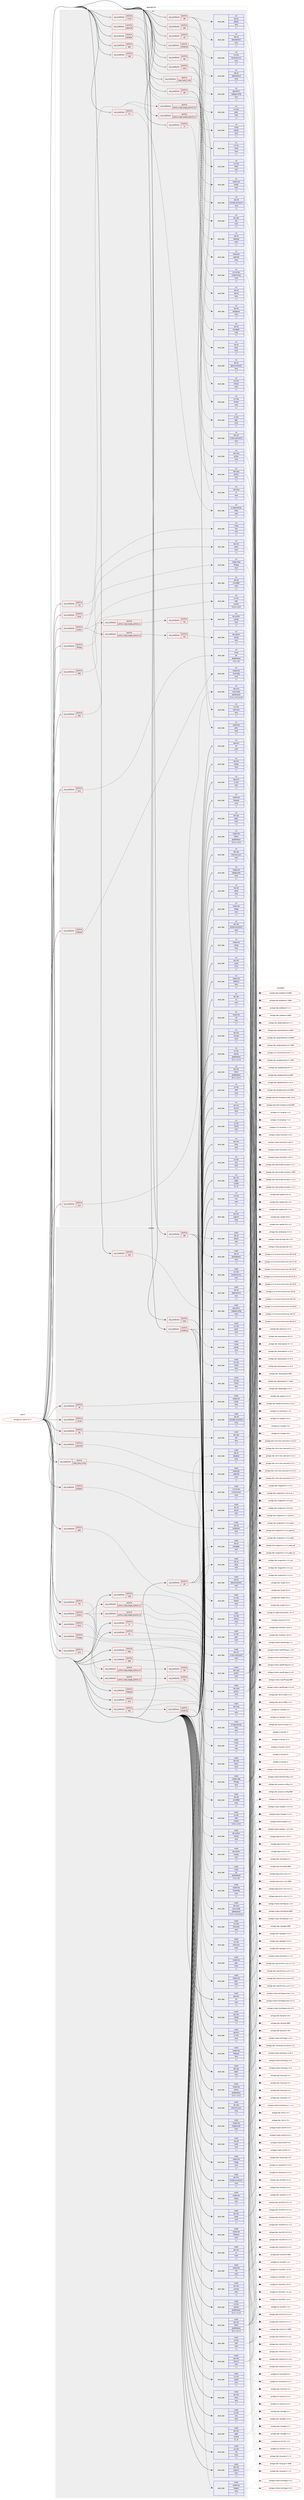 digraph prolog {

# *************
# Graph options
# *************

newrank=true;
concentrate=true;
compound=true;
graph [rankdir=LR,fontname=Helvetica,fontsize=10,ranksep=1.5];#, ranksep=2.5, nodesep=0.2];
edge  [arrowhead=vee];
node  [fontname=Helvetica,fontsize=10];

# **********
# The ebuild
# **********

subgraph cluster_leftcol {
color=gray;
label=<<i>ebuild</i>>;
id [label="portage://sci-libs/vtk-9.2.5", color=red, width=4, href="../sci-libs/vtk-9.2.5.svg"];
}

# ****************
# The dependencies
# ****************

subgraph cluster_midcol {
color=gray;
label=<<i>dependencies</i>>;
subgraph cluster_compile {
fillcolor="#eeeeee";
style=filled;
label=<<i>compile</i>>;
subgraph cond108041 {
dependency407390 [label=<<TABLE BORDER="0" CELLBORDER="1" CELLSPACING="0" CELLPADDING="4"><TR><TD ROWSPAN="3" CELLPADDING="10">use_conditional</TD></TR><TR><TD>positive</TD></TR><TR><TD>boost</TD></TR></TABLE>>, shape=none, color=red];
subgraph pack296476 {
dependency407391 [label=<<TABLE BORDER="0" CELLBORDER="1" CELLSPACING="0" CELLPADDING="4" WIDTH="220"><TR><TD ROWSPAN="6" CELLPADDING="30">pack_dep</TD></TR><TR><TD WIDTH="110">install</TD></TR><TR><TD>dev-libs</TD></TR><TR><TD>boost</TD></TR><TR><TD>none</TD></TR><TR><TD>[,,]</TD></TR></TABLE>>, shape=none, color=blue];
}
dependency407390:e -> dependency407391:w [weight=20,style="dashed",arrowhead="vee"];
}
id:e -> dependency407390:w [weight=20,style="solid",arrowhead="vee"];
subgraph cond108042 {
dependency407392 [label=<<TABLE BORDER="0" CELLBORDER="1" CELLSPACING="0" CELLPADDING="4"><TR><TD ROWSPAN="3" CELLPADDING="10">use_conditional</TD></TR><TR><TD>positive</TD></TR><TR><TD>cuda</TD></TR></TABLE>>, shape=none, color=red];
subgraph pack296477 {
dependency407393 [label=<<TABLE BORDER="0" CELLBORDER="1" CELLSPACING="0" CELLPADDING="4" WIDTH="220"><TR><TD ROWSPAN="6" CELLPADDING="30">pack_dep</TD></TR><TR><TD WIDTH="110">install</TD></TR><TR><TD>dev-util</TD></TR><TR><TD>nvidia-cuda-toolkit</TD></TR><TR><TD>none</TD></TR><TR><TD>[,,]</TD></TR></TABLE>>, shape=none, color=blue];
}
dependency407392:e -> dependency407393:w [weight=20,style="dashed",arrowhead="vee"];
}
id:e -> dependency407392:w [weight=20,style="solid",arrowhead="vee"];
subgraph cond108043 {
dependency407394 [label=<<TABLE BORDER="0" CELLBORDER="1" CELLSPACING="0" CELLPADDING="4"><TR><TD ROWSPAN="3" CELLPADDING="10">use_conditional</TD></TR><TR><TD>positive</TD></TR><TR><TD>ffmpeg</TD></TR></TABLE>>, shape=none, color=red];
subgraph pack296478 {
dependency407395 [label=<<TABLE BORDER="0" CELLBORDER="1" CELLSPACING="0" CELLPADDING="4" WIDTH="220"><TR><TD ROWSPAN="6" CELLPADDING="30">pack_dep</TD></TR><TR><TD WIDTH="110">install</TD></TR><TR><TD>media-video</TD></TR><TR><TD>ffmpeg</TD></TR><TR><TD>none</TD></TR><TR><TD>[,,]</TD></TR></TABLE>>, shape=none, color=blue];
}
dependency407394:e -> dependency407395:w [weight=20,style="dashed",arrowhead="vee"];
}
id:e -> dependency407394:w [weight=20,style="solid",arrowhead="vee"];
subgraph cond108044 {
dependency407396 [label=<<TABLE BORDER="0" CELLBORDER="1" CELLSPACING="0" CELLPADDING="4"><TR><TD ROWSPAN="3" CELLPADDING="10">use_conditional</TD></TR><TR><TD>positive</TD></TR><TR><TD>freetype</TD></TR></TABLE>>, shape=none, color=red];
subgraph pack296479 {
dependency407397 [label=<<TABLE BORDER="0" CELLBORDER="1" CELLSPACING="0" CELLPADDING="4" WIDTH="220"><TR><TD ROWSPAN="6" CELLPADDING="30">pack_dep</TD></TR><TR><TD WIDTH="110">install</TD></TR><TR><TD>media-libs</TD></TR><TR><TD>fontconfig</TD></TR><TR><TD>none</TD></TR><TR><TD>[,,]</TD></TR></TABLE>>, shape=none, color=blue];
}
dependency407396:e -> dependency407397:w [weight=20,style="dashed",arrowhead="vee"];
}
id:e -> dependency407396:w [weight=20,style="solid",arrowhead="vee"];
subgraph cond108045 {
dependency407398 [label=<<TABLE BORDER="0" CELLBORDER="1" CELLSPACING="0" CELLPADDING="4"><TR><TD ROWSPAN="3" CELLPADDING="10">use_conditional</TD></TR><TR><TD>positive</TD></TR><TR><TD>gdal</TD></TR></TABLE>>, shape=none, color=red];
subgraph pack296480 {
dependency407399 [label=<<TABLE BORDER="0" CELLBORDER="1" CELLSPACING="0" CELLPADDING="4" WIDTH="220"><TR><TD ROWSPAN="6" CELLPADDING="30">pack_dep</TD></TR><TR><TD WIDTH="110">install</TD></TR><TR><TD>sci-libs</TD></TR><TR><TD>gdal</TD></TR><TR><TD>none</TD></TR><TR><TD>[,,]</TD></TR></TABLE>>, shape=none, color=blue];
}
dependency407398:e -> dependency407399:w [weight=20,style="dashed",arrowhead="vee"];
}
id:e -> dependency407398:w [weight=20,style="solid",arrowhead="vee"];
subgraph cond108046 {
dependency407400 [label=<<TABLE BORDER="0" CELLBORDER="1" CELLSPACING="0" CELLPADDING="4"><TR><TD ROWSPAN="3" CELLPADDING="10">use_conditional</TD></TR><TR><TD>positive</TD></TR><TR><TD>java</TD></TR></TABLE>>, shape=none, color=red];
subgraph pack296481 {
dependency407401 [label=<<TABLE BORDER="0" CELLBORDER="1" CELLSPACING="0" CELLPADDING="4" WIDTH="220"><TR><TD ROWSPAN="6" CELLPADDING="30">pack_dep</TD></TR><TR><TD WIDTH="110">install</TD></TR><TR><TD>dev-java</TD></TR><TR><TD>java-config</TD></TR><TR><TD>greaterequal</TD></TR><TR><TD>[2.2.0,,-r3,2.2.0-r3]</TD></TR></TABLE>>, shape=none, color=blue];
}
dependency407400:e -> dependency407401:w [weight=20,style="dashed",arrowhead="vee"];
}
id:e -> dependency407400:w [weight=20,style="solid",arrowhead="vee"];
subgraph cond108047 {
dependency407402 [label=<<TABLE BORDER="0" CELLBORDER="1" CELLSPACING="0" CELLPADDING="4"><TR><TD ROWSPAN="3" CELLPADDING="10">use_conditional</TD></TR><TR><TD>positive</TD></TR><TR><TD>java</TD></TR></TABLE>>, shape=none, color=red];
subgraph pack296482 {
dependency407403 [label=<<TABLE BORDER="0" CELLBORDER="1" CELLSPACING="0" CELLPADDING="4" WIDTH="220"><TR><TD ROWSPAN="6" CELLPADDING="30">pack_dep</TD></TR><TR><TD WIDTH="110">install</TD></TR><TR><TD>virtual</TD></TR><TR><TD>jdk</TD></TR><TR><TD>greaterequal</TD></TR><TR><TD>[1.8,,,1.8]</TD></TR></TABLE>>, shape=none, color=blue];
}
dependency407402:e -> dependency407403:w [weight=20,style="dashed",arrowhead="vee"];
}
id:e -> dependency407402:w [weight=20,style="solid",arrowhead="vee"];
subgraph cond108048 {
dependency407404 [label=<<TABLE BORDER="0" CELLBORDER="1" CELLSPACING="0" CELLPADDING="4"><TR><TD ROWSPAN="3" CELLPADDING="10">use_conditional</TD></TR><TR><TD>positive</TD></TR><TR><TD>las</TD></TR></TABLE>>, shape=none, color=red];
subgraph pack296483 {
dependency407405 [label=<<TABLE BORDER="0" CELLBORDER="1" CELLSPACING="0" CELLPADDING="4" WIDTH="220"><TR><TD ROWSPAN="6" CELLPADDING="30">pack_dep</TD></TR><TR><TD WIDTH="110">install</TD></TR><TR><TD>sci-geosciences</TD></TR><TR><TD>liblas</TD></TR><TR><TD>none</TD></TR><TR><TD>[,,]</TD></TR></TABLE>>, shape=none, color=blue];
}
dependency407404:e -> dependency407405:w [weight=20,style="dashed",arrowhead="vee"];
}
id:e -> dependency407404:w [weight=20,style="solid",arrowhead="vee"];
subgraph cond108049 {
dependency407406 [label=<<TABLE BORDER="0" CELLBORDER="1" CELLSPACING="0" CELLPADDING="4"><TR><TD ROWSPAN="3" CELLPADDING="10">use_conditional</TD></TR><TR><TD>positive</TD></TR><TR><TD>mpi</TD></TR></TABLE>>, shape=none, color=red];
subgraph pack296484 {
dependency407407 [label=<<TABLE BORDER="0" CELLBORDER="1" CELLSPACING="0" CELLPADDING="4" WIDTH="220"><TR><TD ROWSPAN="6" CELLPADDING="30">pack_dep</TD></TR><TR><TD WIDTH="110">install</TD></TR><TR><TD>virtual</TD></TR><TR><TD>mpi</TD></TR><TR><TD>none</TD></TR><TR><TD>[,,]</TD></TR></TABLE>>, shape=none, color=blue];
}
dependency407406:e -> dependency407407:w [weight=20,style="dashed",arrowhead="vee"];
}
id:e -> dependency407406:w [weight=20,style="solid",arrowhead="vee"];
subgraph cond108050 {
dependency407408 [label=<<TABLE BORDER="0" CELLBORDER="1" CELLSPACING="0" CELLPADDING="4"><TR><TD ROWSPAN="3" CELLPADDING="10">use_conditional</TD></TR><TR><TD>positive</TD></TR><TR><TD>mysql</TD></TR></TABLE>>, shape=none, color=red];
subgraph pack296485 {
dependency407409 [label=<<TABLE BORDER="0" CELLBORDER="1" CELLSPACING="0" CELLPADDING="4" WIDTH="220"><TR><TD ROWSPAN="6" CELLPADDING="30">pack_dep</TD></TR><TR><TD WIDTH="110">install</TD></TR><TR><TD>dev-db</TD></TR><TR><TD>mariadb-connector-c</TD></TR><TR><TD>none</TD></TR><TR><TD>[,,]</TD></TR></TABLE>>, shape=none, color=blue];
}
dependency407408:e -> dependency407409:w [weight=20,style="dashed",arrowhead="vee"];
}
id:e -> dependency407408:w [weight=20,style="solid",arrowhead="vee"];
subgraph cond108051 {
dependency407410 [label=<<TABLE BORDER="0" CELLBORDER="1" CELLSPACING="0" CELLPADDING="4"><TR><TD ROWSPAN="3" CELLPADDING="10">use_conditional</TD></TR><TR><TD>positive</TD></TR><TR><TD>odbc</TD></TR></TABLE>>, shape=none, color=red];
subgraph pack296486 {
dependency407411 [label=<<TABLE BORDER="0" CELLBORDER="1" CELLSPACING="0" CELLPADDING="4" WIDTH="220"><TR><TD ROWSPAN="6" CELLPADDING="30">pack_dep</TD></TR><TR><TD WIDTH="110">install</TD></TR><TR><TD>dev-db</TD></TR><TR><TD>unixODBC</TD></TR><TR><TD>none</TD></TR><TR><TD>[,,]</TD></TR></TABLE>>, shape=none, color=blue];
}
dependency407410:e -> dependency407411:w [weight=20,style="dashed",arrowhead="vee"];
}
id:e -> dependency407410:w [weight=20,style="solid",arrowhead="vee"];
subgraph cond108052 {
dependency407412 [label=<<TABLE BORDER="0" CELLBORDER="1" CELLSPACING="0" CELLPADDING="4"><TR><TD ROWSPAN="3" CELLPADDING="10">use_conditional</TD></TR><TR><TD>positive</TD></TR><TR><TD>openvdb</TD></TR></TABLE>>, shape=none, color=red];
subgraph pack296487 {
dependency407413 [label=<<TABLE BORDER="0" CELLBORDER="1" CELLSPACING="0" CELLPADDING="4" WIDTH="220"><TR><TD ROWSPAN="6" CELLPADDING="30">pack_dep</TD></TR><TR><TD WIDTH="110">install</TD></TR><TR><TD>media-gfx</TD></TR><TR><TD>openvdb</TD></TR><TR><TD>none</TD></TR><TR><TD>[,,]</TD></TR></TABLE>>, shape=none, color=blue];
}
dependency407412:e -> dependency407413:w [weight=20,style="dashed",arrowhead="vee"];
}
id:e -> dependency407412:w [weight=20,style="solid",arrowhead="vee"];
subgraph cond108053 {
dependency407414 [label=<<TABLE BORDER="0" CELLBORDER="1" CELLSPACING="0" CELLPADDING="4"><TR><TD ROWSPAN="3" CELLPADDING="10">use_conditional</TD></TR><TR><TD>positive</TD></TR><TR><TD>pdal</TD></TR></TABLE>>, shape=none, color=red];
subgraph pack296488 {
dependency407415 [label=<<TABLE BORDER="0" CELLBORDER="1" CELLSPACING="0" CELLPADDING="4" WIDTH="220"><TR><TD ROWSPAN="6" CELLPADDING="30">pack_dep</TD></TR><TR><TD WIDTH="110">install</TD></TR><TR><TD>sci-libs</TD></TR><TR><TD>pdal</TD></TR><TR><TD>smaller</TD></TR><TR><TD>[2.6.0,,,2.6.0]</TD></TR></TABLE>>, shape=none, color=blue];
}
dependency407414:e -> dependency407415:w [weight=20,style="dashed",arrowhead="vee"];
}
id:e -> dependency407414:w [weight=20,style="solid",arrowhead="vee"];
subgraph cond108054 {
dependency407416 [label=<<TABLE BORDER="0" CELLBORDER="1" CELLSPACING="0" CELLPADDING="4"><TR><TD ROWSPAN="3" CELLPADDING="10">use_conditional</TD></TR><TR><TD>positive</TD></TR><TR><TD>postgres</TD></TR></TABLE>>, shape=none, color=red];
subgraph pack296489 {
dependency407417 [label=<<TABLE BORDER="0" CELLBORDER="1" CELLSPACING="0" CELLPADDING="4" WIDTH="220"><TR><TD ROWSPAN="6" CELLPADDING="30">pack_dep</TD></TR><TR><TD WIDTH="110">install</TD></TR><TR><TD>dev-db</TD></TR><TR><TD>postgresql</TD></TR><TR><TD>none</TD></TR><TR><TD>[,,]</TD></TR></TABLE>>, shape=none, color=blue];
}
dependency407416:e -> dependency407417:w [weight=20,style="dashed",arrowhead="vee"];
}
id:e -> dependency407416:w [weight=20,style="solid",arrowhead="vee"];
subgraph cond108055 {
dependency407418 [label=<<TABLE BORDER="0" CELLBORDER="1" CELLSPACING="0" CELLPADDING="4"><TR><TD ROWSPAN="3" CELLPADDING="10">use_conditional</TD></TR><TR><TD>positive</TD></TR><TR><TD>python</TD></TR></TABLE>>, shape=none, color=red];
subgraph cond108056 {
dependency407419 [label=<<TABLE BORDER="0" CELLBORDER="1" CELLSPACING="0" CELLPADDING="4"><TR><TD ROWSPAN="3" CELLPADDING="10">use_conditional</TD></TR><TR><TD>positive</TD></TR><TR><TD>python_single_target_python3_10</TD></TR></TABLE>>, shape=none, color=red];
subgraph pack296490 {
dependency407420 [label=<<TABLE BORDER="0" CELLBORDER="1" CELLSPACING="0" CELLPADDING="4" WIDTH="220"><TR><TD ROWSPAN="6" CELLPADDING="30">pack_dep</TD></TR><TR><TD WIDTH="110">install</TD></TR><TR><TD>dev-lang</TD></TR><TR><TD>python</TD></TR><TR><TD>none</TD></TR><TR><TD>[,,]</TD></TR></TABLE>>, shape=none, color=blue];
}
dependency407419:e -> dependency407420:w [weight=20,style="dashed",arrowhead="vee"];
}
dependency407418:e -> dependency407419:w [weight=20,style="dashed",arrowhead="vee"];
subgraph cond108057 {
dependency407421 [label=<<TABLE BORDER="0" CELLBORDER="1" CELLSPACING="0" CELLPADDING="4"><TR><TD ROWSPAN="3" CELLPADDING="10">use_conditional</TD></TR><TR><TD>positive</TD></TR><TR><TD>python_single_target_python3_11</TD></TR></TABLE>>, shape=none, color=red];
subgraph pack296491 {
dependency407422 [label=<<TABLE BORDER="0" CELLBORDER="1" CELLSPACING="0" CELLPADDING="4" WIDTH="220"><TR><TD ROWSPAN="6" CELLPADDING="30">pack_dep</TD></TR><TR><TD WIDTH="110">install</TD></TR><TR><TD>dev-lang</TD></TR><TR><TD>python</TD></TR><TR><TD>none</TD></TR><TR><TD>[,,]</TD></TR></TABLE>>, shape=none, color=blue];
}
dependency407421:e -> dependency407422:w [weight=20,style="dashed",arrowhead="vee"];
}
dependency407418:e -> dependency407421:w [weight=20,style="dashed",arrowhead="vee"];
subgraph cond108058 {
dependency407423 [label=<<TABLE BORDER="0" CELLBORDER="1" CELLSPACING="0" CELLPADDING="4"><TR><TD ROWSPAN="3" CELLPADDING="10">use_conditional</TD></TR><TR><TD>positive</TD></TR><TR><TD>python_single_target_python3_10</TD></TR></TABLE>>, shape=none, color=red];
subgraph cond108059 {
dependency407424 [label=<<TABLE BORDER="0" CELLBORDER="1" CELLSPACING="0" CELLPADDING="4"><TR><TD ROWSPAN="3" CELLPADDING="10">use_conditional</TD></TR><TR><TD>positive</TD></TR><TR><TD>mpi</TD></TR></TABLE>>, shape=none, color=red];
subgraph pack296492 {
dependency407425 [label=<<TABLE BORDER="0" CELLBORDER="1" CELLSPACING="0" CELLPADDING="4" WIDTH="220"><TR><TD ROWSPAN="6" CELLPADDING="30">pack_dep</TD></TR><TR><TD WIDTH="110">install</TD></TR><TR><TD>dev-python</TD></TR><TR><TD>mpi4py</TD></TR><TR><TD>none</TD></TR><TR><TD>[,,]</TD></TR></TABLE>>, shape=none, color=blue];
}
dependency407424:e -> dependency407425:w [weight=20,style="dashed",arrowhead="vee"];
}
dependency407423:e -> dependency407424:w [weight=20,style="dashed",arrowhead="vee"];
}
dependency407418:e -> dependency407423:w [weight=20,style="dashed",arrowhead="vee"];
subgraph cond108060 {
dependency407426 [label=<<TABLE BORDER="0" CELLBORDER="1" CELLSPACING="0" CELLPADDING="4"><TR><TD ROWSPAN="3" CELLPADDING="10">use_conditional</TD></TR><TR><TD>positive</TD></TR><TR><TD>python_single_target_python3_11</TD></TR></TABLE>>, shape=none, color=red];
subgraph cond108061 {
dependency407427 [label=<<TABLE BORDER="0" CELLBORDER="1" CELLSPACING="0" CELLPADDING="4"><TR><TD ROWSPAN="3" CELLPADDING="10">use_conditional</TD></TR><TR><TD>positive</TD></TR><TR><TD>mpi</TD></TR></TABLE>>, shape=none, color=red];
subgraph pack296493 {
dependency407428 [label=<<TABLE BORDER="0" CELLBORDER="1" CELLSPACING="0" CELLPADDING="4" WIDTH="220"><TR><TD ROWSPAN="6" CELLPADDING="30">pack_dep</TD></TR><TR><TD WIDTH="110">install</TD></TR><TR><TD>dev-python</TD></TR><TR><TD>mpi4py</TD></TR><TR><TD>none</TD></TR><TR><TD>[,,]</TD></TR></TABLE>>, shape=none, color=blue];
}
dependency407427:e -> dependency407428:w [weight=20,style="dashed",arrowhead="vee"];
}
dependency407426:e -> dependency407427:w [weight=20,style="dashed",arrowhead="vee"];
}
dependency407418:e -> dependency407426:w [weight=20,style="dashed",arrowhead="vee"];
}
id:e -> dependency407418:w [weight=20,style="solid",arrowhead="vee"];
subgraph cond108062 {
dependency407429 [label=<<TABLE BORDER="0" CELLBORDER="1" CELLSPACING="0" CELLPADDING="4"><TR><TD ROWSPAN="3" CELLPADDING="10">use_conditional</TD></TR><TR><TD>positive</TD></TR><TR><TD>qt5</TD></TR></TABLE>>, shape=none, color=red];
subgraph pack296494 {
dependency407430 [label=<<TABLE BORDER="0" CELLBORDER="1" CELLSPACING="0" CELLPADDING="4" WIDTH="220"><TR><TD ROWSPAN="6" CELLPADDING="30">pack_dep</TD></TR><TR><TD WIDTH="110">install</TD></TR><TR><TD>dev-qt</TD></TR><TR><TD>qtcore</TD></TR><TR><TD>none</TD></TR><TR><TD>[,,]</TD></TR></TABLE>>, shape=none, color=blue];
}
dependency407429:e -> dependency407430:w [weight=20,style="dashed",arrowhead="vee"];
subgraph pack296495 {
dependency407431 [label=<<TABLE BORDER="0" CELLBORDER="1" CELLSPACING="0" CELLPADDING="4" WIDTH="220"><TR><TD ROWSPAN="6" CELLPADDING="30">pack_dep</TD></TR><TR><TD WIDTH="110">install</TD></TR><TR><TD>dev-qt</TD></TR><TR><TD>qtopengl</TD></TR><TR><TD>none</TD></TR><TR><TD>[,,]</TD></TR></TABLE>>, shape=none, color=blue];
}
dependency407429:e -> dependency407431:w [weight=20,style="dashed",arrowhead="vee"];
subgraph pack296496 {
dependency407432 [label=<<TABLE BORDER="0" CELLBORDER="1" CELLSPACING="0" CELLPADDING="4" WIDTH="220"><TR><TD ROWSPAN="6" CELLPADDING="30">pack_dep</TD></TR><TR><TD WIDTH="110">install</TD></TR><TR><TD>dev-qt</TD></TR><TR><TD>qtquickcontrols2</TD></TR><TR><TD>none</TD></TR><TR><TD>[,,]</TD></TR></TABLE>>, shape=none, color=blue];
}
dependency407429:e -> dependency407432:w [weight=20,style="dashed",arrowhead="vee"];
subgraph pack296497 {
dependency407433 [label=<<TABLE BORDER="0" CELLBORDER="1" CELLSPACING="0" CELLPADDING="4" WIDTH="220"><TR><TD ROWSPAN="6" CELLPADDING="30">pack_dep</TD></TR><TR><TD WIDTH="110">install</TD></TR><TR><TD>dev-qt</TD></TR><TR><TD>qtsql</TD></TR><TR><TD>none</TD></TR><TR><TD>[,,]</TD></TR></TABLE>>, shape=none, color=blue];
}
dependency407429:e -> dependency407433:w [weight=20,style="dashed",arrowhead="vee"];
subgraph pack296498 {
dependency407434 [label=<<TABLE BORDER="0" CELLBORDER="1" CELLSPACING="0" CELLPADDING="4" WIDTH="220"><TR><TD ROWSPAN="6" CELLPADDING="30">pack_dep</TD></TR><TR><TD WIDTH="110">install</TD></TR><TR><TD>dev-qt</TD></TR><TR><TD>qtwidgets</TD></TR><TR><TD>none</TD></TR><TR><TD>[,,]</TD></TR></TABLE>>, shape=none, color=blue];
}
dependency407429:e -> dependency407434:w [weight=20,style="dashed",arrowhead="vee"];
}
id:e -> dependency407429:w [weight=20,style="solid",arrowhead="vee"];
subgraph cond108063 {
dependency407435 [label=<<TABLE BORDER="0" CELLBORDER="1" CELLSPACING="0" CELLPADDING="4"><TR><TD ROWSPAN="3" CELLPADDING="10">use_conditional</TD></TR><TR><TD>positive</TD></TR><TR><TD>qt6</TD></TR></TABLE>>, shape=none, color=red];
subgraph pack296499 {
dependency407436 [label=<<TABLE BORDER="0" CELLBORDER="1" CELLSPACING="0" CELLPADDING="4" WIDTH="220"><TR><TD ROWSPAN="6" CELLPADDING="30">pack_dep</TD></TR><TR><TD WIDTH="110">install</TD></TR><TR><TD>dev-qt</TD></TR><TR><TD>qtbase</TD></TR><TR><TD>none</TD></TR><TR><TD>[,,]</TD></TR></TABLE>>, shape=none, color=blue];
}
dependency407435:e -> dependency407436:w [weight=20,style="dashed",arrowhead="vee"];
subgraph pack296500 {
dependency407437 [label=<<TABLE BORDER="0" CELLBORDER="1" CELLSPACING="0" CELLPADDING="4" WIDTH="220"><TR><TD ROWSPAN="6" CELLPADDING="30">pack_dep</TD></TR><TR><TD WIDTH="110">install</TD></TR><TR><TD>dev-qt</TD></TR><TR><TD>qtdeclarative</TD></TR><TR><TD>none</TD></TR><TR><TD>[,,]</TD></TR></TABLE>>, shape=none, color=blue];
}
dependency407435:e -> dependency407437:w [weight=20,style="dashed",arrowhead="vee"];
subgraph pack296501 {
dependency407438 [label=<<TABLE BORDER="0" CELLBORDER="1" CELLSPACING="0" CELLPADDING="4" WIDTH="220"><TR><TD ROWSPAN="6" CELLPADDING="30">pack_dep</TD></TR><TR><TD WIDTH="110">install</TD></TR><TR><TD>dev-qt</TD></TR><TR><TD>qtshadertools</TD></TR><TR><TD>none</TD></TR><TR><TD>[,,]</TD></TR></TABLE>>, shape=none, color=blue];
}
dependency407435:e -> dependency407438:w [weight=20,style="dashed",arrowhead="vee"];
subgraph pack296502 {
dependency407439 [label=<<TABLE BORDER="0" CELLBORDER="1" CELLSPACING="0" CELLPADDING="4" WIDTH="220"><TR><TD ROWSPAN="6" CELLPADDING="30">pack_dep</TD></TR><TR><TD WIDTH="110">install</TD></TR><TR><TD>x11-libs</TD></TR><TR><TD>libxkbcommon</TD></TR><TR><TD>none</TD></TR><TR><TD>[,,]</TD></TR></TABLE>>, shape=none, color=blue];
}
dependency407435:e -> dependency407439:w [weight=20,style="dashed",arrowhead="vee"];
}
id:e -> dependency407435:w [weight=20,style="solid",arrowhead="vee"];
subgraph cond108064 {
dependency407440 [label=<<TABLE BORDER="0" CELLBORDER="1" CELLSPACING="0" CELLPADDING="4"><TR><TD ROWSPAN="3" CELLPADDING="10">use_conditional</TD></TR><TR><TD>positive</TD></TR><TR><TD>rendering</TD></TR></TABLE>>, shape=none, color=red];
subgraph pack296503 {
dependency407441 [label=<<TABLE BORDER="0" CELLBORDER="1" CELLSPACING="0" CELLPADDING="4" WIDTH="220"><TR><TD ROWSPAN="6" CELLPADDING="30">pack_dep</TD></TR><TR><TD WIDTH="110">install</TD></TR><TR><TD>media-libs</TD></TR><TR><TD>glew</TD></TR><TR><TD>none</TD></TR><TR><TD>[,,]</TD></TR></TABLE>>, shape=none, color=blue];
}
dependency407440:e -> dependency407441:w [weight=20,style="dashed",arrowhead="vee"];
subgraph pack296504 {
dependency407442 [label=<<TABLE BORDER="0" CELLBORDER="1" CELLSPACING="0" CELLPADDING="4" WIDTH="220"><TR><TD ROWSPAN="6" CELLPADDING="30">pack_dep</TD></TR><TR><TD WIDTH="110">install</TD></TR><TR><TD>virtual</TD></TR><TR><TD>opengl</TD></TR><TR><TD>none</TD></TR><TR><TD>[,,]</TD></TR></TABLE>>, shape=none, color=blue];
}
dependency407440:e -> dependency407442:w [weight=20,style="dashed",arrowhead="vee"];
subgraph pack296505 {
dependency407443 [label=<<TABLE BORDER="0" CELLBORDER="1" CELLSPACING="0" CELLPADDING="4" WIDTH="220"><TR><TD ROWSPAN="6" CELLPADDING="30">pack_dep</TD></TR><TR><TD WIDTH="110">install</TD></TR><TR><TD>x11-libs</TD></TR><TR><TD>gl2ps</TD></TR><TR><TD>none</TD></TR><TR><TD>[,,]</TD></TR></TABLE>>, shape=none, color=blue];
}
dependency407440:e -> dependency407443:w [weight=20,style="dashed",arrowhead="vee"];
subgraph pack296506 {
dependency407444 [label=<<TABLE BORDER="0" CELLBORDER="1" CELLSPACING="0" CELLPADDING="4" WIDTH="220"><TR><TD ROWSPAN="6" CELLPADDING="30">pack_dep</TD></TR><TR><TD WIDTH="110">install</TD></TR><TR><TD>x11-libs</TD></TR><TR><TD>libICE</TD></TR><TR><TD>none</TD></TR><TR><TD>[,,]</TD></TR></TABLE>>, shape=none, color=blue];
}
dependency407440:e -> dependency407444:w [weight=20,style="dashed",arrowhead="vee"];
subgraph pack296507 {
dependency407445 [label=<<TABLE BORDER="0" CELLBORDER="1" CELLSPACING="0" CELLPADDING="4" WIDTH="220"><TR><TD ROWSPAN="6" CELLPADDING="30">pack_dep</TD></TR><TR><TD WIDTH="110">install</TD></TR><TR><TD>x11-libs</TD></TR><TR><TD>libXcursor</TD></TR><TR><TD>none</TD></TR><TR><TD>[,,]</TD></TR></TABLE>>, shape=none, color=blue];
}
dependency407440:e -> dependency407445:w [weight=20,style="dashed",arrowhead="vee"];
subgraph pack296508 {
dependency407446 [label=<<TABLE BORDER="0" CELLBORDER="1" CELLSPACING="0" CELLPADDING="4" WIDTH="220"><TR><TD ROWSPAN="6" CELLPADDING="30">pack_dep</TD></TR><TR><TD WIDTH="110">install</TD></TR><TR><TD>x11-libs</TD></TR><TR><TD>libXext</TD></TR><TR><TD>none</TD></TR><TR><TD>[,,]</TD></TR></TABLE>>, shape=none, color=blue];
}
dependency407440:e -> dependency407446:w [weight=20,style="dashed",arrowhead="vee"];
}
id:e -> dependency407440:w [weight=20,style="solid",arrowhead="vee"];
subgraph cond108065 {
dependency407447 [label=<<TABLE BORDER="0" CELLBORDER="1" CELLSPACING="0" CELLPADDING="4"><TR><TD ROWSPAN="3" CELLPADDING="10">use_conditional</TD></TR><TR><TD>positive</TD></TR><TR><TD>sdl</TD></TR></TABLE>>, shape=none, color=red];
subgraph pack296509 {
dependency407448 [label=<<TABLE BORDER="0" CELLBORDER="1" CELLSPACING="0" CELLPADDING="4" WIDTH="220"><TR><TD ROWSPAN="6" CELLPADDING="30">pack_dep</TD></TR><TR><TD WIDTH="110">install</TD></TR><TR><TD>media-libs</TD></TR><TR><TD>libsdl2</TD></TR><TR><TD>none</TD></TR><TR><TD>[,,]</TD></TR></TABLE>>, shape=none, color=blue];
}
dependency407447:e -> dependency407448:w [weight=20,style="dashed",arrowhead="vee"];
}
id:e -> dependency407447:w [weight=20,style="solid",arrowhead="vee"];
subgraph cond108066 {
dependency407449 [label=<<TABLE BORDER="0" CELLBORDER="1" CELLSPACING="0" CELLPADDING="4"><TR><TD ROWSPAN="3" CELLPADDING="10">use_conditional</TD></TR><TR><TD>positive</TD></TR><TR><TD>tbb</TD></TR></TABLE>>, shape=none, color=red];
subgraph pack296510 {
dependency407450 [label=<<TABLE BORDER="0" CELLBORDER="1" CELLSPACING="0" CELLPADDING="4" WIDTH="220"><TR><TD ROWSPAN="6" CELLPADDING="30">pack_dep</TD></TR><TR><TD WIDTH="110">install</TD></TR><TR><TD>dev-cpp</TD></TR><TR><TD>tbb</TD></TR><TR><TD>none</TD></TR><TR><TD>[,,]</TD></TR></TABLE>>, shape=none, color=blue];
}
dependency407449:e -> dependency407450:w [weight=20,style="dashed",arrowhead="vee"];
}
id:e -> dependency407449:w [weight=20,style="solid",arrowhead="vee"];
subgraph cond108067 {
dependency407451 [label=<<TABLE BORDER="0" CELLBORDER="1" CELLSPACING="0" CELLPADDING="4"><TR><TD ROWSPAN="3" CELLPADDING="10">use_conditional</TD></TR><TR><TD>positive</TD></TR><TR><TD>test</TD></TR></TABLE>>, shape=none, color=red];
subgraph pack296511 {
dependency407452 [label=<<TABLE BORDER="0" CELLBORDER="1" CELLSPACING="0" CELLPADDING="4" WIDTH="220"><TR><TD ROWSPAN="6" CELLPADDING="30">pack_dep</TD></TR><TR><TD WIDTH="110">install</TD></TR><TR><TD>media-libs</TD></TR><TR><TD>glew</TD></TR><TR><TD>none</TD></TR><TR><TD>[,,]</TD></TR></TABLE>>, shape=none, color=blue];
}
dependency407451:e -> dependency407452:w [weight=20,style="dashed",arrowhead="vee"];
subgraph pack296512 {
dependency407453 [label=<<TABLE BORDER="0" CELLBORDER="1" CELLSPACING="0" CELLPADDING="4" WIDTH="220"><TR><TD ROWSPAN="6" CELLPADDING="30">pack_dep</TD></TR><TR><TD WIDTH="110">install</TD></TR><TR><TD>x11-libs</TD></TR><TR><TD>libXcursor</TD></TR><TR><TD>none</TD></TR><TR><TD>[,,]</TD></TR></TABLE>>, shape=none, color=blue];
}
dependency407451:e -> dependency407453:w [weight=20,style="dashed",arrowhead="vee"];
subgraph cond108068 {
dependency407454 [label=<<TABLE BORDER="0" CELLBORDER="1" CELLSPACING="0" CELLPADDING="4"><TR><TD ROWSPAN="3" CELLPADDING="10">use_conditional</TD></TR><TR><TD>positive</TD></TR><TR><TD>rendering</TD></TR></TABLE>>, shape=none, color=red];
subgraph pack296513 {
dependency407455 [label=<<TABLE BORDER="0" CELLBORDER="1" CELLSPACING="0" CELLPADDING="4" WIDTH="220"><TR><TD ROWSPAN="6" CELLPADDING="30">pack_dep</TD></TR><TR><TD WIDTH="110">install</TD></TR><TR><TD>media-libs</TD></TR><TR><TD>freeglut</TD></TR><TR><TD>none</TD></TR><TR><TD>[,,]</TD></TR></TABLE>>, shape=none, color=blue];
}
dependency407454:e -> dependency407455:w [weight=20,style="dashed",arrowhead="vee"];
}
dependency407451:e -> dependency407454:w [weight=20,style="dashed",arrowhead="vee"];
}
id:e -> dependency407451:w [weight=20,style="solid",arrowhead="vee"];
subgraph cond108069 {
dependency407456 [label=<<TABLE BORDER="0" CELLBORDER="1" CELLSPACING="0" CELLPADDING="4"><TR><TD ROWSPAN="3" CELLPADDING="10">use_conditional</TD></TR><TR><TD>positive</TD></TR><TR><TD>tk</TD></TR></TABLE>>, shape=none, color=red];
subgraph pack296514 {
dependency407457 [label=<<TABLE BORDER="0" CELLBORDER="1" CELLSPACING="0" CELLPADDING="4" WIDTH="220"><TR><TD ROWSPAN="6" CELLPADDING="30">pack_dep</TD></TR><TR><TD WIDTH="110">install</TD></TR><TR><TD>dev-lang</TD></TR><TR><TD>tk</TD></TR><TR><TD>none</TD></TR><TR><TD>[,,]</TD></TR></TABLE>>, shape=none, color=blue];
}
dependency407456:e -> dependency407457:w [weight=20,style="dashed",arrowhead="vee"];
}
id:e -> dependency407456:w [weight=20,style="solid",arrowhead="vee"];
subgraph cond108070 {
dependency407458 [label=<<TABLE BORDER="0" CELLBORDER="1" CELLSPACING="0" CELLPADDING="4"><TR><TD ROWSPAN="3" CELLPADDING="10">use_conditional</TD></TR><TR><TD>positive</TD></TR><TR><TD>video_cards_nvidia</TD></TR></TABLE>>, shape=none, color=red];
subgraph pack296515 {
dependency407459 [label=<<TABLE BORDER="0" CELLBORDER="1" CELLSPACING="0" CELLPADDING="4" WIDTH="220"><TR><TD ROWSPAN="6" CELLPADDING="30">pack_dep</TD></TR><TR><TD WIDTH="110">install</TD></TR><TR><TD>x11-drivers</TD></TR><TR><TD>nvidia-drivers</TD></TR><TR><TD>none</TD></TR><TR><TD>[,,]</TD></TR></TABLE>>, shape=none, color=blue];
}
dependency407458:e -> dependency407459:w [weight=20,style="dashed",arrowhead="vee"];
}
id:e -> dependency407458:w [weight=20,style="solid",arrowhead="vee"];
subgraph cond108071 {
dependency407460 [label=<<TABLE BORDER="0" CELLBORDER="1" CELLSPACING="0" CELLPADDING="4"><TR><TD ROWSPAN="3" CELLPADDING="10">use_conditional</TD></TR><TR><TD>positive</TD></TR><TR><TD>views</TD></TR></TABLE>>, shape=none, color=red];
subgraph pack296516 {
dependency407461 [label=<<TABLE BORDER="0" CELLBORDER="1" CELLSPACING="0" CELLPADDING="4" WIDTH="220"><TR><TD ROWSPAN="6" CELLPADDING="30">pack_dep</TD></TR><TR><TD WIDTH="110">install</TD></TR><TR><TD>x11-libs</TD></TR><TR><TD>libICE</TD></TR><TR><TD>none</TD></TR><TR><TD>[,,]</TD></TR></TABLE>>, shape=none, color=blue];
}
dependency407460:e -> dependency407461:w [weight=20,style="dashed",arrowhead="vee"];
subgraph pack296517 {
dependency407462 [label=<<TABLE BORDER="0" CELLBORDER="1" CELLSPACING="0" CELLPADDING="4" WIDTH="220"><TR><TD ROWSPAN="6" CELLPADDING="30">pack_dep</TD></TR><TR><TD WIDTH="110">install</TD></TR><TR><TD>x11-libs</TD></TR><TR><TD>libXext</TD></TR><TR><TD>none</TD></TR><TR><TD>[,,]</TD></TR></TABLE>>, shape=none, color=blue];
}
dependency407460:e -> dependency407462:w [weight=20,style="dashed",arrowhead="vee"];
}
id:e -> dependency407460:w [weight=20,style="solid",arrowhead="vee"];
subgraph cond108072 {
dependency407463 [label=<<TABLE BORDER="0" CELLBORDER="1" CELLSPACING="0" CELLPADDING="4"><TR><TD ROWSPAN="3" CELLPADDING="10">use_conditional</TD></TR><TR><TD>positive</TD></TR><TR><TD>web</TD></TR></TABLE>>, shape=none, color=red];
subgraph pack296518 {
dependency407464 [label=<<TABLE BORDER="0" CELLBORDER="1" CELLSPACING="0" CELLPADDING="4" WIDTH="220"><TR><TD ROWSPAN="6" CELLPADDING="30">pack_dep</TD></TR><TR><TD WIDTH="110">install</TD></TR><TR><TD>app-admin</TD></TR><TR><TD>webapp-config</TD></TR><TR><TD>none</TD></TR><TR><TD>[,,]</TD></TR></TABLE>>, shape=none, color=blue];
}
dependency407463:e -> dependency407464:w [weight=20,style="dashed",arrowhead="vee"];
}
id:e -> dependency407463:w [weight=20,style="solid",arrowhead="vee"];
subgraph pack296519 {
dependency407465 [label=<<TABLE BORDER="0" CELLBORDER="1" CELLSPACING="0" CELLPADDING="4" WIDTH="220"><TR><TD ROWSPAN="6" CELLPADDING="30">pack_dep</TD></TR><TR><TD WIDTH="110">install</TD></TR><TR><TD>app-arch</TD></TR><TR><TD>lz4</TD></TR><TR><TD>none</TD></TR><TR><TD>[,,]</TD></TR></TABLE>>, shape=none, color=blue];
}
id:e -> dependency407465:w [weight=20,style="solid",arrowhead="vee"];
subgraph pack296520 {
dependency407466 [label=<<TABLE BORDER="0" CELLBORDER="1" CELLSPACING="0" CELLPADDING="4" WIDTH="220"><TR><TD ROWSPAN="6" CELLPADDING="30">pack_dep</TD></TR><TR><TD WIDTH="110">install</TD></TR><TR><TD>app-arch</TD></TR><TR><TD>xz-utils</TD></TR><TR><TD>none</TD></TR><TR><TD>[,,]</TD></TR></TABLE>>, shape=none, color=blue];
}
id:e -> dependency407466:w [weight=20,style="solid",arrowhead="vee"];
subgraph pack296521 {
dependency407467 [label=<<TABLE BORDER="0" CELLBORDER="1" CELLSPACING="0" CELLPADDING="4" WIDTH="220"><TR><TD ROWSPAN="6" CELLPADDING="30">pack_dep</TD></TR><TR><TD WIDTH="110">install</TD></TR><TR><TD>dev-cpp</TD></TR><TR><TD>eigen</TD></TR><TR><TD>none</TD></TR><TR><TD>[,,]</TD></TR></TABLE>>, shape=none, color=blue];
}
id:e -> dependency407467:w [weight=20,style="solid",arrowhead="vee"];
subgraph pack296522 {
dependency407468 [label=<<TABLE BORDER="0" CELLBORDER="1" CELLSPACING="0" CELLPADDING="4" WIDTH="220"><TR><TD ROWSPAN="6" CELLPADDING="30">pack_dep</TD></TR><TR><TD WIDTH="110">install</TD></TR><TR><TD>dev-cpp</TD></TR><TR><TD>nlohmann_json</TD></TR><TR><TD>none</TD></TR><TR><TD>[,,]</TD></TR></TABLE>>, shape=none, color=blue];
}
id:e -> dependency407468:w [weight=20,style="solid",arrowhead="vee"];
subgraph pack296523 {
dependency407469 [label=<<TABLE BORDER="0" CELLBORDER="1" CELLSPACING="0" CELLPADDING="4" WIDTH="220"><TR><TD ROWSPAN="6" CELLPADDING="30">pack_dep</TD></TR><TR><TD WIDTH="110">install</TD></TR><TR><TD>dev-db</TD></TR><TR><TD>sqlite</TD></TR><TR><TD>none</TD></TR><TR><TD>[,,]</TD></TR></TABLE>>, shape=none, color=blue];
}
id:e -> dependency407469:w [weight=20,style="solid",arrowhead="vee"];
subgraph pack296524 {
dependency407470 [label=<<TABLE BORDER="0" CELLBORDER="1" CELLSPACING="0" CELLPADDING="4" WIDTH="220"><TR><TD ROWSPAN="6" CELLPADDING="30">pack_dep</TD></TR><TR><TD WIDTH="110">install</TD></TR><TR><TD>dev-libs</TD></TR><TR><TD>double-conversion</TD></TR><TR><TD>none</TD></TR><TR><TD>[,,]</TD></TR></TABLE>>, shape=none, color=blue];
}
id:e -> dependency407470:w [weight=20,style="solid",arrowhead="vee"];
subgraph pack296525 {
dependency407471 [label=<<TABLE BORDER="0" CELLBORDER="1" CELLSPACING="0" CELLPADDING="4" WIDTH="220"><TR><TD ROWSPAN="6" CELLPADDING="30">pack_dep</TD></TR><TR><TD WIDTH="110">install</TD></TR><TR><TD>dev-libs</TD></TR><TR><TD>expat</TD></TR><TR><TD>none</TD></TR><TR><TD>[,,]</TD></TR></TABLE>>, shape=none, color=blue];
}
id:e -> dependency407471:w [weight=20,style="solid",arrowhead="vee"];
subgraph pack296526 {
dependency407472 [label=<<TABLE BORDER="0" CELLBORDER="1" CELLSPACING="0" CELLPADDING="4" WIDTH="220"><TR><TD ROWSPAN="6" CELLPADDING="30">pack_dep</TD></TR><TR><TD WIDTH="110">install</TD></TR><TR><TD>dev-libs</TD></TR><TR><TD>icu</TD></TR><TR><TD>none</TD></TR><TR><TD>[,,]</TD></TR></TABLE>>, shape=none, color=blue];
}
id:e -> dependency407472:w [weight=20,style="solid",arrowhead="vee"];
subgraph pack296527 {
dependency407473 [label=<<TABLE BORDER="0" CELLBORDER="1" CELLSPACING="0" CELLPADDING="4" WIDTH="220"><TR><TD ROWSPAN="6" CELLPADDING="30">pack_dep</TD></TR><TR><TD WIDTH="110">install</TD></TR><TR><TD>dev-libs</TD></TR><TR><TD>jsoncpp</TD></TR><TR><TD>none</TD></TR><TR><TD>[,,]</TD></TR></TABLE>>, shape=none, color=blue];
}
id:e -> dependency407473:w [weight=20,style="solid",arrowhead="vee"];
subgraph pack296528 {
dependency407474 [label=<<TABLE BORDER="0" CELLBORDER="1" CELLSPACING="0" CELLPADDING="4" WIDTH="220"><TR><TD ROWSPAN="6" CELLPADDING="30">pack_dep</TD></TR><TR><TD WIDTH="110">install</TD></TR><TR><TD>dev-libs</TD></TR><TR><TD>libfmt</TD></TR><TR><TD>greaterequal</TD></TR><TR><TD>[8.1.1,,,8.1.1]</TD></TR></TABLE>>, shape=none, color=blue];
}
id:e -> dependency407474:w [weight=20,style="solid",arrowhead="vee"];
subgraph pack296529 {
dependency407475 [label=<<TABLE BORDER="0" CELLBORDER="1" CELLSPACING="0" CELLPADDING="4" WIDTH="220"><TR><TD ROWSPAN="6" CELLPADDING="30">pack_dep</TD></TR><TR><TD WIDTH="110">install</TD></TR><TR><TD>dev-libs</TD></TR><TR><TD>libxml2</TD></TR><TR><TD>none</TD></TR><TR><TD>[,,]</TD></TR></TABLE>>, shape=none, color=blue];
}
id:e -> dependency407475:w [weight=20,style="solid",arrowhead="vee"];
subgraph pack296530 {
dependency407476 [label=<<TABLE BORDER="0" CELLBORDER="1" CELLSPACING="0" CELLPADDING="4" WIDTH="220"><TR><TD ROWSPAN="6" CELLPADDING="30">pack_dep</TD></TR><TR><TD WIDTH="110">install</TD></TR><TR><TD>dev-libs</TD></TR><TR><TD>libzip</TD></TR><TR><TD>none</TD></TR><TR><TD>[,,]</TD></TR></TABLE>>, shape=none, color=blue];
}
id:e -> dependency407476:w [weight=20,style="solid",arrowhead="vee"];
subgraph pack296531 {
dependency407477 [label=<<TABLE BORDER="0" CELLBORDER="1" CELLSPACING="0" CELLPADDING="4" WIDTH="220"><TR><TD ROWSPAN="6" CELLPADDING="30">pack_dep</TD></TR><TR><TD WIDTH="110">install</TD></TR><TR><TD>dev-libs</TD></TR><TR><TD>pegtl</TD></TR><TR><TD>smaller</TD></TR><TR><TD>[3,,,3]</TD></TR></TABLE>>, shape=none, color=blue];
}
id:e -> dependency407477:w [weight=20,style="solid",arrowhead="vee"];
subgraph pack296532 {
dependency407478 [label=<<TABLE BORDER="0" CELLBORDER="1" CELLSPACING="0" CELLPADDING="4" WIDTH="220"><TR><TD ROWSPAN="6" CELLPADDING="30">pack_dep</TD></TR><TR><TD WIDTH="110">install</TD></TR><TR><TD>dev-libs</TD></TR><TR><TD>pugixml</TD></TR><TR><TD>none</TD></TR><TR><TD>[,,]</TD></TR></TABLE>>, shape=none, color=blue];
}
id:e -> dependency407478:w [weight=20,style="solid",arrowhead="vee"];
subgraph pack296533 {
dependency407479 [label=<<TABLE BORDER="0" CELLBORDER="1" CELLSPACING="0" CELLPADDING="4" WIDTH="220"><TR><TD ROWSPAN="6" CELLPADDING="30">pack_dep</TD></TR><TR><TD WIDTH="110">install</TD></TR><TR><TD>dev-libs</TD></TR><TR><TD>utfcpp</TD></TR><TR><TD>none</TD></TR><TR><TD>[,,]</TD></TR></TABLE>>, shape=none, color=blue];
}
id:e -> dependency407479:w [weight=20,style="solid",arrowhead="vee"];
subgraph pack296534 {
dependency407480 [label=<<TABLE BORDER="0" CELLBORDER="1" CELLSPACING="0" CELLPADDING="4" WIDTH="220"><TR><TD ROWSPAN="6" CELLPADDING="30">pack_dep</TD></TR><TR><TD WIDTH="110">install</TD></TR><TR><TD>media-libs</TD></TR><TR><TD>freetype</TD></TR><TR><TD>none</TD></TR><TR><TD>[,,]</TD></TR></TABLE>>, shape=none, color=blue];
}
id:e -> dependency407480:w [weight=20,style="solid",arrowhead="vee"];
subgraph pack296535 {
dependency407481 [label=<<TABLE BORDER="0" CELLBORDER="1" CELLSPACING="0" CELLPADDING="4" WIDTH="220"><TR><TD ROWSPAN="6" CELLPADDING="30">pack_dep</TD></TR><TR><TD WIDTH="110">install</TD></TR><TR><TD>media-libs</TD></TR><TR><TD>libharu</TD></TR><TR><TD>greaterequal</TD></TR><TR><TD>[2.4.2,,,2.4.2]</TD></TR></TABLE>>, shape=none, color=blue];
}
id:e -> dependency407481:w [weight=20,style="solid",arrowhead="vee"];
subgraph pack296536 {
dependency407482 [label=<<TABLE BORDER="0" CELLBORDER="1" CELLSPACING="0" CELLPADDING="4" WIDTH="220"><TR><TD ROWSPAN="6" CELLPADDING="30">pack_dep</TD></TR><TR><TD WIDTH="110">install</TD></TR><TR><TD>media-libs</TD></TR><TR><TD>libjpeg-turbo</TD></TR><TR><TD>none</TD></TR><TR><TD>[,,]</TD></TR></TABLE>>, shape=none, color=blue];
}
id:e -> dependency407482:w [weight=20,style="solid",arrowhead="vee"];
subgraph pack296537 {
dependency407483 [label=<<TABLE BORDER="0" CELLBORDER="1" CELLSPACING="0" CELLPADDING="4" WIDTH="220"><TR><TD ROWSPAN="6" CELLPADDING="30">pack_dep</TD></TR><TR><TD WIDTH="110">install</TD></TR><TR><TD>media-libs</TD></TR><TR><TD>libogg</TD></TR><TR><TD>none</TD></TR><TR><TD>[,,]</TD></TR></TABLE>>, shape=none, color=blue];
}
id:e -> dependency407483:w [weight=20,style="solid",arrowhead="vee"];
subgraph pack296538 {
dependency407484 [label=<<TABLE BORDER="0" CELLBORDER="1" CELLSPACING="0" CELLPADDING="4" WIDTH="220"><TR><TD ROWSPAN="6" CELLPADDING="30">pack_dep</TD></TR><TR><TD WIDTH="110">install</TD></TR><TR><TD>media-libs</TD></TR><TR><TD>libpng</TD></TR><TR><TD>none</TD></TR><TR><TD>[,,]</TD></TR></TABLE>>, shape=none, color=blue];
}
id:e -> dependency407484:w [weight=20,style="solid",arrowhead="vee"];
subgraph pack296539 {
dependency407485 [label=<<TABLE BORDER="0" CELLBORDER="1" CELLSPACING="0" CELLPADDING="4" WIDTH="220"><TR><TD ROWSPAN="6" CELLPADDING="30">pack_dep</TD></TR><TR><TD WIDTH="110">install</TD></TR><TR><TD>media-libs</TD></TR><TR><TD>libtheora</TD></TR><TR><TD>none</TD></TR><TR><TD>[,,]</TD></TR></TABLE>>, shape=none, color=blue];
}
id:e -> dependency407485:w [weight=20,style="solid",arrowhead="vee"];
subgraph pack296540 {
dependency407486 [label=<<TABLE BORDER="0" CELLBORDER="1" CELLSPACING="0" CELLPADDING="4" WIDTH="220"><TR><TD ROWSPAN="6" CELLPADDING="30">pack_dep</TD></TR><TR><TD WIDTH="110">install</TD></TR><TR><TD>media-libs</TD></TR><TR><TD>tiff</TD></TR><TR><TD>none</TD></TR><TR><TD>[,,]</TD></TR></TABLE>>, shape=none, color=blue];
}
id:e -> dependency407486:w [weight=20,style="solid",arrowhead="vee"];
subgraph pack296541 {
dependency407487 [label=<<TABLE BORDER="0" CELLBORDER="1" CELLSPACING="0" CELLPADDING="4" WIDTH="220"><TR><TD ROWSPAN="6" CELLPADDING="30">pack_dep</TD></TR><TR><TD WIDTH="110">install</TD></TR><TR><TD>sci-libs</TD></TR><TR><TD>cgnslib</TD></TR><TR><TD>greaterequal</TD></TR><TR><TD>[4.1.1,,,4.1.1]</TD></TR></TABLE>>, shape=none, color=blue];
}
id:e -> dependency407487:w [weight=20,style="solid",arrowhead="vee"];
subgraph pack296542 {
dependency407488 [label=<<TABLE BORDER="0" CELLBORDER="1" CELLSPACING="0" CELLPADDING="4" WIDTH="220"><TR><TD ROWSPAN="6" CELLPADDING="30">pack_dep</TD></TR><TR><TD WIDTH="110">install</TD></TR><TR><TD>sci-libs</TD></TR><TR><TD>hdf5</TD></TR><TR><TD>none</TD></TR><TR><TD>[,,]</TD></TR></TABLE>>, shape=none, color=blue];
}
id:e -> dependency407488:w [weight=20,style="solid",arrowhead="vee"];
subgraph pack296543 {
dependency407489 [label=<<TABLE BORDER="0" CELLBORDER="1" CELLSPACING="0" CELLPADDING="4" WIDTH="220"><TR><TD ROWSPAN="6" CELLPADDING="30">pack_dep</TD></TR><TR><TD WIDTH="110">install</TD></TR><TR><TD>sci-libs</TD></TR><TR><TD>netcdf</TD></TR><TR><TD>none</TD></TR><TR><TD>[,,]</TD></TR></TABLE>>, shape=none, color=blue];
}
id:e -> dependency407489:w [weight=20,style="solid",arrowhead="vee"];
subgraph pack296544 {
dependency407490 [label=<<TABLE BORDER="0" CELLBORDER="1" CELLSPACING="0" CELLPADDING="4" WIDTH="220"><TR><TD ROWSPAN="6" CELLPADDING="30">pack_dep</TD></TR><TR><TD WIDTH="110">install</TD></TR><TR><TD>sci-libs</TD></TR><TR><TD>proj</TD></TR><TR><TD>none</TD></TR><TR><TD>[,,]</TD></TR></TABLE>>, shape=none, color=blue];
}
id:e -> dependency407490:w [weight=20,style="solid",arrowhead="vee"];
subgraph pack296545 {
dependency407491 [label=<<TABLE BORDER="0" CELLBORDER="1" CELLSPACING="0" CELLPADDING="4" WIDTH="220"><TR><TD ROWSPAN="6" CELLPADDING="30">pack_dep</TD></TR><TR><TD WIDTH="110">install</TD></TR><TR><TD>sys-libs</TD></TR><TR><TD>zlib</TD></TR><TR><TD>none</TD></TR><TR><TD>[,,]</TD></TR></TABLE>>, shape=none, color=blue];
}
id:e -> dependency407491:w [weight=20,style="solid",arrowhead="vee"];
}
subgraph cluster_compileandrun {
fillcolor="#eeeeee";
style=filled;
label=<<i>compile and run</i>>;
}
subgraph cluster_run {
fillcolor="#eeeeee";
style=filled;
label=<<i>run</i>>;
subgraph cond108073 {
dependency407492 [label=<<TABLE BORDER="0" CELLBORDER="1" CELLSPACING="0" CELLPADDING="4"><TR><TD ROWSPAN="3" CELLPADDING="10">use_conditional</TD></TR><TR><TD>positive</TD></TR><TR><TD>boost</TD></TR></TABLE>>, shape=none, color=red];
subgraph pack296546 {
dependency407493 [label=<<TABLE BORDER="0" CELLBORDER="1" CELLSPACING="0" CELLPADDING="4" WIDTH="220"><TR><TD ROWSPAN="6" CELLPADDING="30">pack_dep</TD></TR><TR><TD WIDTH="110">run</TD></TR><TR><TD>dev-libs</TD></TR><TR><TD>boost</TD></TR><TR><TD>none</TD></TR><TR><TD>[,,]</TD></TR></TABLE>>, shape=none, color=blue];
}
dependency407492:e -> dependency407493:w [weight=20,style="dashed",arrowhead="vee"];
}
id:e -> dependency407492:w [weight=20,style="solid",arrowhead="odot"];
subgraph cond108074 {
dependency407494 [label=<<TABLE BORDER="0" CELLBORDER="1" CELLSPACING="0" CELLPADDING="4"><TR><TD ROWSPAN="3" CELLPADDING="10">use_conditional</TD></TR><TR><TD>positive</TD></TR><TR><TD>cuda</TD></TR></TABLE>>, shape=none, color=red];
subgraph pack296547 {
dependency407495 [label=<<TABLE BORDER="0" CELLBORDER="1" CELLSPACING="0" CELLPADDING="4" WIDTH="220"><TR><TD ROWSPAN="6" CELLPADDING="30">pack_dep</TD></TR><TR><TD WIDTH="110">run</TD></TR><TR><TD>dev-util</TD></TR><TR><TD>nvidia-cuda-toolkit</TD></TR><TR><TD>none</TD></TR><TR><TD>[,,]</TD></TR></TABLE>>, shape=none, color=blue];
}
dependency407494:e -> dependency407495:w [weight=20,style="dashed",arrowhead="vee"];
}
id:e -> dependency407494:w [weight=20,style="solid",arrowhead="odot"];
subgraph cond108075 {
dependency407496 [label=<<TABLE BORDER="0" CELLBORDER="1" CELLSPACING="0" CELLPADDING="4"><TR><TD ROWSPAN="3" CELLPADDING="10">use_conditional</TD></TR><TR><TD>positive</TD></TR><TR><TD>ffmpeg</TD></TR></TABLE>>, shape=none, color=red];
subgraph pack296548 {
dependency407497 [label=<<TABLE BORDER="0" CELLBORDER="1" CELLSPACING="0" CELLPADDING="4" WIDTH="220"><TR><TD ROWSPAN="6" CELLPADDING="30">pack_dep</TD></TR><TR><TD WIDTH="110">run</TD></TR><TR><TD>media-video</TD></TR><TR><TD>ffmpeg</TD></TR><TR><TD>none</TD></TR><TR><TD>[,,]</TD></TR></TABLE>>, shape=none, color=blue];
}
dependency407496:e -> dependency407497:w [weight=20,style="dashed",arrowhead="vee"];
}
id:e -> dependency407496:w [weight=20,style="solid",arrowhead="odot"];
subgraph cond108076 {
dependency407498 [label=<<TABLE BORDER="0" CELLBORDER="1" CELLSPACING="0" CELLPADDING="4"><TR><TD ROWSPAN="3" CELLPADDING="10">use_conditional</TD></TR><TR><TD>positive</TD></TR><TR><TD>freetype</TD></TR></TABLE>>, shape=none, color=red];
subgraph pack296549 {
dependency407499 [label=<<TABLE BORDER="0" CELLBORDER="1" CELLSPACING="0" CELLPADDING="4" WIDTH="220"><TR><TD ROWSPAN="6" CELLPADDING="30">pack_dep</TD></TR><TR><TD WIDTH="110">run</TD></TR><TR><TD>media-libs</TD></TR><TR><TD>fontconfig</TD></TR><TR><TD>none</TD></TR><TR><TD>[,,]</TD></TR></TABLE>>, shape=none, color=blue];
}
dependency407498:e -> dependency407499:w [weight=20,style="dashed",arrowhead="vee"];
}
id:e -> dependency407498:w [weight=20,style="solid",arrowhead="odot"];
subgraph cond108077 {
dependency407500 [label=<<TABLE BORDER="0" CELLBORDER="1" CELLSPACING="0" CELLPADDING="4"><TR><TD ROWSPAN="3" CELLPADDING="10">use_conditional</TD></TR><TR><TD>positive</TD></TR><TR><TD>gdal</TD></TR></TABLE>>, shape=none, color=red];
subgraph pack296550 {
dependency407501 [label=<<TABLE BORDER="0" CELLBORDER="1" CELLSPACING="0" CELLPADDING="4" WIDTH="220"><TR><TD ROWSPAN="6" CELLPADDING="30">pack_dep</TD></TR><TR><TD WIDTH="110">run</TD></TR><TR><TD>sci-libs</TD></TR><TR><TD>gdal</TD></TR><TR><TD>none</TD></TR><TR><TD>[,,]</TD></TR></TABLE>>, shape=none, color=blue];
}
dependency407500:e -> dependency407501:w [weight=20,style="dashed",arrowhead="vee"];
}
id:e -> dependency407500:w [weight=20,style="solid",arrowhead="odot"];
subgraph cond108078 {
dependency407502 [label=<<TABLE BORDER="0" CELLBORDER="1" CELLSPACING="0" CELLPADDING="4"><TR><TD ROWSPAN="3" CELLPADDING="10">use_conditional</TD></TR><TR><TD>positive</TD></TR><TR><TD>java</TD></TR></TABLE>>, shape=none, color=red];
subgraph pack296551 {
dependency407503 [label=<<TABLE BORDER="0" CELLBORDER="1" CELLSPACING="0" CELLPADDING="4" WIDTH="220"><TR><TD ROWSPAN="6" CELLPADDING="30">pack_dep</TD></TR><TR><TD WIDTH="110">run</TD></TR><TR><TD>dev-java</TD></TR><TR><TD>java-config</TD></TR><TR><TD>greaterequal</TD></TR><TR><TD>[2.2.0,,-r3,2.2.0-r3]</TD></TR></TABLE>>, shape=none, color=blue];
}
dependency407502:e -> dependency407503:w [weight=20,style="dashed",arrowhead="vee"];
}
id:e -> dependency407502:w [weight=20,style="solid",arrowhead="odot"];
subgraph cond108079 {
dependency407504 [label=<<TABLE BORDER="0" CELLBORDER="1" CELLSPACING="0" CELLPADDING="4"><TR><TD ROWSPAN="3" CELLPADDING="10">use_conditional</TD></TR><TR><TD>positive</TD></TR><TR><TD>java</TD></TR></TABLE>>, shape=none, color=red];
subgraph pack296552 {
dependency407505 [label=<<TABLE BORDER="0" CELLBORDER="1" CELLSPACING="0" CELLPADDING="4" WIDTH="220"><TR><TD ROWSPAN="6" CELLPADDING="30">pack_dep</TD></TR><TR><TD WIDTH="110">run</TD></TR><TR><TD>virtual</TD></TR><TR><TD>jdk</TD></TR><TR><TD>greaterequal</TD></TR><TR><TD>[1.8,,,1.8]</TD></TR></TABLE>>, shape=none, color=blue];
}
dependency407504:e -> dependency407505:w [weight=20,style="dashed",arrowhead="vee"];
}
id:e -> dependency407504:w [weight=20,style="solid",arrowhead="odot"];
subgraph cond108080 {
dependency407506 [label=<<TABLE BORDER="0" CELLBORDER="1" CELLSPACING="0" CELLPADDING="4"><TR><TD ROWSPAN="3" CELLPADDING="10">use_conditional</TD></TR><TR><TD>positive</TD></TR><TR><TD>las</TD></TR></TABLE>>, shape=none, color=red];
subgraph pack296553 {
dependency407507 [label=<<TABLE BORDER="0" CELLBORDER="1" CELLSPACING="0" CELLPADDING="4" WIDTH="220"><TR><TD ROWSPAN="6" CELLPADDING="30">pack_dep</TD></TR><TR><TD WIDTH="110">run</TD></TR><TR><TD>sci-geosciences</TD></TR><TR><TD>liblas</TD></TR><TR><TD>none</TD></TR><TR><TD>[,,]</TD></TR></TABLE>>, shape=none, color=blue];
}
dependency407506:e -> dependency407507:w [weight=20,style="dashed",arrowhead="vee"];
}
id:e -> dependency407506:w [weight=20,style="solid",arrowhead="odot"];
subgraph cond108081 {
dependency407508 [label=<<TABLE BORDER="0" CELLBORDER="1" CELLSPACING="0" CELLPADDING="4"><TR><TD ROWSPAN="3" CELLPADDING="10">use_conditional</TD></TR><TR><TD>positive</TD></TR><TR><TD>mpi</TD></TR></TABLE>>, shape=none, color=red];
subgraph pack296554 {
dependency407509 [label=<<TABLE BORDER="0" CELLBORDER="1" CELLSPACING="0" CELLPADDING="4" WIDTH="220"><TR><TD ROWSPAN="6" CELLPADDING="30">pack_dep</TD></TR><TR><TD WIDTH="110">run</TD></TR><TR><TD>virtual</TD></TR><TR><TD>mpi</TD></TR><TR><TD>none</TD></TR><TR><TD>[,,]</TD></TR></TABLE>>, shape=none, color=blue];
}
dependency407508:e -> dependency407509:w [weight=20,style="dashed",arrowhead="vee"];
}
id:e -> dependency407508:w [weight=20,style="solid",arrowhead="odot"];
subgraph cond108082 {
dependency407510 [label=<<TABLE BORDER="0" CELLBORDER="1" CELLSPACING="0" CELLPADDING="4"><TR><TD ROWSPAN="3" CELLPADDING="10">use_conditional</TD></TR><TR><TD>positive</TD></TR><TR><TD>mysql</TD></TR></TABLE>>, shape=none, color=red];
subgraph pack296555 {
dependency407511 [label=<<TABLE BORDER="0" CELLBORDER="1" CELLSPACING="0" CELLPADDING="4" WIDTH="220"><TR><TD ROWSPAN="6" CELLPADDING="30">pack_dep</TD></TR><TR><TD WIDTH="110">run</TD></TR><TR><TD>dev-db</TD></TR><TR><TD>mariadb-connector-c</TD></TR><TR><TD>none</TD></TR><TR><TD>[,,]</TD></TR></TABLE>>, shape=none, color=blue];
}
dependency407510:e -> dependency407511:w [weight=20,style="dashed",arrowhead="vee"];
}
id:e -> dependency407510:w [weight=20,style="solid",arrowhead="odot"];
subgraph cond108083 {
dependency407512 [label=<<TABLE BORDER="0" CELLBORDER="1" CELLSPACING="0" CELLPADDING="4"><TR><TD ROWSPAN="3" CELLPADDING="10">use_conditional</TD></TR><TR><TD>positive</TD></TR><TR><TD>odbc</TD></TR></TABLE>>, shape=none, color=red];
subgraph pack296556 {
dependency407513 [label=<<TABLE BORDER="0" CELLBORDER="1" CELLSPACING="0" CELLPADDING="4" WIDTH="220"><TR><TD ROWSPAN="6" CELLPADDING="30">pack_dep</TD></TR><TR><TD WIDTH="110">run</TD></TR><TR><TD>dev-db</TD></TR><TR><TD>unixODBC</TD></TR><TR><TD>none</TD></TR><TR><TD>[,,]</TD></TR></TABLE>>, shape=none, color=blue];
}
dependency407512:e -> dependency407513:w [weight=20,style="dashed",arrowhead="vee"];
}
id:e -> dependency407512:w [weight=20,style="solid",arrowhead="odot"];
subgraph cond108084 {
dependency407514 [label=<<TABLE BORDER="0" CELLBORDER="1" CELLSPACING="0" CELLPADDING="4"><TR><TD ROWSPAN="3" CELLPADDING="10">use_conditional</TD></TR><TR><TD>positive</TD></TR><TR><TD>openvdb</TD></TR></TABLE>>, shape=none, color=red];
subgraph pack296557 {
dependency407515 [label=<<TABLE BORDER="0" CELLBORDER="1" CELLSPACING="0" CELLPADDING="4" WIDTH="220"><TR><TD ROWSPAN="6" CELLPADDING="30">pack_dep</TD></TR><TR><TD WIDTH="110">run</TD></TR><TR><TD>media-gfx</TD></TR><TR><TD>openvdb</TD></TR><TR><TD>none</TD></TR><TR><TD>[,,]</TD></TR></TABLE>>, shape=none, color=blue];
}
dependency407514:e -> dependency407515:w [weight=20,style="dashed",arrowhead="vee"];
}
id:e -> dependency407514:w [weight=20,style="solid",arrowhead="odot"];
subgraph cond108085 {
dependency407516 [label=<<TABLE BORDER="0" CELLBORDER="1" CELLSPACING="0" CELLPADDING="4"><TR><TD ROWSPAN="3" CELLPADDING="10">use_conditional</TD></TR><TR><TD>positive</TD></TR><TR><TD>pdal</TD></TR></TABLE>>, shape=none, color=red];
subgraph pack296558 {
dependency407517 [label=<<TABLE BORDER="0" CELLBORDER="1" CELLSPACING="0" CELLPADDING="4" WIDTH="220"><TR><TD ROWSPAN="6" CELLPADDING="30">pack_dep</TD></TR><TR><TD WIDTH="110">run</TD></TR><TR><TD>sci-libs</TD></TR><TR><TD>pdal</TD></TR><TR><TD>smaller</TD></TR><TR><TD>[2.6.0,,,2.6.0]</TD></TR></TABLE>>, shape=none, color=blue];
}
dependency407516:e -> dependency407517:w [weight=20,style="dashed",arrowhead="vee"];
}
id:e -> dependency407516:w [weight=20,style="solid",arrowhead="odot"];
subgraph cond108086 {
dependency407518 [label=<<TABLE BORDER="0" CELLBORDER="1" CELLSPACING="0" CELLPADDING="4"><TR><TD ROWSPAN="3" CELLPADDING="10">use_conditional</TD></TR><TR><TD>positive</TD></TR><TR><TD>postgres</TD></TR></TABLE>>, shape=none, color=red];
subgraph pack296559 {
dependency407519 [label=<<TABLE BORDER="0" CELLBORDER="1" CELLSPACING="0" CELLPADDING="4" WIDTH="220"><TR><TD ROWSPAN="6" CELLPADDING="30">pack_dep</TD></TR><TR><TD WIDTH="110">run</TD></TR><TR><TD>dev-db</TD></TR><TR><TD>postgresql</TD></TR><TR><TD>none</TD></TR><TR><TD>[,,]</TD></TR></TABLE>>, shape=none, color=blue];
}
dependency407518:e -> dependency407519:w [weight=20,style="dashed",arrowhead="vee"];
}
id:e -> dependency407518:w [weight=20,style="solid",arrowhead="odot"];
subgraph cond108087 {
dependency407520 [label=<<TABLE BORDER="0" CELLBORDER="1" CELLSPACING="0" CELLPADDING="4"><TR><TD ROWSPAN="3" CELLPADDING="10">use_conditional</TD></TR><TR><TD>positive</TD></TR><TR><TD>python</TD></TR></TABLE>>, shape=none, color=red];
subgraph cond108088 {
dependency407521 [label=<<TABLE BORDER="0" CELLBORDER="1" CELLSPACING="0" CELLPADDING="4"><TR><TD ROWSPAN="3" CELLPADDING="10">use_conditional</TD></TR><TR><TD>positive</TD></TR><TR><TD>python_single_target_python3_10</TD></TR></TABLE>>, shape=none, color=red];
subgraph pack296560 {
dependency407522 [label=<<TABLE BORDER="0" CELLBORDER="1" CELLSPACING="0" CELLPADDING="4" WIDTH="220"><TR><TD ROWSPAN="6" CELLPADDING="30">pack_dep</TD></TR><TR><TD WIDTH="110">run</TD></TR><TR><TD>dev-lang</TD></TR><TR><TD>python</TD></TR><TR><TD>none</TD></TR><TR><TD>[,,]</TD></TR></TABLE>>, shape=none, color=blue];
}
dependency407521:e -> dependency407522:w [weight=20,style="dashed",arrowhead="vee"];
}
dependency407520:e -> dependency407521:w [weight=20,style="dashed",arrowhead="vee"];
subgraph cond108089 {
dependency407523 [label=<<TABLE BORDER="0" CELLBORDER="1" CELLSPACING="0" CELLPADDING="4"><TR><TD ROWSPAN="3" CELLPADDING="10">use_conditional</TD></TR><TR><TD>positive</TD></TR><TR><TD>python_single_target_python3_11</TD></TR></TABLE>>, shape=none, color=red];
subgraph pack296561 {
dependency407524 [label=<<TABLE BORDER="0" CELLBORDER="1" CELLSPACING="0" CELLPADDING="4" WIDTH="220"><TR><TD ROWSPAN="6" CELLPADDING="30">pack_dep</TD></TR><TR><TD WIDTH="110">run</TD></TR><TR><TD>dev-lang</TD></TR><TR><TD>python</TD></TR><TR><TD>none</TD></TR><TR><TD>[,,]</TD></TR></TABLE>>, shape=none, color=blue];
}
dependency407523:e -> dependency407524:w [weight=20,style="dashed",arrowhead="vee"];
}
dependency407520:e -> dependency407523:w [weight=20,style="dashed",arrowhead="vee"];
subgraph cond108090 {
dependency407525 [label=<<TABLE BORDER="0" CELLBORDER="1" CELLSPACING="0" CELLPADDING="4"><TR><TD ROWSPAN="3" CELLPADDING="10">use_conditional</TD></TR><TR><TD>positive</TD></TR><TR><TD>python_single_target_python3_10</TD></TR></TABLE>>, shape=none, color=red];
subgraph cond108091 {
dependency407526 [label=<<TABLE BORDER="0" CELLBORDER="1" CELLSPACING="0" CELLPADDING="4"><TR><TD ROWSPAN="3" CELLPADDING="10">use_conditional</TD></TR><TR><TD>positive</TD></TR><TR><TD>mpi</TD></TR></TABLE>>, shape=none, color=red];
subgraph pack296562 {
dependency407527 [label=<<TABLE BORDER="0" CELLBORDER="1" CELLSPACING="0" CELLPADDING="4" WIDTH="220"><TR><TD ROWSPAN="6" CELLPADDING="30">pack_dep</TD></TR><TR><TD WIDTH="110">run</TD></TR><TR><TD>dev-python</TD></TR><TR><TD>mpi4py</TD></TR><TR><TD>none</TD></TR><TR><TD>[,,]</TD></TR></TABLE>>, shape=none, color=blue];
}
dependency407526:e -> dependency407527:w [weight=20,style="dashed",arrowhead="vee"];
}
dependency407525:e -> dependency407526:w [weight=20,style="dashed",arrowhead="vee"];
}
dependency407520:e -> dependency407525:w [weight=20,style="dashed",arrowhead="vee"];
subgraph cond108092 {
dependency407528 [label=<<TABLE BORDER="0" CELLBORDER="1" CELLSPACING="0" CELLPADDING="4"><TR><TD ROWSPAN="3" CELLPADDING="10">use_conditional</TD></TR><TR><TD>positive</TD></TR><TR><TD>python_single_target_python3_11</TD></TR></TABLE>>, shape=none, color=red];
subgraph cond108093 {
dependency407529 [label=<<TABLE BORDER="0" CELLBORDER="1" CELLSPACING="0" CELLPADDING="4"><TR><TD ROWSPAN="3" CELLPADDING="10">use_conditional</TD></TR><TR><TD>positive</TD></TR><TR><TD>mpi</TD></TR></TABLE>>, shape=none, color=red];
subgraph pack296563 {
dependency407530 [label=<<TABLE BORDER="0" CELLBORDER="1" CELLSPACING="0" CELLPADDING="4" WIDTH="220"><TR><TD ROWSPAN="6" CELLPADDING="30">pack_dep</TD></TR><TR><TD WIDTH="110">run</TD></TR><TR><TD>dev-python</TD></TR><TR><TD>mpi4py</TD></TR><TR><TD>none</TD></TR><TR><TD>[,,]</TD></TR></TABLE>>, shape=none, color=blue];
}
dependency407529:e -> dependency407530:w [weight=20,style="dashed",arrowhead="vee"];
}
dependency407528:e -> dependency407529:w [weight=20,style="dashed",arrowhead="vee"];
}
dependency407520:e -> dependency407528:w [weight=20,style="dashed",arrowhead="vee"];
}
id:e -> dependency407520:w [weight=20,style="solid",arrowhead="odot"];
subgraph cond108094 {
dependency407531 [label=<<TABLE BORDER="0" CELLBORDER="1" CELLSPACING="0" CELLPADDING="4"><TR><TD ROWSPAN="3" CELLPADDING="10">use_conditional</TD></TR><TR><TD>positive</TD></TR><TR><TD>qt5</TD></TR></TABLE>>, shape=none, color=red];
subgraph pack296564 {
dependency407532 [label=<<TABLE BORDER="0" CELLBORDER="1" CELLSPACING="0" CELLPADDING="4" WIDTH="220"><TR><TD ROWSPAN="6" CELLPADDING="30">pack_dep</TD></TR><TR><TD WIDTH="110">run</TD></TR><TR><TD>dev-qt</TD></TR><TR><TD>qtcore</TD></TR><TR><TD>none</TD></TR><TR><TD>[,,]</TD></TR></TABLE>>, shape=none, color=blue];
}
dependency407531:e -> dependency407532:w [weight=20,style="dashed",arrowhead="vee"];
subgraph pack296565 {
dependency407533 [label=<<TABLE BORDER="0" CELLBORDER="1" CELLSPACING="0" CELLPADDING="4" WIDTH="220"><TR><TD ROWSPAN="6" CELLPADDING="30">pack_dep</TD></TR><TR><TD WIDTH="110">run</TD></TR><TR><TD>dev-qt</TD></TR><TR><TD>qtopengl</TD></TR><TR><TD>none</TD></TR><TR><TD>[,,]</TD></TR></TABLE>>, shape=none, color=blue];
}
dependency407531:e -> dependency407533:w [weight=20,style="dashed",arrowhead="vee"];
subgraph pack296566 {
dependency407534 [label=<<TABLE BORDER="0" CELLBORDER="1" CELLSPACING="0" CELLPADDING="4" WIDTH="220"><TR><TD ROWSPAN="6" CELLPADDING="30">pack_dep</TD></TR><TR><TD WIDTH="110">run</TD></TR><TR><TD>dev-qt</TD></TR><TR><TD>qtquickcontrols2</TD></TR><TR><TD>none</TD></TR><TR><TD>[,,]</TD></TR></TABLE>>, shape=none, color=blue];
}
dependency407531:e -> dependency407534:w [weight=20,style="dashed",arrowhead="vee"];
subgraph pack296567 {
dependency407535 [label=<<TABLE BORDER="0" CELLBORDER="1" CELLSPACING="0" CELLPADDING="4" WIDTH="220"><TR><TD ROWSPAN="6" CELLPADDING="30">pack_dep</TD></TR><TR><TD WIDTH="110">run</TD></TR><TR><TD>dev-qt</TD></TR><TR><TD>qtsql</TD></TR><TR><TD>none</TD></TR><TR><TD>[,,]</TD></TR></TABLE>>, shape=none, color=blue];
}
dependency407531:e -> dependency407535:w [weight=20,style="dashed",arrowhead="vee"];
subgraph pack296568 {
dependency407536 [label=<<TABLE BORDER="0" CELLBORDER="1" CELLSPACING="0" CELLPADDING="4" WIDTH="220"><TR><TD ROWSPAN="6" CELLPADDING="30">pack_dep</TD></TR><TR><TD WIDTH="110">run</TD></TR><TR><TD>dev-qt</TD></TR><TR><TD>qtwidgets</TD></TR><TR><TD>none</TD></TR><TR><TD>[,,]</TD></TR></TABLE>>, shape=none, color=blue];
}
dependency407531:e -> dependency407536:w [weight=20,style="dashed",arrowhead="vee"];
}
id:e -> dependency407531:w [weight=20,style="solid",arrowhead="odot"];
subgraph cond108095 {
dependency407537 [label=<<TABLE BORDER="0" CELLBORDER="1" CELLSPACING="0" CELLPADDING="4"><TR><TD ROWSPAN="3" CELLPADDING="10">use_conditional</TD></TR><TR><TD>positive</TD></TR><TR><TD>qt6</TD></TR></TABLE>>, shape=none, color=red];
subgraph pack296569 {
dependency407538 [label=<<TABLE BORDER="0" CELLBORDER="1" CELLSPACING="0" CELLPADDING="4" WIDTH="220"><TR><TD ROWSPAN="6" CELLPADDING="30">pack_dep</TD></TR><TR><TD WIDTH="110">run</TD></TR><TR><TD>dev-qt</TD></TR><TR><TD>qtbase</TD></TR><TR><TD>none</TD></TR><TR><TD>[,,]</TD></TR></TABLE>>, shape=none, color=blue];
}
dependency407537:e -> dependency407538:w [weight=20,style="dashed",arrowhead="vee"];
subgraph pack296570 {
dependency407539 [label=<<TABLE BORDER="0" CELLBORDER="1" CELLSPACING="0" CELLPADDING="4" WIDTH="220"><TR><TD ROWSPAN="6" CELLPADDING="30">pack_dep</TD></TR><TR><TD WIDTH="110">run</TD></TR><TR><TD>dev-qt</TD></TR><TR><TD>qtdeclarative</TD></TR><TR><TD>none</TD></TR><TR><TD>[,,]</TD></TR></TABLE>>, shape=none, color=blue];
}
dependency407537:e -> dependency407539:w [weight=20,style="dashed",arrowhead="vee"];
subgraph pack296571 {
dependency407540 [label=<<TABLE BORDER="0" CELLBORDER="1" CELLSPACING="0" CELLPADDING="4" WIDTH="220"><TR><TD ROWSPAN="6" CELLPADDING="30">pack_dep</TD></TR><TR><TD WIDTH="110">run</TD></TR><TR><TD>dev-qt</TD></TR><TR><TD>qtshadertools</TD></TR><TR><TD>none</TD></TR><TR><TD>[,,]</TD></TR></TABLE>>, shape=none, color=blue];
}
dependency407537:e -> dependency407540:w [weight=20,style="dashed",arrowhead="vee"];
subgraph pack296572 {
dependency407541 [label=<<TABLE BORDER="0" CELLBORDER="1" CELLSPACING="0" CELLPADDING="4" WIDTH="220"><TR><TD ROWSPAN="6" CELLPADDING="30">pack_dep</TD></TR><TR><TD WIDTH="110">run</TD></TR><TR><TD>x11-libs</TD></TR><TR><TD>libxkbcommon</TD></TR><TR><TD>none</TD></TR><TR><TD>[,,]</TD></TR></TABLE>>, shape=none, color=blue];
}
dependency407537:e -> dependency407541:w [weight=20,style="dashed",arrowhead="vee"];
}
id:e -> dependency407537:w [weight=20,style="solid",arrowhead="odot"];
subgraph cond108096 {
dependency407542 [label=<<TABLE BORDER="0" CELLBORDER="1" CELLSPACING="0" CELLPADDING="4"><TR><TD ROWSPAN="3" CELLPADDING="10">use_conditional</TD></TR><TR><TD>positive</TD></TR><TR><TD>rendering</TD></TR></TABLE>>, shape=none, color=red];
subgraph pack296573 {
dependency407543 [label=<<TABLE BORDER="0" CELLBORDER="1" CELLSPACING="0" CELLPADDING="4" WIDTH="220"><TR><TD ROWSPAN="6" CELLPADDING="30">pack_dep</TD></TR><TR><TD WIDTH="110">run</TD></TR><TR><TD>media-libs</TD></TR><TR><TD>glew</TD></TR><TR><TD>none</TD></TR><TR><TD>[,,]</TD></TR></TABLE>>, shape=none, color=blue];
}
dependency407542:e -> dependency407543:w [weight=20,style="dashed",arrowhead="vee"];
subgraph pack296574 {
dependency407544 [label=<<TABLE BORDER="0" CELLBORDER="1" CELLSPACING="0" CELLPADDING="4" WIDTH="220"><TR><TD ROWSPAN="6" CELLPADDING="30">pack_dep</TD></TR><TR><TD WIDTH="110">run</TD></TR><TR><TD>virtual</TD></TR><TR><TD>opengl</TD></TR><TR><TD>none</TD></TR><TR><TD>[,,]</TD></TR></TABLE>>, shape=none, color=blue];
}
dependency407542:e -> dependency407544:w [weight=20,style="dashed",arrowhead="vee"];
subgraph pack296575 {
dependency407545 [label=<<TABLE BORDER="0" CELLBORDER="1" CELLSPACING="0" CELLPADDING="4" WIDTH="220"><TR><TD ROWSPAN="6" CELLPADDING="30">pack_dep</TD></TR><TR><TD WIDTH="110">run</TD></TR><TR><TD>x11-libs</TD></TR><TR><TD>gl2ps</TD></TR><TR><TD>none</TD></TR><TR><TD>[,,]</TD></TR></TABLE>>, shape=none, color=blue];
}
dependency407542:e -> dependency407545:w [weight=20,style="dashed",arrowhead="vee"];
subgraph pack296576 {
dependency407546 [label=<<TABLE BORDER="0" CELLBORDER="1" CELLSPACING="0" CELLPADDING="4" WIDTH="220"><TR><TD ROWSPAN="6" CELLPADDING="30">pack_dep</TD></TR><TR><TD WIDTH="110">run</TD></TR><TR><TD>x11-libs</TD></TR><TR><TD>libICE</TD></TR><TR><TD>none</TD></TR><TR><TD>[,,]</TD></TR></TABLE>>, shape=none, color=blue];
}
dependency407542:e -> dependency407546:w [weight=20,style="dashed",arrowhead="vee"];
subgraph pack296577 {
dependency407547 [label=<<TABLE BORDER="0" CELLBORDER="1" CELLSPACING="0" CELLPADDING="4" WIDTH="220"><TR><TD ROWSPAN="6" CELLPADDING="30">pack_dep</TD></TR><TR><TD WIDTH="110">run</TD></TR><TR><TD>x11-libs</TD></TR><TR><TD>libXcursor</TD></TR><TR><TD>none</TD></TR><TR><TD>[,,]</TD></TR></TABLE>>, shape=none, color=blue];
}
dependency407542:e -> dependency407547:w [weight=20,style="dashed",arrowhead="vee"];
subgraph pack296578 {
dependency407548 [label=<<TABLE BORDER="0" CELLBORDER="1" CELLSPACING="0" CELLPADDING="4" WIDTH="220"><TR><TD ROWSPAN="6" CELLPADDING="30">pack_dep</TD></TR><TR><TD WIDTH="110">run</TD></TR><TR><TD>x11-libs</TD></TR><TR><TD>libXext</TD></TR><TR><TD>none</TD></TR><TR><TD>[,,]</TD></TR></TABLE>>, shape=none, color=blue];
}
dependency407542:e -> dependency407548:w [weight=20,style="dashed",arrowhead="vee"];
}
id:e -> dependency407542:w [weight=20,style="solid",arrowhead="odot"];
subgraph cond108097 {
dependency407549 [label=<<TABLE BORDER="0" CELLBORDER="1" CELLSPACING="0" CELLPADDING="4"><TR><TD ROWSPAN="3" CELLPADDING="10">use_conditional</TD></TR><TR><TD>positive</TD></TR><TR><TD>sdl</TD></TR></TABLE>>, shape=none, color=red];
subgraph pack296579 {
dependency407550 [label=<<TABLE BORDER="0" CELLBORDER="1" CELLSPACING="0" CELLPADDING="4" WIDTH="220"><TR><TD ROWSPAN="6" CELLPADDING="30">pack_dep</TD></TR><TR><TD WIDTH="110">run</TD></TR><TR><TD>media-libs</TD></TR><TR><TD>libsdl2</TD></TR><TR><TD>none</TD></TR><TR><TD>[,,]</TD></TR></TABLE>>, shape=none, color=blue];
}
dependency407549:e -> dependency407550:w [weight=20,style="dashed",arrowhead="vee"];
}
id:e -> dependency407549:w [weight=20,style="solid",arrowhead="odot"];
subgraph cond108098 {
dependency407551 [label=<<TABLE BORDER="0" CELLBORDER="1" CELLSPACING="0" CELLPADDING="4"><TR><TD ROWSPAN="3" CELLPADDING="10">use_conditional</TD></TR><TR><TD>positive</TD></TR><TR><TD>tbb</TD></TR></TABLE>>, shape=none, color=red];
subgraph pack296580 {
dependency407552 [label=<<TABLE BORDER="0" CELLBORDER="1" CELLSPACING="0" CELLPADDING="4" WIDTH="220"><TR><TD ROWSPAN="6" CELLPADDING="30">pack_dep</TD></TR><TR><TD WIDTH="110">run</TD></TR><TR><TD>dev-cpp</TD></TR><TR><TD>tbb</TD></TR><TR><TD>none</TD></TR><TR><TD>[,,]</TD></TR></TABLE>>, shape=none, color=blue];
}
dependency407551:e -> dependency407552:w [weight=20,style="dashed",arrowhead="vee"];
}
id:e -> dependency407551:w [weight=20,style="solid",arrowhead="odot"];
subgraph cond108099 {
dependency407553 [label=<<TABLE BORDER="0" CELLBORDER="1" CELLSPACING="0" CELLPADDING="4"><TR><TD ROWSPAN="3" CELLPADDING="10">use_conditional</TD></TR><TR><TD>positive</TD></TR><TR><TD>tk</TD></TR></TABLE>>, shape=none, color=red];
subgraph pack296581 {
dependency407554 [label=<<TABLE BORDER="0" CELLBORDER="1" CELLSPACING="0" CELLPADDING="4" WIDTH="220"><TR><TD ROWSPAN="6" CELLPADDING="30">pack_dep</TD></TR><TR><TD WIDTH="110">run</TD></TR><TR><TD>dev-lang</TD></TR><TR><TD>tk</TD></TR><TR><TD>none</TD></TR><TR><TD>[,,]</TD></TR></TABLE>>, shape=none, color=blue];
}
dependency407553:e -> dependency407554:w [weight=20,style="dashed",arrowhead="vee"];
}
id:e -> dependency407553:w [weight=20,style="solid",arrowhead="odot"];
subgraph cond108100 {
dependency407555 [label=<<TABLE BORDER="0" CELLBORDER="1" CELLSPACING="0" CELLPADDING="4"><TR><TD ROWSPAN="3" CELLPADDING="10">use_conditional</TD></TR><TR><TD>positive</TD></TR><TR><TD>video_cards_nvidia</TD></TR></TABLE>>, shape=none, color=red];
subgraph pack296582 {
dependency407556 [label=<<TABLE BORDER="0" CELLBORDER="1" CELLSPACING="0" CELLPADDING="4" WIDTH="220"><TR><TD ROWSPAN="6" CELLPADDING="30">pack_dep</TD></TR><TR><TD WIDTH="110">run</TD></TR><TR><TD>x11-drivers</TD></TR><TR><TD>nvidia-drivers</TD></TR><TR><TD>none</TD></TR><TR><TD>[,,]</TD></TR></TABLE>>, shape=none, color=blue];
}
dependency407555:e -> dependency407556:w [weight=20,style="dashed",arrowhead="vee"];
}
id:e -> dependency407555:w [weight=20,style="solid",arrowhead="odot"];
subgraph cond108101 {
dependency407557 [label=<<TABLE BORDER="0" CELLBORDER="1" CELLSPACING="0" CELLPADDING="4"><TR><TD ROWSPAN="3" CELLPADDING="10">use_conditional</TD></TR><TR><TD>positive</TD></TR><TR><TD>views</TD></TR></TABLE>>, shape=none, color=red];
subgraph pack296583 {
dependency407558 [label=<<TABLE BORDER="0" CELLBORDER="1" CELLSPACING="0" CELLPADDING="4" WIDTH="220"><TR><TD ROWSPAN="6" CELLPADDING="30">pack_dep</TD></TR><TR><TD WIDTH="110">run</TD></TR><TR><TD>x11-libs</TD></TR><TR><TD>libICE</TD></TR><TR><TD>none</TD></TR><TR><TD>[,,]</TD></TR></TABLE>>, shape=none, color=blue];
}
dependency407557:e -> dependency407558:w [weight=20,style="dashed",arrowhead="vee"];
subgraph pack296584 {
dependency407559 [label=<<TABLE BORDER="0" CELLBORDER="1" CELLSPACING="0" CELLPADDING="4" WIDTH="220"><TR><TD ROWSPAN="6" CELLPADDING="30">pack_dep</TD></TR><TR><TD WIDTH="110">run</TD></TR><TR><TD>x11-libs</TD></TR><TR><TD>libXext</TD></TR><TR><TD>none</TD></TR><TR><TD>[,,]</TD></TR></TABLE>>, shape=none, color=blue];
}
dependency407557:e -> dependency407559:w [weight=20,style="dashed",arrowhead="vee"];
}
id:e -> dependency407557:w [weight=20,style="solid",arrowhead="odot"];
subgraph cond108102 {
dependency407560 [label=<<TABLE BORDER="0" CELLBORDER="1" CELLSPACING="0" CELLPADDING="4"><TR><TD ROWSPAN="3" CELLPADDING="10">use_conditional</TD></TR><TR><TD>positive</TD></TR><TR><TD>web</TD></TR></TABLE>>, shape=none, color=red];
subgraph pack296585 {
dependency407561 [label=<<TABLE BORDER="0" CELLBORDER="1" CELLSPACING="0" CELLPADDING="4" WIDTH="220"><TR><TD ROWSPAN="6" CELLPADDING="30">pack_dep</TD></TR><TR><TD WIDTH="110">run</TD></TR><TR><TD>app-admin</TD></TR><TR><TD>webapp-config</TD></TR><TR><TD>none</TD></TR><TR><TD>[,,]</TD></TR></TABLE>>, shape=none, color=blue];
}
dependency407560:e -> dependency407561:w [weight=20,style="dashed",arrowhead="vee"];
}
id:e -> dependency407560:w [weight=20,style="solid",arrowhead="odot"];
subgraph pack296586 {
dependency407562 [label=<<TABLE BORDER="0" CELLBORDER="1" CELLSPACING="0" CELLPADDING="4" WIDTH="220"><TR><TD ROWSPAN="6" CELLPADDING="30">pack_dep</TD></TR><TR><TD WIDTH="110">run</TD></TR><TR><TD>app-arch</TD></TR><TR><TD>lz4</TD></TR><TR><TD>none</TD></TR><TR><TD>[,,]</TD></TR></TABLE>>, shape=none, color=blue];
}
id:e -> dependency407562:w [weight=20,style="solid",arrowhead="odot"];
subgraph pack296587 {
dependency407563 [label=<<TABLE BORDER="0" CELLBORDER="1" CELLSPACING="0" CELLPADDING="4" WIDTH="220"><TR><TD ROWSPAN="6" CELLPADDING="30">pack_dep</TD></TR><TR><TD WIDTH="110">run</TD></TR><TR><TD>app-arch</TD></TR><TR><TD>xz-utils</TD></TR><TR><TD>none</TD></TR><TR><TD>[,,]</TD></TR></TABLE>>, shape=none, color=blue];
}
id:e -> dependency407563:w [weight=20,style="solid",arrowhead="odot"];
subgraph pack296588 {
dependency407564 [label=<<TABLE BORDER="0" CELLBORDER="1" CELLSPACING="0" CELLPADDING="4" WIDTH="220"><TR><TD ROWSPAN="6" CELLPADDING="30">pack_dep</TD></TR><TR><TD WIDTH="110">run</TD></TR><TR><TD>dev-cpp</TD></TR><TR><TD>eigen</TD></TR><TR><TD>none</TD></TR><TR><TD>[,,]</TD></TR></TABLE>>, shape=none, color=blue];
}
id:e -> dependency407564:w [weight=20,style="solid",arrowhead="odot"];
subgraph pack296589 {
dependency407565 [label=<<TABLE BORDER="0" CELLBORDER="1" CELLSPACING="0" CELLPADDING="4" WIDTH="220"><TR><TD ROWSPAN="6" CELLPADDING="30">pack_dep</TD></TR><TR><TD WIDTH="110">run</TD></TR><TR><TD>dev-cpp</TD></TR><TR><TD>nlohmann_json</TD></TR><TR><TD>none</TD></TR><TR><TD>[,,]</TD></TR></TABLE>>, shape=none, color=blue];
}
id:e -> dependency407565:w [weight=20,style="solid",arrowhead="odot"];
subgraph pack296590 {
dependency407566 [label=<<TABLE BORDER="0" CELLBORDER="1" CELLSPACING="0" CELLPADDING="4" WIDTH="220"><TR><TD ROWSPAN="6" CELLPADDING="30">pack_dep</TD></TR><TR><TD WIDTH="110">run</TD></TR><TR><TD>dev-db</TD></TR><TR><TD>sqlite</TD></TR><TR><TD>none</TD></TR><TR><TD>[,,]</TD></TR></TABLE>>, shape=none, color=blue];
}
id:e -> dependency407566:w [weight=20,style="solid",arrowhead="odot"];
subgraph pack296591 {
dependency407567 [label=<<TABLE BORDER="0" CELLBORDER="1" CELLSPACING="0" CELLPADDING="4" WIDTH="220"><TR><TD ROWSPAN="6" CELLPADDING="30">pack_dep</TD></TR><TR><TD WIDTH="110">run</TD></TR><TR><TD>dev-libs</TD></TR><TR><TD>double-conversion</TD></TR><TR><TD>none</TD></TR><TR><TD>[,,]</TD></TR></TABLE>>, shape=none, color=blue];
}
id:e -> dependency407567:w [weight=20,style="solid",arrowhead="odot"];
subgraph pack296592 {
dependency407568 [label=<<TABLE BORDER="0" CELLBORDER="1" CELLSPACING="0" CELLPADDING="4" WIDTH="220"><TR><TD ROWSPAN="6" CELLPADDING="30">pack_dep</TD></TR><TR><TD WIDTH="110">run</TD></TR><TR><TD>dev-libs</TD></TR><TR><TD>expat</TD></TR><TR><TD>none</TD></TR><TR><TD>[,,]</TD></TR></TABLE>>, shape=none, color=blue];
}
id:e -> dependency407568:w [weight=20,style="solid",arrowhead="odot"];
subgraph pack296593 {
dependency407569 [label=<<TABLE BORDER="0" CELLBORDER="1" CELLSPACING="0" CELLPADDING="4" WIDTH="220"><TR><TD ROWSPAN="6" CELLPADDING="30">pack_dep</TD></TR><TR><TD WIDTH="110">run</TD></TR><TR><TD>dev-libs</TD></TR><TR><TD>icu</TD></TR><TR><TD>none</TD></TR><TR><TD>[,,]</TD></TR></TABLE>>, shape=none, color=blue];
}
id:e -> dependency407569:w [weight=20,style="solid",arrowhead="odot"];
subgraph pack296594 {
dependency407570 [label=<<TABLE BORDER="0" CELLBORDER="1" CELLSPACING="0" CELLPADDING="4" WIDTH="220"><TR><TD ROWSPAN="6" CELLPADDING="30">pack_dep</TD></TR><TR><TD WIDTH="110">run</TD></TR><TR><TD>dev-libs</TD></TR><TR><TD>jsoncpp</TD></TR><TR><TD>none</TD></TR><TR><TD>[,,]</TD></TR></TABLE>>, shape=none, color=blue];
}
id:e -> dependency407570:w [weight=20,style="solid",arrowhead="odot"];
subgraph pack296595 {
dependency407571 [label=<<TABLE BORDER="0" CELLBORDER="1" CELLSPACING="0" CELLPADDING="4" WIDTH="220"><TR><TD ROWSPAN="6" CELLPADDING="30">pack_dep</TD></TR><TR><TD WIDTH="110">run</TD></TR><TR><TD>dev-libs</TD></TR><TR><TD>libfmt</TD></TR><TR><TD>greaterequal</TD></TR><TR><TD>[8.1.1,,,8.1.1]</TD></TR></TABLE>>, shape=none, color=blue];
}
id:e -> dependency407571:w [weight=20,style="solid",arrowhead="odot"];
subgraph pack296596 {
dependency407572 [label=<<TABLE BORDER="0" CELLBORDER="1" CELLSPACING="0" CELLPADDING="4" WIDTH="220"><TR><TD ROWSPAN="6" CELLPADDING="30">pack_dep</TD></TR><TR><TD WIDTH="110">run</TD></TR><TR><TD>dev-libs</TD></TR><TR><TD>libxml2</TD></TR><TR><TD>none</TD></TR><TR><TD>[,,]</TD></TR></TABLE>>, shape=none, color=blue];
}
id:e -> dependency407572:w [weight=20,style="solid",arrowhead="odot"];
subgraph pack296597 {
dependency407573 [label=<<TABLE BORDER="0" CELLBORDER="1" CELLSPACING="0" CELLPADDING="4" WIDTH="220"><TR><TD ROWSPAN="6" CELLPADDING="30">pack_dep</TD></TR><TR><TD WIDTH="110">run</TD></TR><TR><TD>dev-libs</TD></TR><TR><TD>libzip</TD></TR><TR><TD>none</TD></TR><TR><TD>[,,]</TD></TR></TABLE>>, shape=none, color=blue];
}
id:e -> dependency407573:w [weight=20,style="solid",arrowhead="odot"];
subgraph pack296598 {
dependency407574 [label=<<TABLE BORDER="0" CELLBORDER="1" CELLSPACING="0" CELLPADDING="4" WIDTH="220"><TR><TD ROWSPAN="6" CELLPADDING="30">pack_dep</TD></TR><TR><TD WIDTH="110">run</TD></TR><TR><TD>dev-libs</TD></TR><TR><TD>pegtl</TD></TR><TR><TD>smaller</TD></TR><TR><TD>[3,,,3]</TD></TR></TABLE>>, shape=none, color=blue];
}
id:e -> dependency407574:w [weight=20,style="solid",arrowhead="odot"];
subgraph pack296599 {
dependency407575 [label=<<TABLE BORDER="0" CELLBORDER="1" CELLSPACING="0" CELLPADDING="4" WIDTH="220"><TR><TD ROWSPAN="6" CELLPADDING="30">pack_dep</TD></TR><TR><TD WIDTH="110">run</TD></TR><TR><TD>dev-libs</TD></TR><TR><TD>pugixml</TD></TR><TR><TD>none</TD></TR><TR><TD>[,,]</TD></TR></TABLE>>, shape=none, color=blue];
}
id:e -> dependency407575:w [weight=20,style="solid",arrowhead="odot"];
subgraph pack296600 {
dependency407576 [label=<<TABLE BORDER="0" CELLBORDER="1" CELLSPACING="0" CELLPADDING="4" WIDTH="220"><TR><TD ROWSPAN="6" CELLPADDING="30">pack_dep</TD></TR><TR><TD WIDTH="110">run</TD></TR><TR><TD>dev-libs</TD></TR><TR><TD>utfcpp</TD></TR><TR><TD>none</TD></TR><TR><TD>[,,]</TD></TR></TABLE>>, shape=none, color=blue];
}
id:e -> dependency407576:w [weight=20,style="solid",arrowhead="odot"];
subgraph pack296601 {
dependency407577 [label=<<TABLE BORDER="0" CELLBORDER="1" CELLSPACING="0" CELLPADDING="4" WIDTH="220"><TR><TD ROWSPAN="6" CELLPADDING="30">pack_dep</TD></TR><TR><TD WIDTH="110">run</TD></TR><TR><TD>media-libs</TD></TR><TR><TD>freetype</TD></TR><TR><TD>none</TD></TR><TR><TD>[,,]</TD></TR></TABLE>>, shape=none, color=blue];
}
id:e -> dependency407577:w [weight=20,style="solid",arrowhead="odot"];
subgraph pack296602 {
dependency407578 [label=<<TABLE BORDER="0" CELLBORDER="1" CELLSPACING="0" CELLPADDING="4" WIDTH="220"><TR><TD ROWSPAN="6" CELLPADDING="30">pack_dep</TD></TR><TR><TD WIDTH="110">run</TD></TR><TR><TD>media-libs</TD></TR><TR><TD>libharu</TD></TR><TR><TD>greaterequal</TD></TR><TR><TD>[2.4.2,,,2.4.2]</TD></TR></TABLE>>, shape=none, color=blue];
}
id:e -> dependency407578:w [weight=20,style="solid",arrowhead="odot"];
subgraph pack296603 {
dependency407579 [label=<<TABLE BORDER="0" CELLBORDER="1" CELLSPACING="0" CELLPADDING="4" WIDTH="220"><TR><TD ROWSPAN="6" CELLPADDING="30">pack_dep</TD></TR><TR><TD WIDTH="110">run</TD></TR><TR><TD>media-libs</TD></TR><TR><TD>libjpeg-turbo</TD></TR><TR><TD>none</TD></TR><TR><TD>[,,]</TD></TR></TABLE>>, shape=none, color=blue];
}
id:e -> dependency407579:w [weight=20,style="solid",arrowhead="odot"];
subgraph pack296604 {
dependency407580 [label=<<TABLE BORDER="0" CELLBORDER="1" CELLSPACING="0" CELLPADDING="4" WIDTH="220"><TR><TD ROWSPAN="6" CELLPADDING="30">pack_dep</TD></TR><TR><TD WIDTH="110">run</TD></TR><TR><TD>media-libs</TD></TR><TR><TD>libogg</TD></TR><TR><TD>none</TD></TR><TR><TD>[,,]</TD></TR></TABLE>>, shape=none, color=blue];
}
id:e -> dependency407580:w [weight=20,style="solid",arrowhead="odot"];
subgraph pack296605 {
dependency407581 [label=<<TABLE BORDER="0" CELLBORDER="1" CELLSPACING="0" CELLPADDING="4" WIDTH="220"><TR><TD ROWSPAN="6" CELLPADDING="30">pack_dep</TD></TR><TR><TD WIDTH="110">run</TD></TR><TR><TD>media-libs</TD></TR><TR><TD>libpng</TD></TR><TR><TD>none</TD></TR><TR><TD>[,,]</TD></TR></TABLE>>, shape=none, color=blue];
}
id:e -> dependency407581:w [weight=20,style="solid",arrowhead="odot"];
subgraph pack296606 {
dependency407582 [label=<<TABLE BORDER="0" CELLBORDER="1" CELLSPACING="0" CELLPADDING="4" WIDTH="220"><TR><TD ROWSPAN="6" CELLPADDING="30">pack_dep</TD></TR><TR><TD WIDTH="110">run</TD></TR><TR><TD>media-libs</TD></TR><TR><TD>libtheora</TD></TR><TR><TD>none</TD></TR><TR><TD>[,,]</TD></TR></TABLE>>, shape=none, color=blue];
}
id:e -> dependency407582:w [weight=20,style="solid",arrowhead="odot"];
subgraph pack296607 {
dependency407583 [label=<<TABLE BORDER="0" CELLBORDER="1" CELLSPACING="0" CELLPADDING="4" WIDTH="220"><TR><TD ROWSPAN="6" CELLPADDING="30">pack_dep</TD></TR><TR><TD WIDTH="110">run</TD></TR><TR><TD>media-libs</TD></TR><TR><TD>tiff</TD></TR><TR><TD>none</TD></TR><TR><TD>[,,]</TD></TR></TABLE>>, shape=none, color=blue];
}
id:e -> dependency407583:w [weight=20,style="solid",arrowhead="odot"];
subgraph pack296608 {
dependency407584 [label=<<TABLE BORDER="0" CELLBORDER="1" CELLSPACING="0" CELLPADDING="4" WIDTH="220"><TR><TD ROWSPAN="6" CELLPADDING="30">pack_dep</TD></TR><TR><TD WIDTH="110">run</TD></TR><TR><TD>sci-libs</TD></TR><TR><TD>cgnslib</TD></TR><TR><TD>greaterequal</TD></TR><TR><TD>[4.1.1,,,4.1.1]</TD></TR></TABLE>>, shape=none, color=blue];
}
id:e -> dependency407584:w [weight=20,style="solid",arrowhead="odot"];
subgraph pack296609 {
dependency407585 [label=<<TABLE BORDER="0" CELLBORDER="1" CELLSPACING="0" CELLPADDING="4" WIDTH="220"><TR><TD ROWSPAN="6" CELLPADDING="30">pack_dep</TD></TR><TR><TD WIDTH="110">run</TD></TR><TR><TD>sci-libs</TD></TR><TR><TD>hdf5</TD></TR><TR><TD>none</TD></TR><TR><TD>[,,]</TD></TR></TABLE>>, shape=none, color=blue];
}
id:e -> dependency407585:w [weight=20,style="solid",arrowhead="odot"];
subgraph pack296610 {
dependency407586 [label=<<TABLE BORDER="0" CELLBORDER="1" CELLSPACING="0" CELLPADDING="4" WIDTH="220"><TR><TD ROWSPAN="6" CELLPADDING="30">pack_dep</TD></TR><TR><TD WIDTH="110">run</TD></TR><TR><TD>sci-libs</TD></TR><TR><TD>netcdf</TD></TR><TR><TD>none</TD></TR><TR><TD>[,,]</TD></TR></TABLE>>, shape=none, color=blue];
}
id:e -> dependency407586:w [weight=20,style="solid",arrowhead="odot"];
subgraph pack296611 {
dependency407587 [label=<<TABLE BORDER="0" CELLBORDER="1" CELLSPACING="0" CELLPADDING="4" WIDTH="220"><TR><TD ROWSPAN="6" CELLPADDING="30">pack_dep</TD></TR><TR><TD WIDTH="110">run</TD></TR><TR><TD>sci-libs</TD></TR><TR><TD>proj</TD></TR><TR><TD>none</TD></TR><TR><TD>[,,]</TD></TR></TABLE>>, shape=none, color=blue];
}
id:e -> dependency407587:w [weight=20,style="solid",arrowhead="odot"];
subgraph pack296612 {
dependency407588 [label=<<TABLE BORDER="0" CELLBORDER="1" CELLSPACING="0" CELLPADDING="4" WIDTH="220"><TR><TD ROWSPAN="6" CELLPADDING="30">pack_dep</TD></TR><TR><TD WIDTH="110">run</TD></TR><TR><TD>sys-libs</TD></TR><TR><TD>zlib</TD></TR><TR><TD>none</TD></TR><TR><TD>[,,]</TD></TR></TABLE>>, shape=none, color=blue];
}
id:e -> dependency407588:w [weight=20,style="solid",arrowhead="odot"];
}
}

# **************
# The candidates
# **************

subgraph cluster_choices {
rank=same;
color=gray;
label=<<i>candidates</i>>;

subgraph choice296476 {
color=black;
nodesep=1;
choice10010111845108105981154798111111115116454946565346484511449 [label="portage://dev-libs/boost-1.85.0-r1", color=red, width=4,href="../dev-libs/boost-1.85.0-r1.svg"];
choice10010111845108105981154798111111115116454946565246484511451 [label="portage://dev-libs/boost-1.84.0-r3", color=red, width=4,href="../dev-libs/boost-1.84.0-r3.svg"];
dependency407391:e -> choice10010111845108105981154798111111115116454946565346484511449:w [style=dotted,weight="100"];
dependency407391:e -> choice10010111845108105981154798111111115116454946565246484511451:w [style=dotted,weight="100"];
}
subgraph choice296477 {
color=black;
nodesep=1;
choice1001011184511711610510847110118105100105974599117100974511611111110810710511645495046534649 [label="portage://dev-util/nvidia-cuda-toolkit-12.5.1", color=red, width=4,href="../dev-util/nvidia-cuda-toolkit-12.5.1.svg"];
choice10010111845117116105108471101181051001059745991171009745116111111108107105116454950465346484511449 [label="portage://dev-util/nvidia-cuda-toolkit-12.5.0-r1", color=red, width=4,href="../dev-util/nvidia-cuda-toolkit-12.5.0-r1.svg"];
choice1001011184511711610510847110118105100105974599117100974511611111110810710511645495046524649 [label="portage://dev-util/nvidia-cuda-toolkit-12.4.1", color=red, width=4,href="../dev-util/nvidia-cuda-toolkit-12.4.1.svg"];
choice1001011184511711610510847110118105100105974599117100974511611111110810710511645495046524648 [label="portage://dev-util/nvidia-cuda-toolkit-12.4.0", color=red, width=4,href="../dev-util/nvidia-cuda-toolkit-12.4.0.svg"];
choice1001011184511711610510847110118105100105974599117100974511611111110810710511645495046514650 [label="portage://dev-util/nvidia-cuda-toolkit-12.3.2", color=red, width=4,href="../dev-util/nvidia-cuda-toolkit-12.3.2.svg"];
choice10010111845117116105108471101181051001059745991171009745116111111108107105116454949465646484511452 [label="portage://dev-util/nvidia-cuda-toolkit-11.8.0-r4", color=red, width=4,href="../dev-util/nvidia-cuda-toolkit-11.8.0-r4.svg"];
dependency407393:e -> choice1001011184511711610510847110118105100105974599117100974511611111110810710511645495046534649:w [style=dotted,weight="100"];
dependency407393:e -> choice10010111845117116105108471101181051001059745991171009745116111111108107105116454950465346484511449:w [style=dotted,weight="100"];
dependency407393:e -> choice1001011184511711610510847110118105100105974599117100974511611111110810710511645495046524649:w [style=dotted,weight="100"];
dependency407393:e -> choice1001011184511711610510847110118105100105974599117100974511611111110810710511645495046524648:w [style=dotted,weight="100"];
dependency407393:e -> choice1001011184511711610510847110118105100105974599117100974511611111110810710511645495046514650:w [style=dotted,weight="100"];
dependency407393:e -> choice10010111845117116105108471101181051001059745991171009745116111111108107105116454949465646484511452:w [style=dotted,weight="100"];
}
subgraph choice296478 {
color=black;
nodesep=1;
choice1091011001059745118105100101111471021021091121011034557575757 [label="portage://media-video/ffmpeg-9999", color=red, width=4,href="../media-video/ffmpeg-9999.svg"];
choice109101100105974511810510010111147102102109112101103455546484649 [label="portage://media-video/ffmpeg-7.0.1", color=red, width=4,href="../media-video/ffmpeg-7.0.1.svg"];
choice1091011001059745118105100101111471021021091121011034554464946494511456 [label="portage://media-video/ffmpeg-6.1.1-r8", color=red, width=4,href="../media-video/ffmpeg-6.1.1-r8.svg"];
choice1091011001059745118105100101111471021021091121011034554464946494511453 [label="portage://media-video/ffmpeg-6.1.1-r5", color=red, width=4,href="../media-video/ffmpeg-6.1.1-r5.svg"];
choice1091011001059745118105100101111471021021091121011034554464846494511452 [label="portage://media-video/ffmpeg-6.0.1-r4", color=red, width=4,href="../media-video/ffmpeg-6.0.1-r4.svg"];
choice1091011001059745118105100101111471021021091121011034552465246524511457 [label="portage://media-video/ffmpeg-4.4.4-r9", color=red, width=4,href="../media-video/ffmpeg-4.4.4-r9.svg"];
choice109101100105974511810510010111147102102109112101103455246524652451144948 [label="portage://media-video/ffmpeg-4.4.4-r10", color=red, width=4,href="../media-video/ffmpeg-4.4.4-r10.svg"];
dependency407395:e -> choice1091011001059745118105100101111471021021091121011034557575757:w [style=dotted,weight="100"];
dependency407395:e -> choice109101100105974511810510010111147102102109112101103455546484649:w [style=dotted,weight="100"];
dependency407395:e -> choice1091011001059745118105100101111471021021091121011034554464946494511456:w [style=dotted,weight="100"];
dependency407395:e -> choice1091011001059745118105100101111471021021091121011034554464946494511453:w [style=dotted,weight="100"];
dependency407395:e -> choice1091011001059745118105100101111471021021091121011034554464846494511452:w [style=dotted,weight="100"];
dependency407395:e -> choice1091011001059745118105100101111471021021091121011034552465246524511457:w [style=dotted,weight="100"];
dependency407395:e -> choice109101100105974511810510010111147102102109112101103455246524652451144948:w [style=dotted,weight="100"];
}
subgraph choice296479 {
color=black;
nodesep=1;
choice109101100105974510810598115471021111101169911111010210510345504649534648 [label="portage://media-libs/fontconfig-2.15.0", color=red, width=4,href="../media-libs/fontconfig-2.15.0.svg"];
choice1091011001059745108105981154710211111011699111110102105103455046495246504511451 [label="portage://media-libs/fontconfig-2.14.2-r3", color=red, width=4,href="../media-libs/fontconfig-2.14.2-r3.svg"];
dependency407397:e -> choice109101100105974510810598115471021111101169911111010210510345504649534648:w [style=dotted,weight="100"];
dependency407397:e -> choice1091011001059745108105981154710211111011699111110102105103455046495246504511451:w [style=dotted,weight="100"];
}
subgraph choice296480 {
color=black;
nodesep=1;
choice1159910545108105981154710310097108455146574648 [label="portage://sci-libs/gdal-3.9.0", color=red, width=4,href="../sci-libs/gdal-3.9.0.svg"];
choice1159910545108105981154710310097108455146564653 [label="portage://sci-libs/gdal-3.8.5", color=red, width=4,href="../sci-libs/gdal-3.8.5.svg"];
choice11599105451081059811547103100971084551465646484511449 [label="portage://sci-libs/gdal-3.8.0-r1", color=red, width=4,href="../sci-libs/gdal-3.8.0-r1.svg"];
dependency407399:e -> choice1159910545108105981154710310097108455146574648:w [style=dotted,weight="100"];
dependency407399:e -> choice1159910545108105981154710310097108455146564653:w [style=dotted,weight="100"];
dependency407399:e -> choice11599105451081059811547103100971084551465646484511449:w [style=dotted,weight="100"];
}
subgraph choice296481 {
color=black;
nodesep=1;
choice10010111845106971189747106971189745991111101021051034557575757 [label="portage://dev-java/java-config-9999", color=red, width=4,href="../dev-java/java-config-9999.svg"];
choice1001011184510697118974710697118974599111110102105103455046514652 [label="portage://dev-java/java-config-2.3.4", color=red, width=4,href="../dev-java/java-config-2.3.4.svg"];
dependency407401:e -> choice10010111845106971189747106971189745991111101021051034557575757:w [style=dotted,weight="100"];
dependency407401:e -> choice1001011184510697118974710697118974599111110102105103455046514652:w [style=dotted,weight="100"];
}
subgraph choice296482 {
color=black;
nodesep=1;
choice1181051141161179710847106100107455052 [label="portage://virtual/jdk-24", color=red, width=4,href="../virtual/jdk-24.svg"];
choice1181051141161179710847106100107455049 [label="portage://virtual/jdk-21", color=red, width=4,href="../virtual/jdk-21.svg"];
choice1181051141161179710847106100107454955 [label="portage://virtual/jdk-17", color=red, width=4,href="../virtual/jdk-17.svg"];
choice11810511411611797108471061001074549494511450 [label="portage://virtual/jdk-11-r2", color=red, width=4,href="../virtual/jdk-11-r2.svg"];
choice11810511411611797108471061001074549465646484511457 [label="portage://virtual/jdk-1.8.0-r9", color=red, width=4,href="../virtual/jdk-1.8.0-r9.svg"];
dependency407403:e -> choice1181051141161179710847106100107455052:w [style=dotted,weight="100"];
dependency407403:e -> choice1181051141161179710847106100107455049:w [style=dotted,weight="100"];
dependency407403:e -> choice1181051141161179710847106100107454955:w [style=dotted,weight="100"];
dependency407403:e -> choice11810511411611797108471061001074549494511450:w [style=dotted,weight="100"];
dependency407403:e -> choice11810511411611797108471061001074549465646484511457:w [style=dotted,weight="100"];
}
subgraph choice296483 {
color=black;
nodesep=1;
choice115991054510310111111599105101110991011154710810598108971154549465646494511451 [label="portage://sci-geosciences/liblas-1.8.1-r3", color=red, width=4,href="../sci-geosciences/liblas-1.8.1-r3.svg"];
dependency407405:e -> choice115991054510310111111599105101110991011154710810598108971154549465646494511451:w [style=dotted,weight="100"];
}
subgraph choice296484 {
color=black;
nodesep=1;
choice1181051141161179710847109112105455046484511456 [label="portage://virtual/mpi-2.0-r8", color=red, width=4,href="../virtual/mpi-2.0-r8.svg"];
dependency407407:e -> choice1181051141161179710847109112105455046484511456:w [style=dotted,weight="100"];
}
subgraph choice296485 {
color=black;
nodesep=1;
choice10010111845100984710997114105971009845991111101101019911611111445994557575757 [label="portage://dev-db/mariadb-connector-c-9999", color=red, width=4,href="../dev-db/mariadb-connector-c-9999.svg"];
choice1001011184510098471099711410597100984599111110110101991161111144599455146514656 [label="portage://dev-db/mariadb-connector-c-3.3.8", color=red, width=4,href="../dev-db/mariadb-connector-c-3.3.8.svg"];
choice1001011184510098471099711410597100984599111110110101991161111144599455146514652 [label="portage://dev-db/mariadb-connector-c-3.3.4", color=red, width=4,href="../dev-db/mariadb-connector-c-3.3.4.svg"];
choice1001011184510098471099711410597100984599111110110101991161111144599455146504655 [label="portage://dev-db/mariadb-connector-c-3.2.7", color=red, width=4,href="../dev-db/mariadb-connector-c-3.2.7.svg"];
dependency407409:e -> choice10010111845100984710997114105971009845991111101101019911611111445994557575757:w [style=dotted,weight="100"];
dependency407409:e -> choice1001011184510098471099711410597100984599111110110101991161111144599455146514656:w [style=dotted,weight="100"];
dependency407409:e -> choice1001011184510098471099711410597100984599111110110101991161111144599455146514652:w [style=dotted,weight="100"];
dependency407409:e -> choice1001011184510098471099711410597100984599111110110101991161111144599455146504655:w [style=dotted,weight="100"];
}
subgraph choice296486 {
color=black;
nodesep=1;
choice1001011184510098471171101051207968666745504651464950 [label="portage://dev-db/unixODBC-2.3.12", color=red, width=4,href="../dev-db/unixODBC-2.3.12.svg"];
choice1001011184510098471171101051207968666745504651464949 [label="portage://dev-db/unixODBC-2.3.11", color=red, width=4,href="../dev-db/unixODBC-2.3.11.svg"];
dependency407411:e -> choice1001011184510098471171101051207968666745504651464950:w [style=dotted,weight="100"];
dependency407411:e -> choice1001011184510098471171101051207968666745504651464949:w [style=dotted,weight="100"];
}
subgraph choice296487 {
color=black;
nodesep=1;
choice1091011001059745103102120471111121011101181009845494946484648 [label="portage://media-gfx/openvdb-11.0.0", color=red, width=4,href="../media-gfx/openvdb-11.0.0.svg"];
choice1091011001059745103102120471111121011101181009845494846484649 [label="portage://media-gfx/openvdb-10.0.1", color=red, width=4,href="../media-gfx/openvdb-10.0.1.svg"];
dependency407413:e -> choice1091011001059745103102120471111121011101181009845494946484648:w [style=dotted,weight="100"];
dependency407413:e -> choice1091011001059745103102120471111121011101181009845494846484649:w [style=dotted,weight="100"];
}
subgraph choice296488 {
color=black;
nodesep=1;
choice1159910545108105981154711210097108455046544650 [label="portage://sci-libs/pdal-2.6.2", color=red, width=4,href="../sci-libs/pdal-2.6.2.svg"];
choice11599105451081059811547112100971084550465346514511449 [label="portage://sci-libs/pdal-2.5.3-r1", color=red, width=4,href="../sci-libs/pdal-2.5.3-r1.svg"];
dependency407415:e -> choice1159910545108105981154711210097108455046544650:w [style=dotted,weight="100"];
dependency407415:e -> choice11599105451081059811547112100971084550465346514511449:w [style=dotted,weight="100"];
}
subgraph choice296489 {
color=black;
nodesep=1;
choice1001011184510098471121111151161031141011151131084557575757 [label="portage://dev-db/postgresql-9999", color=red, width=4,href="../dev-db/postgresql-9999.svg"];
choice10010111845100984711211111511610311410111511310845495595981011169750 [label="portage://dev-db/postgresql-17_beta2", color=red, width=4,href="../dev-db/postgresql-17_beta2.svg"];
choice10010111845100984711211111511610311410111511310845495446514511450 [label="portage://dev-db/postgresql-16.3-r2", color=red, width=4,href="../dev-db/postgresql-16.3-r2.svg"];
choice10010111845100984711211111511610311410111511310845495346554511450 [label="portage://dev-db/postgresql-15.7-r2", color=red, width=4,href="../dev-db/postgresql-15.7-r2.svg"];
choice1001011184510098471121111151161031141011151131084549524649504511450 [label="portage://dev-db/postgresql-14.12-r2", color=red, width=4,href="../dev-db/postgresql-14.12-r2.svg"];
choice1001011184510098471121111151161031141011151131084549514649534511450 [label="portage://dev-db/postgresql-13.15-r2", color=red, width=4,href="../dev-db/postgresql-13.15-r2.svg"];
choice1001011184510098471121111151161031141011151131084549504649574511450 [label="portage://dev-db/postgresql-12.19-r2", color=red, width=4,href="../dev-db/postgresql-12.19-r2.svg"];
dependency407417:e -> choice1001011184510098471121111151161031141011151131084557575757:w [style=dotted,weight="100"];
dependency407417:e -> choice10010111845100984711211111511610311410111511310845495595981011169750:w [style=dotted,weight="100"];
dependency407417:e -> choice10010111845100984711211111511610311410111511310845495446514511450:w [style=dotted,weight="100"];
dependency407417:e -> choice10010111845100984711211111511610311410111511310845495346554511450:w [style=dotted,weight="100"];
dependency407417:e -> choice1001011184510098471121111151161031141011151131084549524649504511450:w [style=dotted,weight="100"];
dependency407417:e -> choice1001011184510098471121111151161031141011151131084549514649534511450:w [style=dotted,weight="100"];
dependency407417:e -> choice1001011184510098471121111151161031141011151131084549504649574511450:w [style=dotted,weight="100"];
}
subgraph choice296490 {
color=black;
nodesep=1;
choice1001011184510897110103471121211161041111104551464951464895981011169752 [label="portage://dev-lang/python-3.13.0_beta4", color=red, width=4,href="../dev-lang/python-3.13.0_beta4.svg"];
choice10010111845108971101034711212111610411111045514649514648959810111697519511249 [label="portage://dev-lang/python-3.13.0_beta3_p1", color=red, width=4,href="../dev-lang/python-3.13.0_beta3_p1.svg"];
choice1001011184510897110103471121211161041111104551464951464895981011169751 [label="portage://dev-lang/python-3.13.0_beta3", color=red, width=4,href="../dev-lang/python-3.13.0_beta3.svg"];
choice10010111845108971101034711212111610411111045514649514648959810111697509511257 [label="portage://dev-lang/python-3.13.0_beta2_p9", color=red, width=4,href="../dev-lang/python-3.13.0_beta2_p9.svg"];
choice10010111845108971101034711212111610411111045514649514648959810111697499511251 [label="portage://dev-lang/python-3.13.0_beta1_p3", color=red, width=4,href="../dev-lang/python-3.13.0_beta1_p3.svg"];
choice100101118451089711010347112121116104111110455146495046529511250 [label="portage://dev-lang/python-3.12.4_p2", color=red, width=4,href="../dev-lang/python-3.12.4_p2.svg"];
choice100101118451089711010347112121116104111110455146495046529511249 [label="portage://dev-lang/python-3.12.4_p1", color=red, width=4,href="../dev-lang/python-3.12.4_p1.svg"];
choice100101118451089711010347112121116104111110455146495046514511449 [label="portage://dev-lang/python-3.12.3-r1", color=red, width=4,href="../dev-lang/python-3.12.3-r1.svg"];
choice100101118451089711010347112121116104111110455146494946574511449 [label="portage://dev-lang/python-3.11.9-r1", color=red, width=4,href="../dev-lang/python-3.11.9-r1.svg"];
choice100101118451089711010347112121116104111110455146494846495295112494511449 [label="portage://dev-lang/python-3.10.14_p1-r1", color=red, width=4,href="../dev-lang/python-3.10.14_p1-r1.svg"];
choice100101118451089711010347112121116104111110455146574649579511251 [label="portage://dev-lang/python-3.9.19_p3", color=red, width=4,href="../dev-lang/python-3.9.19_p3.svg"];
choice100101118451089711010347112121116104111110455146564649579511250 [label="portage://dev-lang/python-3.8.19_p2", color=red, width=4,href="../dev-lang/python-3.8.19_p2.svg"];
choice100101118451089711010347112121116104111110455046554649569511249544511450 [label="portage://dev-lang/python-2.7.18_p16-r2", color=red, width=4,href="../dev-lang/python-2.7.18_p16-r2.svg"];
dependency407420:e -> choice1001011184510897110103471121211161041111104551464951464895981011169752:w [style=dotted,weight="100"];
dependency407420:e -> choice10010111845108971101034711212111610411111045514649514648959810111697519511249:w [style=dotted,weight="100"];
dependency407420:e -> choice1001011184510897110103471121211161041111104551464951464895981011169751:w [style=dotted,weight="100"];
dependency407420:e -> choice10010111845108971101034711212111610411111045514649514648959810111697509511257:w [style=dotted,weight="100"];
dependency407420:e -> choice10010111845108971101034711212111610411111045514649514648959810111697499511251:w [style=dotted,weight="100"];
dependency407420:e -> choice100101118451089711010347112121116104111110455146495046529511250:w [style=dotted,weight="100"];
dependency407420:e -> choice100101118451089711010347112121116104111110455146495046529511249:w [style=dotted,weight="100"];
dependency407420:e -> choice100101118451089711010347112121116104111110455146495046514511449:w [style=dotted,weight="100"];
dependency407420:e -> choice100101118451089711010347112121116104111110455146494946574511449:w [style=dotted,weight="100"];
dependency407420:e -> choice100101118451089711010347112121116104111110455146494846495295112494511449:w [style=dotted,weight="100"];
dependency407420:e -> choice100101118451089711010347112121116104111110455146574649579511251:w [style=dotted,weight="100"];
dependency407420:e -> choice100101118451089711010347112121116104111110455146564649579511250:w [style=dotted,weight="100"];
dependency407420:e -> choice100101118451089711010347112121116104111110455046554649569511249544511450:w [style=dotted,weight="100"];
}
subgraph choice296491 {
color=black;
nodesep=1;
choice1001011184510897110103471121211161041111104551464951464895981011169752 [label="portage://dev-lang/python-3.13.0_beta4", color=red, width=4,href="../dev-lang/python-3.13.0_beta4.svg"];
choice10010111845108971101034711212111610411111045514649514648959810111697519511249 [label="portage://dev-lang/python-3.13.0_beta3_p1", color=red, width=4,href="../dev-lang/python-3.13.0_beta3_p1.svg"];
choice1001011184510897110103471121211161041111104551464951464895981011169751 [label="portage://dev-lang/python-3.13.0_beta3", color=red, width=4,href="../dev-lang/python-3.13.0_beta3.svg"];
choice10010111845108971101034711212111610411111045514649514648959810111697509511257 [label="portage://dev-lang/python-3.13.0_beta2_p9", color=red, width=4,href="../dev-lang/python-3.13.0_beta2_p9.svg"];
choice10010111845108971101034711212111610411111045514649514648959810111697499511251 [label="portage://dev-lang/python-3.13.0_beta1_p3", color=red, width=4,href="../dev-lang/python-3.13.0_beta1_p3.svg"];
choice100101118451089711010347112121116104111110455146495046529511250 [label="portage://dev-lang/python-3.12.4_p2", color=red, width=4,href="../dev-lang/python-3.12.4_p2.svg"];
choice100101118451089711010347112121116104111110455146495046529511249 [label="portage://dev-lang/python-3.12.4_p1", color=red, width=4,href="../dev-lang/python-3.12.4_p1.svg"];
choice100101118451089711010347112121116104111110455146495046514511449 [label="portage://dev-lang/python-3.12.3-r1", color=red, width=4,href="../dev-lang/python-3.12.3-r1.svg"];
choice100101118451089711010347112121116104111110455146494946574511449 [label="portage://dev-lang/python-3.11.9-r1", color=red, width=4,href="../dev-lang/python-3.11.9-r1.svg"];
choice100101118451089711010347112121116104111110455146494846495295112494511449 [label="portage://dev-lang/python-3.10.14_p1-r1", color=red, width=4,href="../dev-lang/python-3.10.14_p1-r1.svg"];
choice100101118451089711010347112121116104111110455146574649579511251 [label="portage://dev-lang/python-3.9.19_p3", color=red, width=4,href="../dev-lang/python-3.9.19_p3.svg"];
choice100101118451089711010347112121116104111110455146564649579511250 [label="portage://dev-lang/python-3.8.19_p2", color=red, width=4,href="../dev-lang/python-3.8.19_p2.svg"];
choice100101118451089711010347112121116104111110455046554649569511249544511450 [label="portage://dev-lang/python-2.7.18_p16-r2", color=red, width=4,href="../dev-lang/python-2.7.18_p16-r2.svg"];
dependency407422:e -> choice1001011184510897110103471121211161041111104551464951464895981011169752:w [style=dotted,weight="100"];
dependency407422:e -> choice10010111845108971101034711212111610411111045514649514648959810111697519511249:w [style=dotted,weight="100"];
dependency407422:e -> choice1001011184510897110103471121211161041111104551464951464895981011169751:w [style=dotted,weight="100"];
dependency407422:e -> choice10010111845108971101034711212111610411111045514649514648959810111697509511257:w [style=dotted,weight="100"];
dependency407422:e -> choice10010111845108971101034711212111610411111045514649514648959810111697499511251:w [style=dotted,weight="100"];
dependency407422:e -> choice100101118451089711010347112121116104111110455146495046529511250:w [style=dotted,weight="100"];
dependency407422:e -> choice100101118451089711010347112121116104111110455146495046529511249:w [style=dotted,weight="100"];
dependency407422:e -> choice100101118451089711010347112121116104111110455146495046514511449:w [style=dotted,weight="100"];
dependency407422:e -> choice100101118451089711010347112121116104111110455146494946574511449:w [style=dotted,weight="100"];
dependency407422:e -> choice100101118451089711010347112121116104111110455146494846495295112494511449:w [style=dotted,weight="100"];
dependency407422:e -> choice100101118451089711010347112121116104111110455146574649579511251:w [style=dotted,weight="100"];
dependency407422:e -> choice100101118451089711010347112121116104111110455146564649579511250:w [style=dotted,weight="100"];
dependency407422:e -> choice100101118451089711010347112121116104111110455046554649569511249544511450:w [style=dotted,weight="100"];
}
subgraph choice296492 {
color=black;
nodesep=1;
choice100101118451121211161041111104710911210552112121455146494653 [label="portage://dev-python/mpi4py-3.1.5", color=red, width=4,href="../dev-python/mpi4py-3.1.5.svg"];
dependency407425:e -> choice100101118451121211161041111104710911210552112121455146494653:w [style=dotted,weight="100"];
}
subgraph choice296493 {
color=black;
nodesep=1;
choice100101118451121211161041111104710911210552112121455146494653 [label="portage://dev-python/mpi4py-3.1.5", color=red, width=4,href="../dev-python/mpi4py-3.1.5.svg"];
dependency407428:e -> choice100101118451121211161041111104710911210552112121455146494653:w [style=dotted,weight="100"];
}
subgraph choice296494 {
color=black;
nodesep=1;
choice1001011184511311647113116991111141014553464953464952 [label="portage://dev-qt/qtcore-5.15.14", color=red, width=4,href="../dev-qt/qtcore-5.15.14.svg"];
dependency407430:e -> choice1001011184511311647113116991111141014553464953464952:w [style=dotted,weight="100"];
}
subgraph choice296495 {
color=black;
nodesep=1;
choice10010111845113116471131161111121011101031084553464953464952 [label="portage://dev-qt/qtopengl-5.15.14", color=red, width=4,href="../dev-qt/qtopengl-5.15.14.svg"];
dependency407431:e -> choice10010111845113116471131161111121011101031084553464953464952:w [style=dotted,weight="100"];
}
subgraph choice296496 {
color=black;
nodesep=1;
choice10010111845113116471131161131171059910799111110116114111108115504553464953464952 [label="portage://dev-qt/qtquickcontrols2-5.15.14", color=red, width=4,href="../dev-qt/qtquickcontrols2-5.15.14.svg"];
dependency407432:e -> choice10010111845113116471131161131171059910799111110116114111108115504553464953464952:w [style=dotted,weight="100"];
}
subgraph choice296497 {
color=black;
nodesep=1;
choice10010111845113116471131161151131084553464953464952 [label="portage://dev-qt/qtsql-5.15.14", color=red, width=4,href="../dev-qt/qtsql-5.15.14.svg"];
dependency407433:e -> choice10010111845113116471131161151131084553464953464952:w [style=dotted,weight="100"];
}
subgraph choice296498 {
color=black;
nodesep=1;
choice10010111845113116471131161191051001031011161154553464953464952 [label="portage://dev-qt/qtwidgets-5.15.14", color=red, width=4,href="../dev-qt/qtwidgets-5.15.14.svg"];
dependency407434:e -> choice10010111845113116471131161191051001031011161154553464953464952:w [style=dotted,weight="100"];
}
subgraph choice296499 {
color=black;
nodesep=1;
choice1001011184511311647113116989711510145544657575757 [label="portage://dev-qt/qtbase-6.9999", color=red, width=4,href="../dev-qt/qtbase-6.9999.svg"];
choice10010111845113116471131169897115101455446564657575757 [label="portage://dev-qt/qtbase-6.8.9999", color=red, width=4,href="../dev-qt/qtbase-6.8.9999.svg"];
choice10010111845113116471131169897115101455446554657575757 [label="portage://dev-qt/qtbase-6.7.9999", color=red, width=4,href="../dev-qt/qtbase-6.7.9999.svg"];
choice100101118451131164711311698971151014554465546504511449 [label="portage://dev-qt/qtbase-6.7.2-r1", color=red, width=4,href="../dev-qt/qtbase-6.7.2-r1.svg"];
dependency407436:e -> choice1001011184511311647113116989711510145544657575757:w [style=dotted,weight="100"];
dependency407436:e -> choice10010111845113116471131169897115101455446564657575757:w [style=dotted,weight="100"];
dependency407436:e -> choice10010111845113116471131169897115101455446554657575757:w [style=dotted,weight="100"];
dependency407436:e -> choice100101118451131164711311698971151014554465546504511449:w [style=dotted,weight="100"];
}
subgraph choice296500 {
color=black;
nodesep=1;
choice100101118451131164711311610010199108971149711610511810145544657575757 [label="portage://dev-qt/qtdeclarative-6.9999", color=red, width=4,href="../dev-qt/qtdeclarative-6.9999.svg"];
choice1001011184511311647113116100101991089711497116105118101455446564657575757 [label="portage://dev-qt/qtdeclarative-6.8.9999", color=red, width=4,href="../dev-qt/qtdeclarative-6.8.9999.svg"];
choice1001011184511311647113116100101991089711497116105118101455446554657575757 [label="portage://dev-qt/qtdeclarative-6.7.9999", color=red, width=4,href="../dev-qt/qtdeclarative-6.7.9999.svg"];
choice1001011184511311647113116100101991089711497116105118101455446554650 [label="portage://dev-qt/qtdeclarative-6.7.2", color=red, width=4,href="../dev-qt/qtdeclarative-6.7.2.svg"];
choice10010111845113116471131161001019910897114971161051181014553464953464952 [label="portage://dev-qt/qtdeclarative-5.15.14", color=red, width=4,href="../dev-qt/qtdeclarative-5.15.14.svg"];
dependency407437:e -> choice100101118451131164711311610010199108971149711610511810145544657575757:w [style=dotted,weight="100"];
dependency407437:e -> choice1001011184511311647113116100101991089711497116105118101455446564657575757:w [style=dotted,weight="100"];
dependency407437:e -> choice1001011184511311647113116100101991089711497116105118101455446554657575757:w [style=dotted,weight="100"];
dependency407437:e -> choice1001011184511311647113116100101991089711497116105118101455446554650:w [style=dotted,weight="100"];
dependency407437:e -> choice10010111845113116471131161001019910897114971161051181014553464953464952:w [style=dotted,weight="100"];
}
subgraph choice296501 {
color=black;
nodesep=1;
choice10010111845113116471131161151049710010111411611111110811545544657575757 [label="portage://dev-qt/qtshadertools-6.9999", color=red, width=4,href="../dev-qt/qtshadertools-6.9999.svg"];
choice100101118451131164711311611510497100101114116111111108115455446564657575757 [label="portage://dev-qt/qtshadertools-6.8.9999", color=red, width=4,href="../dev-qt/qtshadertools-6.8.9999.svg"];
choice100101118451131164711311611510497100101114116111111108115455446554657575757 [label="portage://dev-qt/qtshadertools-6.7.9999", color=red, width=4,href="../dev-qt/qtshadertools-6.7.9999.svg"];
choice100101118451131164711311611510497100101114116111111108115455446554650 [label="portage://dev-qt/qtshadertools-6.7.2", color=red, width=4,href="../dev-qt/qtshadertools-6.7.2.svg"];
dependency407438:e -> choice10010111845113116471131161151049710010111411611111110811545544657575757:w [style=dotted,weight="100"];
dependency407438:e -> choice100101118451131164711311611510497100101114116111111108115455446564657575757:w [style=dotted,weight="100"];
dependency407438:e -> choice100101118451131164711311611510497100101114116111111108115455446554657575757:w [style=dotted,weight="100"];
dependency407438:e -> choice100101118451131164711311611510497100101114116111111108115455446554650:w [style=dotted,weight="100"];
}
subgraph choice296502 {
color=black;
nodesep=1;
choice1204949451081059811547108105981201079899111109109111110454946554648 [label="portage://x11-libs/libxkbcommon-1.7.0", color=red, width=4,href="../x11-libs/libxkbcommon-1.7.0.svg"];
dependency407439:e -> choice1204949451081059811547108105981201079899111109109111110454946554648:w [style=dotted,weight="100"];
}
subgraph choice296503 {
color=black;
nodesep=1;
choice109101100105974510810598115471031081011194550465046484511449 [label="portage://media-libs/glew-2.2.0-r1", color=red, width=4,href="../media-libs/glew-2.2.0-r1.svg"];
choice10910110010597451081059811547103108101119455046504648 [label="portage://media-libs/glew-2.2.0", color=red, width=4,href="../media-libs/glew-2.2.0.svg"];
choice109101100105974510810598115471031081011194549464948464845114494849 [label="portage://media-libs/glew-1.10.0-r101", color=red, width=4,href="../media-libs/glew-1.10.0-r101.svg"];
choice1091011001059745108105981154710310810111945494654464845114494849 [label="portage://media-libs/glew-1.6.0-r101", color=red, width=4,href="../media-libs/glew-1.6.0-r101.svg"];
dependency407441:e -> choice109101100105974510810598115471031081011194550465046484511449:w [style=dotted,weight="100"];
dependency407441:e -> choice10910110010597451081059811547103108101119455046504648:w [style=dotted,weight="100"];
dependency407441:e -> choice109101100105974510810598115471031081011194549464948464845114494849:w [style=dotted,weight="100"];
dependency407441:e -> choice1091011001059745108105981154710310810111945494654464845114494849:w [style=dotted,weight="100"];
}
subgraph choice296504 {
color=black;
nodesep=1;
choice1181051141161179710847111112101110103108455546484511450 [label="portage://virtual/opengl-7.0-r2", color=red, width=4,href="../virtual/opengl-7.0-r2.svg"];
dependency407442:e -> choice1181051141161179710847111112101110103108455546484511450:w [style=dotted,weight="100"];
}
subgraph choice296505 {
color=black;
nodesep=1;
choice120494945108105981154710310850112115454946524650 [label="portage://x11-libs/gl2ps-1.4.2", color=red, width=4,href="../x11-libs/gl2ps-1.4.2.svg"];
dependency407443:e -> choice120494945108105981154710310850112115454946524650:w [style=dotted,weight="100"];
}
subgraph choice296506 {
color=black;
nodesep=1;
choice1204949451081059811547108105987367694549464946494511449 [label="portage://x11-libs/libICE-1.1.1-r1", color=red, width=4,href="../x11-libs/libICE-1.1.1-r1.svg"];
dependency407444:e -> choice1204949451081059811547108105987367694549464946494511449:w [style=dotted,weight="100"];
}
subgraph choice296507 {
color=black;
nodesep=1;
choice1204949451081059811547108105988899117114115111114454946504650 [label="portage://x11-libs/libXcursor-1.2.2", color=red, width=4,href="../x11-libs/libXcursor-1.2.2.svg"];
dependency407445:e -> choice1204949451081059811547108105988899117114115111114454946504650:w [style=dotted,weight="100"];
}
subgraph choice296508 {
color=black;
nodesep=1;
choice12049494510810598115471081059888101120116454946514654 [label="portage://x11-libs/libXext-1.3.6", color=red, width=4,href="../x11-libs/libXext-1.3.6.svg"];
dependency407446:e -> choice12049494510810598115471081059888101120116454946514654:w [style=dotted,weight="100"];
}
subgraph choice296509 {
color=black;
nodesep=1;
choice10910110010597451081059811547108105981151001085045504651484651 [label="portage://media-libs/libsdl2-2.30.3", color=red, width=4,href="../media-libs/libsdl2-2.30.3.svg"];
choice109101100105974510810598115471081059811510010850455046514846504511449 [label="portage://media-libs/libsdl2-2.30.2-r1", color=red, width=4,href="../media-libs/libsdl2-2.30.2-r1.svg"];
choice109101100105974510810598115471081059811510010850455046505646534511450 [label="portage://media-libs/libsdl2-2.28.5-r2", color=red, width=4,href="../media-libs/libsdl2-2.28.5-r2.svg"];
choice109101100105974510810598115471081059811510010850455046505646534511449 [label="portage://media-libs/libsdl2-2.28.5-r1", color=red, width=4,href="../media-libs/libsdl2-2.28.5-r1.svg"];
dependency407448:e -> choice10910110010597451081059811547108105981151001085045504651484651:w [style=dotted,weight="100"];
dependency407448:e -> choice109101100105974510810598115471081059811510010850455046514846504511449:w [style=dotted,weight="100"];
dependency407448:e -> choice109101100105974510810598115471081059811510010850455046505646534511450:w [style=dotted,weight="100"];
dependency407448:e -> choice109101100105974510810598115471081059811510010850455046505646534511449:w [style=dotted,weight="100"];
}
subgraph choice296510 {
color=black;
nodesep=1;
choice100101118459911211247116989845504850494649514648 [label="portage://dev-cpp/tbb-2021.13.0", color=red, width=4,href="../dev-cpp/tbb-2021.13.0.svg"];
choice100101118459911211247116989845504850494649504648 [label="portage://dev-cpp/tbb-2021.12.0", color=red, width=4,href="../dev-cpp/tbb-2021.12.0.svg"];
choice1001011184599112112471169898455048504946574648 [label="portage://dev-cpp/tbb-2021.9.0", color=red, width=4,href="../dev-cpp/tbb-2021.9.0.svg"];
choice10010111845991121124711698984550485049465546484511449 [label="portage://dev-cpp/tbb-2021.7.0-r1", color=red, width=4,href="../dev-cpp/tbb-2021.7.0-r1.svg"];
choice100101118459911211247116989845504850484651 [label="portage://dev-cpp/tbb-2020.3", color=red, width=4,href="../dev-cpp/tbb-2020.3.svg"];
dependency407450:e -> choice100101118459911211247116989845504850494649514648:w [style=dotted,weight="100"];
dependency407450:e -> choice100101118459911211247116989845504850494649504648:w [style=dotted,weight="100"];
dependency407450:e -> choice1001011184599112112471169898455048504946574648:w [style=dotted,weight="100"];
dependency407450:e -> choice10010111845991121124711698984550485049465546484511449:w [style=dotted,weight="100"];
dependency407450:e -> choice100101118459911211247116989845504850484651:w [style=dotted,weight="100"];
}
subgraph choice296511 {
color=black;
nodesep=1;
choice109101100105974510810598115471031081011194550465046484511449 [label="portage://media-libs/glew-2.2.0-r1", color=red, width=4,href="../media-libs/glew-2.2.0-r1.svg"];
choice10910110010597451081059811547103108101119455046504648 [label="portage://media-libs/glew-2.2.0", color=red, width=4,href="../media-libs/glew-2.2.0.svg"];
choice109101100105974510810598115471031081011194549464948464845114494849 [label="portage://media-libs/glew-1.10.0-r101", color=red, width=4,href="../media-libs/glew-1.10.0-r101.svg"];
choice1091011001059745108105981154710310810111945494654464845114494849 [label="portage://media-libs/glew-1.6.0-r101", color=red, width=4,href="../media-libs/glew-1.6.0-r101.svg"];
dependency407452:e -> choice109101100105974510810598115471031081011194550465046484511449:w [style=dotted,weight="100"];
dependency407452:e -> choice10910110010597451081059811547103108101119455046504648:w [style=dotted,weight="100"];
dependency407452:e -> choice109101100105974510810598115471031081011194549464948464845114494849:w [style=dotted,weight="100"];
dependency407452:e -> choice1091011001059745108105981154710310810111945494654464845114494849:w [style=dotted,weight="100"];
}
subgraph choice296512 {
color=black;
nodesep=1;
choice1204949451081059811547108105988899117114115111114454946504650 [label="portage://x11-libs/libXcursor-1.2.2", color=red, width=4,href="../x11-libs/libXcursor-1.2.2.svg"];
dependency407453:e -> choice1204949451081059811547108105988899117114115111114454946504650:w [style=dotted,weight="100"];
}
subgraph choice296513 {
color=black;
nodesep=1;
choice10910110010597451081059811547102114101101103108117116455146544648 [label="portage://media-libs/freeglut-3.6.0", color=red, width=4,href="../media-libs/freeglut-3.6.0.svg"];
choice10910110010597451081059811547102114101101103108117116455146524648 [label="portage://media-libs/freeglut-3.4.0", color=red, width=4,href="../media-libs/freeglut-3.4.0.svg"];
dependency407455:e -> choice10910110010597451081059811547102114101101103108117116455146544648:w [style=dotted,weight="100"];
dependency407455:e -> choice10910110010597451081059811547102114101101103108117116455146524648:w [style=dotted,weight="100"];
}
subgraph choice296514 {
color=black;
nodesep=1;
choice10010111845108971101034711610745564654464952 [label="portage://dev-lang/tk-8.6.14", color=red, width=4,href="../dev-lang/tk-8.6.14.svg"];
choice10010111845108971101034711610745564654464951 [label="portage://dev-lang/tk-8.6.13", color=red, width=4,href="../dev-lang/tk-8.6.13.svg"];
choice10010111845108971101034711610745564654464950 [label="portage://dev-lang/tk-8.6.12", color=red, width=4,href="../dev-lang/tk-8.6.12.svg"];
choice100101118451089711010347116107455646544649494649 [label="portage://dev-lang/tk-8.6.11.1", color=red, width=4,href="../dev-lang/tk-8.6.11.1.svg"];
dependency407457:e -> choice10010111845108971101034711610745564654464952:w [style=dotted,weight="100"];
dependency407457:e -> choice10010111845108971101034711610745564654464951:w [style=dotted,weight="100"];
dependency407457:e -> choice10010111845108971101034711610745564654464950:w [style=dotted,weight="100"];
dependency407457:e -> choice100101118451089711010347116107455646544649494649:w [style=dotted,weight="100"];
}
subgraph choice296515 {
color=black;
nodesep=1;
choice120494945100114105118101114115471101181051001059745100114105118101114115455354484650564648514511449 [label="portage://x11-drivers/nvidia-drivers-560.28.03-r1", color=red, width=4,href="../x11-drivers/nvidia-drivers-560.28.03-r1.svg"];
choice12049494510011410511810111411547110118105100105974510011410511810111411545535353465356464850 [label="portage://x11-drivers/nvidia-drivers-555.58.02", color=red, width=4,href="../x11-drivers/nvidia-drivers-555.58.02.svg"];
choice12049494510011410511810111411547110118105100105974510011410511810111411545535353465356 [label="portage://x11-drivers/nvidia-drivers-555.58", color=red, width=4,href="../x11-drivers/nvidia-drivers-555.58.svg"];
choice1204949451001141051181011141154711011810510010597451001141051181011141154553534846494848 [label="portage://x11-drivers/nvidia-drivers-550.100", color=red, width=4,href="../x11-drivers/nvidia-drivers-550.100.svg"];
choice12049494510011410511810111411547110118105100105974510011410511810111411545535348465748464855 [label="portage://x11-drivers/nvidia-drivers-550.90.07", color=red, width=4,href="../x11-drivers/nvidia-drivers-550.90.07.svg"];
choice12049494510011410511810111411547110118105100105974510011410511810111411545535348465248465453 [label="portage://x11-drivers/nvidia-drivers-550.40.65", color=red, width=4,href="../x11-drivers/nvidia-drivers-550.40.65.svg"];
choice1204949451001141051181011141154711011810510010597451001141051181011141154553515346495651464849 [label="portage://x11-drivers/nvidia-drivers-535.183.01", color=red, width=4,href="../x11-drivers/nvidia-drivers-535.183.01.svg"];
choice1204949451001141051181011141154711011810510010597451001141051181011141154553505346495255464853 [label="portage://x11-drivers/nvidia-drivers-525.147.05", color=red, width=4,href="../x11-drivers/nvidia-drivers-525.147.05.svg"];
choice1204949451001141051181011141154711011810510010597451001141051181011141154552554846505354464850 [label="portage://x11-drivers/nvidia-drivers-470.256.02", color=red, width=4,href="../x11-drivers/nvidia-drivers-470.256.02.svg"];
choice1204949451001141051181011141154711011810510010597451001141051181011141154551574846495355 [label="portage://x11-drivers/nvidia-drivers-390.157", color=red, width=4,href="../x11-drivers/nvidia-drivers-390.157.svg"];
dependency407459:e -> choice120494945100114105118101114115471101181051001059745100114105118101114115455354484650564648514511449:w [style=dotted,weight="100"];
dependency407459:e -> choice12049494510011410511810111411547110118105100105974510011410511810111411545535353465356464850:w [style=dotted,weight="100"];
dependency407459:e -> choice12049494510011410511810111411547110118105100105974510011410511810111411545535353465356:w [style=dotted,weight="100"];
dependency407459:e -> choice1204949451001141051181011141154711011810510010597451001141051181011141154553534846494848:w [style=dotted,weight="100"];
dependency407459:e -> choice12049494510011410511810111411547110118105100105974510011410511810111411545535348465748464855:w [style=dotted,weight="100"];
dependency407459:e -> choice12049494510011410511810111411547110118105100105974510011410511810111411545535348465248465453:w [style=dotted,weight="100"];
dependency407459:e -> choice1204949451001141051181011141154711011810510010597451001141051181011141154553515346495651464849:w [style=dotted,weight="100"];
dependency407459:e -> choice1204949451001141051181011141154711011810510010597451001141051181011141154553505346495255464853:w [style=dotted,weight="100"];
dependency407459:e -> choice1204949451001141051181011141154711011810510010597451001141051181011141154552554846505354464850:w [style=dotted,weight="100"];
dependency407459:e -> choice1204949451001141051181011141154711011810510010597451001141051181011141154551574846495355:w [style=dotted,weight="100"];
}
subgraph choice296516 {
color=black;
nodesep=1;
choice1204949451081059811547108105987367694549464946494511449 [label="portage://x11-libs/libICE-1.1.1-r1", color=red, width=4,href="../x11-libs/libICE-1.1.1-r1.svg"];
dependency407461:e -> choice1204949451081059811547108105987367694549464946494511449:w [style=dotted,weight="100"];
}
subgraph choice296517 {
color=black;
nodesep=1;
choice12049494510810598115471081059888101120116454946514654 [label="portage://x11-libs/libXext-1.3.6", color=red, width=4,href="../x11-libs/libXext-1.3.6.svg"];
dependency407462:e -> choice12049494510810598115471081059888101120116454946514654:w [style=dotted,weight="100"];
}
subgraph choice296518 {
color=black;
nodesep=1;
choice97112112459710010910511047119101989711211245991111101021051034557575757 [label="portage://app-admin/webapp-config-9999", color=red, width=4,href="../app-admin/webapp-config-9999.svg"];
choice971121124597100109105110471191019897112112459911111010210510345494653534511452 [label="portage://app-admin/webapp-config-1.55-r4", color=red, width=4,href="../app-admin/webapp-config-1.55-r4.svg"];
dependency407464:e -> choice97112112459710010910511047119101989711211245991111101021051034557575757:w [style=dotted,weight="100"];
dependency407464:e -> choice971121124597100109105110471191019897112112459911111010210510345494653534511452:w [style=dotted,weight="100"];
}
subgraph choice296519 {
color=black;
nodesep=1;
choice971121124597114991044710812252454946494846484511449 [label="portage://app-arch/lz4-1.10.0-r1", color=red, width=4,href="../app-arch/lz4-1.10.0-r1.svg"];
choice97112112459711499104471081225245494649484648 [label="portage://app-arch/lz4-1.10.0", color=red, width=4,href="../app-arch/lz4-1.10.0.svg"];
choice971121124597114991044710812252454946574652 [label="portage://app-arch/lz4-1.9.4", color=red, width=4,href="../app-arch/lz4-1.9.4.svg"];
dependency407465:e -> choice971121124597114991044710812252454946494846484511449:w [style=dotted,weight="100"];
dependency407465:e -> choice97112112459711499104471081225245494649484648:w [style=dotted,weight="100"];
dependency407465:e -> choice971121124597114991044710812252454946574652:w [style=dotted,weight="100"];
}
subgraph choice296520 {
color=black;
nodesep=1;
choice9711211245971149910447120122451171161051081154557575757 [label="portage://app-arch/xz-utils-9999", color=red, width=4,href="../app-arch/xz-utils-9999.svg"];
choice9711211245971149910447120122451171161051081154553465446504511449 [label="portage://app-arch/xz-utils-5.6.2-r1", color=red, width=4,href="../app-arch/xz-utils-5.6.2-r1.svg"];
choice9711211245971149910447120122451171161051081154553465246554511449 [label="portage://app-arch/xz-utils-5.4.7-r1", color=red, width=4,href="../app-arch/xz-utils-5.4.7-r1.svg"];
choice971121124597114991044712012245117116105108115455346524650 [label="portage://app-arch/xz-utils-5.4.2", color=red, width=4,href="../app-arch/xz-utils-5.4.2.svg"];
dependency407466:e -> choice9711211245971149910447120122451171161051081154557575757:w [style=dotted,weight="100"];
dependency407466:e -> choice9711211245971149910447120122451171161051081154553465446504511449:w [style=dotted,weight="100"];
dependency407466:e -> choice9711211245971149910447120122451171161051081154553465246554511449:w [style=dotted,weight="100"];
dependency407466:e -> choice971121124597114991044712012245117116105108115455346524650:w [style=dotted,weight="100"];
}
subgraph choice296521 {
color=black;
nodesep=1;
choice1001011184599112112471011051031011104557575757 [label="portage://dev-cpp/eigen-9999", color=red, width=4,href="../dev-cpp/eigen-9999.svg"];
choice1001011184599112112471011051031011104551465246484511451 [label="portage://dev-cpp/eigen-3.4.0-r3", color=red, width=4,href="../dev-cpp/eigen-3.4.0-r3.svg"];
choice1001011184599112112471011051031011104551465246484511450 [label="portage://dev-cpp/eigen-3.4.0-r2", color=red, width=4,href="../dev-cpp/eigen-3.4.0-r2.svg"];
choice1001011184599112112471011051031011104551465246484511449 [label="portage://dev-cpp/eigen-3.4.0-r1", color=red, width=4,href="../dev-cpp/eigen-3.4.0-r1.svg"];
dependency407467:e -> choice1001011184599112112471011051031011104557575757:w [style=dotted,weight="100"];
dependency407467:e -> choice1001011184599112112471011051031011104551465246484511451:w [style=dotted,weight="100"];
dependency407467:e -> choice1001011184599112112471011051031011104551465246484511450:w [style=dotted,weight="100"];
dependency407467:e -> choice1001011184599112112471011051031011104551465246484511449:w [style=dotted,weight="100"];
}
subgraph choice296522 {
color=black;
nodesep=1;
choice100101118459911211247110108111104109971101109510611511111045514649494651 [label="portage://dev-cpp/nlohmann_json-3.11.3", color=red, width=4,href="../dev-cpp/nlohmann_json-3.11.3.svg"];
choice1001011184599112112471101081111041099711011095106115111110455146494946504511449 [label="portage://dev-cpp/nlohmann_json-3.11.2-r1", color=red, width=4,href="../dev-cpp/nlohmann_json-3.11.2-r1.svg"];
choice100101118459911211247110108111104109971101109510611511111045514649494650 [label="portage://dev-cpp/nlohmann_json-3.11.2", color=red, width=4,href="../dev-cpp/nlohmann_json-3.11.2.svg"];
choice100101118459911211247110108111104109971101109510611511111045514649484650 [label="portage://dev-cpp/nlohmann_json-3.10.2", color=red, width=4,href="../dev-cpp/nlohmann_json-3.10.2.svg"];
dependency407468:e -> choice100101118459911211247110108111104109971101109510611511111045514649494651:w [style=dotted,weight="100"];
dependency407468:e -> choice1001011184599112112471101081111041099711011095106115111110455146494946504511449:w [style=dotted,weight="100"];
dependency407468:e -> choice100101118459911211247110108111104109971101109510611511111045514649494650:w [style=dotted,weight="100"];
dependency407468:e -> choice100101118459911211247110108111104109971101109510611511111045514649484650:w [style=dotted,weight="100"];
}
subgraph choice296523 {
color=black;
nodesep=1;
choice1001011184510098471151131081051161014557575757 [label="portage://dev-db/sqlite-9999", color=red, width=4,href="../dev-db/sqlite-9999.svg"];
choice10010111845100984711511310810511610145514652544648 [label="portage://dev-db/sqlite-3.46.0", color=red, width=4,href="../dev-db/sqlite-3.46.0.svg"];
choice10010111845100984711511310810511610145514652534651 [label="portage://dev-db/sqlite-3.45.3", color=red, width=4,href="../dev-db/sqlite-3.45.3.svg"];
dependency407469:e -> choice1001011184510098471151131081051161014557575757:w [style=dotted,weight="100"];
dependency407469:e -> choice10010111845100984711511310810511610145514652544648:w [style=dotted,weight="100"];
dependency407469:e -> choice10010111845100984711511310810511610145514652534651:w [style=dotted,weight="100"];
}
subgraph choice296524 {
color=black;
nodesep=1;
choice100101118451081059811547100111117981081014599111110118101114115105111110455146514648 [label="portage://dev-libs/double-conversion-3.3.0", color=red, width=4,href="../dev-libs/double-conversion-3.3.0.svg"];
dependency407470:e -> choice100101118451081059811547100111117981081014599111110118101114115105111110455146514648:w [style=dotted,weight="100"];
}
subgraph choice296525 {
color=black;
nodesep=1;
choice10010111845108105981154710112011297116455046544650 [label="portage://dev-libs/expat-2.6.2", color=red, width=4,href="../dev-libs/expat-2.6.2.svg"];
choice10010111845108105981154710112011297116455046544649 [label="portage://dev-libs/expat-2.6.1", color=red, width=4,href="../dev-libs/expat-2.6.1.svg"];
choice10010111845108105981154710112011297116455046544648 [label="portage://dev-libs/expat-2.6.0", color=red, width=4,href="../dev-libs/expat-2.6.0.svg"];
choice10010111845108105981154710112011297116455046534648 [label="portage://dev-libs/expat-2.5.0", color=red, width=4,href="../dev-libs/expat-2.5.0.svg"];
dependency407471:e -> choice10010111845108105981154710112011297116455046544650:w [style=dotted,weight="100"];
dependency407471:e -> choice10010111845108105981154710112011297116455046544649:w [style=dotted,weight="100"];
dependency407471:e -> choice10010111845108105981154710112011297116455046544648:w [style=dotted,weight="100"];
dependency407471:e -> choice10010111845108105981154710112011297116455046534648:w [style=dotted,weight="100"];
}
subgraph choice296526 {
color=black;
nodesep=1;
choice100101118451081059811547105991174555534649 [label="portage://dev-libs/icu-75.1", color=red, width=4,href="../dev-libs/icu-75.1.svg"];
choice100101118451081059811547105991174555524650 [label="portage://dev-libs/icu-74.2", color=red, width=4,href="../dev-libs/icu-74.2.svg"];
dependency407472:e -> choice100101118451081059811547105991174555534649:w [style=dotted,weight="100"];
dependency407472:e -> choice100101118451081059811547105991174555524650:w [style=dotted,weight="100"];
}
subgraph choice296527 {
color=black;
nodesep=1;
choice10010111845108105981154710611511111099112112454946574653 [label="portage://dev-libs/jsoncpp-1.9.5", color=red, width=4,href="../dev-libs/jsoncpp-1.9.5.svg"];
dependency407473:e -> choice10010111845108105981154710611511111099112112454946574653:w [style=dotted,weight="100"];
}
subgraph choice296528 {
color=black;
nodesep=1;
choice100101118451081059811547108105981021091164557575757 [label="portage://dev-libs/libfmt-9999", color=red, width=4,href="../dev-libs/libfmt-9999.svg"];
choice1001011184510810598115471081059810210911645494946484650 [label="portage://dev-libs/libfmt-11.0.2", color=red, width=4,href="../dev-libs/libfmt-11.0.2.svg"];
choice1001011184510810598115471081059810210911645494946484649 [label="portage://dev-libs/libfmt-11.0.1", color=red, width=4,href="../dev-libs/libfmt-11.0.1.svg"];
choice1001011184510810598115471081059810210911645494946484648 [label="portage://dev-libs/libfmt-11.0.0", color=red, width=4,href="../dev-libs/libfmt-11.0.0.svg"];
choice10010111845108105981154710810598102109116454948465046494511450 [label="portage://dev-libs/libfmt-10.2.1-r2", color=red, width=4,href="../dev-libs/libfmt-10.2.1-r2.svg"];
choice10010111845108105981154710810598102109116454948465046484511449 [label="portage://dev-libs/libfmt-10.2.0-r1", color=red, width=4,href="../dev-libs/libfmt-10.2.0-r1.svg"];
choice10010111845108105981154710810598102109116454948464946494511449 [label="portage://dev-libs/libfmt-10.1.1-r1", color=red, width=4,href="../dev-libs/libfmt-10.1.1-r1.svg"];
choice10010111845108105981154710810598102109116454948464946484511449 [label="portage://dev-libs/libfmt-10.1.0-r1", color=red, width=4,href="../dev-libs/libfmt-10.1.0-r1.svg"];
choice10010111845108105981154710810598102109116454948464846484511449 [label="portage://dev-libs/libfmt-10.0.0-r1", color=red, width=4,href="../dev-libs/libfmt-10.0.0-r1.svg"];
choice100101118451081059811547108105981021091164557464946484511450 [label="portage://dev-libs/libfmt-9.1.0-r2", color=red, width=4,href="../dev-libs/libfmt-9.1.0-r2.svg"];
choice100101118451081059811547108105981021091164557464946484511449 [label="portage://dev-libs/libfmt-9.1.0-r1", color=red, width=4,href="../dev-libs/libfmt-9.1.0-r1.svg"];
dependency407474:e -> choice100101118451081059811547108105981021091164557575757:w [style=dotted,weight="100"];
dependency407474:e -> choice1001011184510810598115471081059810210911645494946484650:w [style=dotted,weight="100"];
dependency407474:e -> choice1001011184510810598115471081059810210911645494946484649:w [style=dotted,weight="100"];
dependency407474:e -> choice1001011184510810598115471081059810210911645494946484648:w [style=dotted,weight="100"];
dependency407474:e -> choice10010111845108105981154710810598102109116454948465046494511450:w [style=dotted,weight="100"];
dependency407474:e -> choice10010111845108105981154710810598102109116454948465046484511449:w [style=dotted,weight="100"];
dependency407474:e -> choice10010111845108105981154710810598102109116454948464946494511449:w [style=dotted,weight="100"];
dependency407474:e -> choice10010111845108105981154710810598102109116454948464946484511449:w [style=dotted,weight="100"];
dependency407474:e -> choice10010111845108105981154710810598102109116454948464846484511449:w [style=dotted,weight="100"];
dependency407474:e -> choice100101118451081059811547108105981021091164557464946484511450:w [style=dotted,weight="100"];
dependency407474:e -> choice100101118451081059811547108105981021091164557464946484511449:w [style=dotted,weight="100"];
}
subgraph choice296529 {
color=black;
nodesep=1;
choice10010111845108105981154710810598120109108504557575757 [label="portage://dev-libs/libxml2-9999", color=red, width=4,href="../dev-libs/libxml2-9999.svg"];
choice100101118451081059811547108105981201091085045504649514649 [label="portage://dev-libs/libxml2-2.13.1", color=red, width=4,href="../dev-libs/libxml2-2.13.1.svg"];
choice100101118451081059811547108105981201091085045504649504656 [label="portage://dev-libs/libxml2-2.12.8", color=red, width=4,href="../dev-libs/libxml2-2.12.8.svg"];
choice100101118451081059811547108105981201091085045504649504655 [label="portage://dev-libs/libxml2-2.12.7", color=red, width=4,href="../dev-libs/libxml2-2.12.7.svg"];
choice100101118451081059811547108105981201091085045504649504654 [label="portage://dev-libs/libxml2-2.12.6", color=red, width=4,href="../dev-libs/libxml2-2.12.6.svg"];
choice100101118451081059811547108105981201091085045504649504653 [label="portage://dev-libs/libxml2-2.12.5", color=red, width=4,href="../dev-libs/libxml2-2.12.5.svg"];
choice100101118451081059811547108105981201091085045504649494656 [label="portage://dev-libs/libxml2-2.11.8", color=red, width=4,href="../dev-libs/libxml2-2.11.8.svg"];
choice100101118451081059811547108105981201091085045504649494655 [label="portage://dev-libs/libxml2-2.11.7", color=red, width=4,href="../dev-libs/libxml2-2.11.7.svg"];
dependency407475:e -> choice10010111845108105981154710810598120109108504557575757:w [style=dotted,weight="100"];
dependency407475:e -> choice100101118451081059811547108105981201091085045504649514649:w [style=dotted,weight="100"];
dependency407475:e -> choice100101118451081059811547108105981201091085045504649504656:w [style=dotted,weight="100"];
dependency407475:e -> choice100101118451081059811547108105981201091085045504649504655:w [style=dotted,weight="100"];
dependency407475:e -> choice100101118451081059811547108105981201091085045504649504654:w [style=dotted,weight="100"];
dependency407475:e -> choice100101118451081059811547108105981201091085045504649504653:w [style=dotted,weight="100"];
dependency407475:e -> choice100101118451081059811547108105981201091085045504649494656:w [style=dotted,weight="100"];
dependency407475:e -> choice100101118451081059811547108105981201091085045504649494655:w [style=dotted,weight="100"];
}
subgraph choice296530 {
color=black;
nodesep=1;
choice10010111845108105981154710810598122105112454946574650 [label="portage://dev-libs/libzip-1.9.2", color=red, width=4,href="../dev-libs/libzip-1.9.2.svg"];
dependency407476:e -> choice10010111845108105981154710810598122105112454946574650:w [style=dotted,weight="100"];
}
subgraph choice296531 {
color=black;
nodesep=1;
choice100101118451081059811547112101103116108455146504655 [label="portage://dev-libs/pegtl-3.2.7", color=red, width=4,href="../dev-libs/pegtl-3.2.7.svg"];
choice100101118451081059811547112101103116108455146504653 [label="portage://dev-libs/pegtl-3.2.5", color=red, width=4,href="../dev-libs/pegtl-3.2.5.svg"];
choice100101118451081059811547112101103116108455146504649 [label="portage://dev-libs/pegtl-3.2.1", color=red, width=4,href="../dev-libs/pegtl-3.2.1.svg"];
choice1001011184510810598115471121011031161084550465646514511449 [label="portage://dev-libs/pegtl-2.8.3-r1", color=red, width=4,href="../dev-libs/pegtl-2.8.3-r1.svg"];
dependency407477:e -> choice100101118451081059811547112101103116108455146504655:w [style=dotted,weight="100"];
dependency407477:e -> choice100101118451081059811547112101103116108455146504653:w [style=dotted,weight="100"];
dependency407477:e -> choice100101118451081059811547112101103116108455146504649:w [style=dotted,weight="100"];
dependency407477:e -> choice1001011184510810598115471121011031161084550465646514511449:w [style=dotted,weight="100"];
}
subgraph choice296532 {
color=black;
nodesep=1;
choice1001011184510810598115471121171031051201091084557575757 [label="portage://dev-libs/pugixml-9999", color=red, width=4,href="../dev-libs/pugixml-9999.svg"];
choice1001011184510810598115471121171031051201091084549464952 [label="portage://dev-libs/pugixml-1.14", color=red, width=4,href="../dev-libs/pugixml-1.14.svg"];
choice1001011184510810598115471121171031051201091084549464951 [label="portage://dev-libs/pugixml-1.13", color=red, width=4,href="../dev-libs/pugixml-1.13.svg"];
dependency407478:e -> choice1001011184510810598115471121171031051201091084557575757:w [style=dotted,weight="100"];
dependency407478:e -> choice1001011184510810598115471121171031051201091084549464952:w [style=dotted,weight="100"];
dependency407478:e -> choice1001011184510810598115471121171031051201091084549464951:w [style=dotted,weight="100"];
}
subgraph choice296533 {
color=black;
nodesep=1;
choice100101118451081059811547117116102991121124557575757 [label="portage://dev-libs/utfcpp-9999", color=red, width=4,href="../dev-libs/utfcpp-9999.svg"];
choice10010111845108105981154711711610299112112455146504649 [label="portage://dev-libs/utfcpp-3.2.1", color=red, width=4,href="../dev-libs/utfcpp-3.2.1.svg"];
dependency407479:e -> choice100101118451081059811547117116102991121124557575757:w [style=dotted,weight="100"];
dependency407479:e -> choice10010111845108105981154711711610299112112455146504649:w [style=dotted,weight="100"];
}
subgraph choice296534 {
color=black;
nodesep=1;
choice109101100105974510810598115471021141011011161211121014557575757 [label="portage://media-libs/freetype-9999", color=red, width=4,href="../media-libs/freetype-9999.svg"];
choice1091011001059745108105981154710211410110111612111210145504649514650 [label="portage://media-libs/freetype-2.13.2", color=red, width=4,href="../media-libs/freetype-2.13.2.svg"];
choice1091011001059745108105981154710211410110111612111210145504649514648 [label="portage://media-libs/freetype-2.13.0", color=red, width=4,href="../media-libs/freetype-2.13.0.svg"];
dependency407480:e -> choice109101100105974510810598115471021141011011161211121014557575757:w [style=dotted,weight="100"];
dependency407480:e -> choice1091011001059745108105981154710211410110111612111210145504649514650:w [style=dotted,weight="100"];
dependency407480:e -> choice1091011001059745108105981154710211410110111612111210145504649514648:w [style=dotted,weight="100"];
}
subgraph choice296535 {
color=black;
nodesep=1;
choice1091011001059745108105981154710810598104971141174550465246504511449 [label="portage://media-libs/libharu-2.4.2-r1", color=red, width=4,href="../media-libs/libharu-2.4.2-r1.svg"];
dependency407481:e -> choice1091011001059745108105981154710810598104971141174550465246504511449:w [style=dotted,weight="100"];
}
subgraph choice296536 {
color=black;
nodesep=1;
choice109101100105974510810598115471081059810611210110345116117114981114551464846514511449 [label="portage://media-libs/libjpeg-turbo-3.0.3-r1", color=red, width=4,href="../media-libs/libjpeg-turbo-3.0.3-r1.svg"];
choice10910110010597451081059811547108105981061121011034511611711498111455146484648 [label="portage://media-libs/libjpeg-turbo-3.0.0", color=red, width=4,href="../media-libs/libjpeg-turbo-3.0.0.svg"];
choice109101100105974510810598115471081059810611210110345116117114981114550464946534649 [label="portage://media-libs/libjpeg-turbo-2.1.5.1", color=red, width=4,href="../media-libs/libjpeg-turbo-2.1.5.1.svg"];
dependency407482:e -> choice109101100105974510810598115471081059810611210110345116117114981114551464846514511449:w [style=dotted,weight="100"];
dependency407482:e -> choice10910110010597451081059811547108105981061121011034511611711498111455146484648:w [style=dotted,weight="100"];
dependency407482:e -> choice109101100105974510810598115471081059810611210110345116117114981114550464946534649:w [style=dotted,weight="100"];
}
subgraph choice296537 {
color=black;
nodesep=1;
choice10910110010597451081059811547108105981111031034549465146534511449 [label="portage://media-libs/libogg-1.3.5-r1", color=red, width=4,href="../media-libs/libogg-1.3.5-r1.svg"];
dependency407483:e -> choice10910110010597451081059811547108105981111031034549465146534511449:w [style=dotted,weight="100"];
}
subgraph choice296538 {
color=black;
nodesep=1;
choice109101100105974510810598115471081059811211010345494654465251 [label="portage://media-libs/libpng-1.6.43", color=red, width=4,href="../media-libs/libpng-1.6.43.svg"];
choice109101100105974510810598115471081059811211010345494654465250 [label="portage://media-libs/libpng-1.6.42", color=red, width=4,href="../media-libs/libpng-1.6.42.svg"];
choice1091011001059745108105981154710810598112110103454946544652484511449 [label="portage://media-libs/libpng-1.6.40-r1", color=red, width=4,href="../media-libs/libpng-1.6.40-r1.svg"];
dependency407484:e -> choice109101100105974510810598115471081059811211010345494654465251:w [style=dotted,weight="100"];
dependency407484:e -> choice109101100105974510810598115471081059811211010345494654465250:w [style=dotted,weight="100"];
dependency407484:e -> choice1091011001059745108105981154710810598112110103454946544652484511449:w [style=dotted,weight="100"];
}
subgraph choice296539 {
color=black;
nodesep=1;
choice1091011001059745108105981154710810598116104101111114974549464946494511450 [label="portage://media-libs/libtheora-1.1.1-r2", color=red, width=4,href="../media-libs/libtheora-1.1.1-r2.svg"];
dependency407485:e -> choice1091011001059745108105981154710810598116104101111114974549464946494511450:w [style=dotted,weight="100"];
}
subgraph choice296540 {
color=black;
nodesep=1;
choice109101100105974510810598115471161051021024552465446484511449 [label="portage://media-libs/tiff-4.6.0-r1", color=red, width=4,href="../media-libs/tiff-4.6.0-r1.svg"];
choice10910110010597451081059811547116105102102455246544648 [label="portage://media-libs/tiff-4.6.0", color=red, width=4,href="../media-libs/tiff-4.6.0.svg"];
choice10910110010597451081059811547116105102102455246534649 [label="portage://media-libs/tiff-4.5.1", color=red, width=4,href="../media-libs/tiff-4.5.1.svg"];
choice109101100105974510810598115471161051021024552465346484511450 [label="portage://media-libs/tiff-4.5.0-r2", color=red, width=4,href="../media-libs/tiff-4.5.0-r2.svg"];
dependency407486:e -> choice109101100105974510810598115471161051021024552465446484511449:w [style=dotted,weight="100"];
dependency407486:e -> choice10910110010597451081059811547116105102102455246544648:w [style=dotted,weight="100"];
dependency407486:e -> choice10910110010597451081059811547116105102102455246534649:w [style=dotted,weight="100"];
dependency407486:e -> choice109101100105974510810598115471161051021024552465346484511450:w [style=dotted,weight="100"];
}
subgraph choice296541 {
color=black;
nodesep=1;
choice1159910545108105981154799103110115108105984552465246484511449 [label="portage://sci-libs/cgnslib-4.4.0-r1", color=red, width=4,href="../sci-libs/cgnslib-4.4.0-r1.svg"];
choice1159910545108105981154799103110115108105984552465146484511450 [label="portage://sci-libs/cgnslib-4.3.0-r2", color=red, width=4,href="../sci-libs/cgnslib-4.3.0-r2.svg"];
dependency407487:e -> choice1159910545108105981154799103110115108105984552465246484511449:w [style=dotted,weight="100"];
dependency407487:e -> choice1159910545108105981154799103110115108105984552465146484511450:w [style=dotted,weight="100"];
}
subgraph choice296542 {
color=black;
nodesep=1;
choice1159910545108105981154710410010253454946495246529511250 [label="portage://sci-libs/hdf5-1.14.4_p2", color=red, width=4,href="../sci-libs/hdf5-1.14.4_p2.svg"];
choice1159910545108105981154710410010253454946495246514511449 [label="portage://sci-libs/hdf5-1.14.3-r1", color=red, width=4,href="../sci-libs/hdf5-1.14.3-r1.svg"];
choice115991054510810598115471041001025345494649524650 [label="portage://sci-libs/hdf5-1.14.2", color=red, width=4,href="../sci-libs/hdf5-1.14.2.svg"];
choice115991054510810598115471041001025345494649524649 [label="portage://sci-libs/hdf5-1.14.1", color=red, width=4,href="../sci-libs/hdf5-1.14.1.svg"];
choice1159910545108105981154710410010253454946495046504511454 [label="portage://sci-libs/hdf5-1.12.2-r6", color=red, width=4,href="../sci-libs/hdf5-1.12.2-r6.svg"];
choice1159910545108105981154710410010253454946495046504511452 [label="portage://sci-libs/hdf5-1.12.2-r4", color=red, width=4,href="../sci-libs/hdf5-1.12.2-r4.svg"];
choice1159910545108105981154710410010253454946494846534511449 [label="portage://sci-libs/hdf5-1.10.5-r1", color=red, width=4,href="../sci-libs/hdf5-1.10.5-r1.svg"];
dependency407488:e -> choice1159910545108105981154710410010253454946495246529511250:w [style=dotted,weight="100"];
dependency407488:e -> choice1159910545108105981154710410010253454946495246514511449:w [style=dotted,weight="100"];
dependency407488:e -> choice115991054510810598115471041001025345494649524650:w [style=dotted,weight="100"];
dependency407488:e -> choice115991054510810598115471041001025345494649524649:w [style=dotted,weight="100"];
dependency407488:e -> choice1159910545108105981154710410010253454946495046504511454:w [style=dotted,weight="100"];
dependency407488:e -> choice1159910545108105981154710410010253454946495046504511452:w [style=dotted,weight="100"];
dependency407488:e -> choice1159910545108105981154710410010253454946494846534511449:w [style=dotted,weight="100"];
}
subgraph choice296543 {
color=black;
nodesep=1;
choice11599105451081059811547110101116991001024552465746504511449 [label="portage://sci-libs/netcdf-4.9.2-r1", color=red, width=4,href="../sci-libs/netcdf-4.9.2-r1.svg"];
choice1159910545108105981154711010111699100102455246574650 [label="portage://sci-libs/netcdf-4.9.2", color=red, width=4,href="../sci-libs/netcdf-4.9.2.svg"];
dependency407489:e -> choice11599105451081059811547110101116991001024552465746504511449:w [style=dotted,weight="100"];
dependency407489:e -> choice1159910545108105981154711010111699100102455246574650:w [style=dotted,weight="100"];
}
subgraph choice296544 {
color=black;
nodesep=1;
choice115991054510810598115471121141111064557465146484511449 [label="portage://sci-libs/proj-9.3.0-r1", color=red, width=4,href="../sci-libs/proj-9.3.0-r1.svg"];
choice115991054510810598115471121141111064557465046494511449 [label="portage://sci-libs/proj-9.2.1-r1", color=red, width=4,href="../sci-libs/proj-9.2.1-r1.svg"];
dependency407490:e -> choice115991054510810598115471121141111064557465146484511449:w [style=dotted,weight="100"];
dependency407490:e -> choice115991054510810598115471121141111064557465046494511449:w [style=dotted,weight="100"];
}
subgraph choice296545 {
color=black;
nodesep=1;
choice115121115451081059811547122108105984549465146494511449 [label="portage://sys-libs/zlib-1.3.1-r1", color=red, width=4,href="../sys-libs/zlib-1.3.1-r1.svg"];
choice11512111545108105981154712210810598454946514511452 [label="portage://sys-libs/zlib-1.3-r4", color=red, width=4,href="../sys-libs/zlib-1.3-r4.svg"];
dependency407491:e -> choice115121115451081059811547122108105984549465146494511449:w [style=dotted,weight="100"];
dependency407491:e -> choice11512111545108105981154712210810598454946514511452:w [style=dotted,weight="100"];
}
subgraph choice296546 {
color=black;
nodesep=1;
choice10010111845108105981154798111111115116454946565346484511449 [label="portage://dev-libs/boost-1.85.0-r1", color=red, width=4,href="../dev-libs/boost-1.85.0-r1.svg"];
choice10010111845108105981154798111111115116454946565246484511451 [label="portage://dev-libs/boost-1.84.0-r3", color=red, width=4,href="../dev-libs/boost-1.84.0-r3.svg"];
dependency407493:e -> choice10010111845108105981154798111111115116454946565346484511449:w [style=dotted,weight="100"];
dependency407493:e -> choice10010111845108105981154798111111115116454946565246484511451:w [style=dotted,weight="100"];
}
subgraph choice296547 {
color=black;
nodesep=1;
choice1001011184511711610510847110118105100105974599117100974511611111110810710511645495046534649 [label="portage://dev-util/nvidia-cuda-toolkit-12.5.1", color=red, width=4,href="../dev-util/nvidia-cuda-toolkit-12.5.1.svg"];
choice10010111845117116105108471101181051001059745991171009745116111111108107105116454950465346484511449 [label="portage://dev-util/nvidia-cuda-toolkit-12.5.0-r1", color=red, width=4,href="../dev-util/nvidia-cuda-toolkit-12.5.0-r1.svg"];
choice1001011184511711610510847110118105100105974599117100974511611111110810710511645495046524649 [label="portage://dev-util/nvidia-cuda-toolkit-12.4.1", color=red, width=4,href="../dev-util/nvidia-cuda-toolkit-12.4.1.svg"];
choice1001011184511711610510847110118105100105974599117100974511611111110810710511645495046524648 [label="portage://dev-util/nvidia-cuda-toolkit-12.4.0", color=red, width=4,href="../dev-util/nvidia-cuda-toolkit-12.4.0.svg"];
choice1001011184511711610510847110118105100105974599117100974511611111110810710511645495046514650 [label="portage://dev-util/nvidia-cuda-toolkit-12.3.2", color=red, width=4,href="../dev-util/nvidia-cuda-toolkit-12.3.2.svg"];
choice10010111845117116105108471101181051001059745991171009745116111111108107105116454949465646484511452 [label="portage://dev-util/nvidia-cuda-toolkit-11.8.0-r4", color=red, width=4,href="../dev-util/nvidia-cuda-toolkit-11.8.0-r4.svg"];
dependency407495:e -> choice1001011184511711610510847110118105100105974599117100974511611111110810710511645495046534649:w [style=dotted,weight="100"];
dependency407495:e -> choice10010111845117116105108471101181051001059745991171009745116111111108107105116454950465346484511449:w [style=dotted,weight="100"];
dependency407495:e -> choice1001011184511711610510847110118105100105974599117100974511611111110810710511645495046524649:w [style=dotted,weight="100"];
dependency407495:e -> choice1001011184511711610510847110118105100105974599117100974511611111110810710511645495046524648:w [style=dotted,weight="100"];
dependency407495:e -> choice1001011184511711610510847110118105100105974599117100974511611111110810710511645495046514650:w [style=dotted,weight="100"];
dependency407495:e -> choice10010111845117116105108471101181051001059745991171009745116111111108107105116454949465646484511452:w [style=dotted,weight="100"];
}
subgraph choice296548 {
color=black;
nodesep=1;
choice1091011001059745118105100101111471021021091121011034557575757 [label="portage://media-video/ffmpeg-9999", color=red, width=4,href="../media-video/ffmpeg-9999.svg"];
choice109101100105974511810510010111147102102109112101103455546484649 [label="portage://media-video/ffmpeg-7.0.1", color=red, width=4,href="../media-video/ffmpeg-7.0.1.svg"];
choice1091011001059745118105100101111471021021091121011034554464946494511456 [label="portage://media-video/ffmpeg-6.1.1-r8", color=red, width=4,href="../media-video/ffmpeg-6.1.1-r8.svg"];
choice1091011001059745118105100101111471021021091121011034554464946494511453 [label="portage://media-video/ffmpeg-6.1.1-r5", color=red, width=4,href="../media-video/ffmpeg-6.1.1-r5.svg"];
choice1091011001059745118105100101111471021021091121011034554464846494511452 [label="portage://media-video/ffmpeg-6.0.1-r4", color=red, width=4,href="../media-video/ffmpeg-6.0.1-r4.svg"];
choice1091011001059745118105100101111471021021091121011034552465246524511457 [label="portage://media-video/ffmpeg-4.4.4-r9", color=red, width=4,href="../media-video/ffmpeg-4.4.4-r9.svg"];
choice109101100105974511810510010111147102102109112101103455246524652451144948 [label="portage://media-video/ffmpeg-4.4.4-r10", color=red, width=4,href="../media-video/ffmpeg-4.4.4-r10.svg"];
dependency407497:e -> choice1091011001059745118105100101111471021021091121011034557575757:w [style=dotted,weight="100"];
dependency407497:e -> choice109101100105974511810510010111147102102109112101103455546484649:w [style=dotted,weight="100"];
dependency407497:e -> choice1091011001059745118105100101111471021021091121011034554464946494511456:w [style=dotted,weight="100"];
dependency407497:e -> choice1091011001059745118105100101111471021021091121011034554464946494511453:w [style=dotted,weight="100"];
dependency407497:e -> choice1091011001059745118105100101111471021021091121011034554464846494511452:w [style=dotted,weight="100"];
dependency407497:e -> choice1091011001059745118105100101111471021021091121011034552465246524511457:w [style=dotted,weight="100"];
dependency407497:e -> choice109101100105974511810510010111147102102109112101103455246524652451144948:w [style=dotted,weight="100"];
}
subgraph choice296549 {
color=black;
nodesep=1;
choice109101100105974510810598115471021111101169911111010210510345504649534648 [label="portage://media-libs/fontconfig-2.15.0", color=red, width=4,href="../media-libs/fontconfig-2.15.0.svg"];
choice1091011001059745108105981154710211111011699111110102105103455046495246504511451 [label="portage://media-libs/fontconfig-2.14.2-r3", color=red, width=4,href="../media-libs/fontconfig-2.14.2-r3.svg"];
dependency407499:e -> choice109101100105974510810598115471021111101169911111010210510345504649534648:w [style=dotted,weight="100"];
dependency407499:e -> choice1091011001059745108105981154710211111011699111110102105103455046495246504511451:w [style=dotted,weight="100"];
}
subgraph choice296550 {
color=black;
nodesep=1;
choice1159910545108105981154710310097108455146574648 [label="portage://sci-libs/gdal-3.9.0", color=red, width=4,href="../sci-libs/gdal-3.9.0.svg"];
choice1159910545108105981154710310097108455146564653 [label="portage://sci-libs/gdal-3.8.5", color=red, width=4,href="../sci-libs/gdal-3.8.5.svg"];
choice11599105451081059811547103100971084551465646484511449 [label="portage://sci-libs/gdal-3.8.0-r1", color=red, width=4,href="../sci-libs/gdal-3.8.0-r1.svg"];
dependency407501:e -> choice1159910545108105981154710310097108455146574648:w [style=dotted,weight="100"];
dependency407501:e -> choice1159910545108105981154710310097108455146564653:w [style=dotted,weight="100"];
dependency407501:e -> choice11599105451081059811547103100971084551465646484511449:w [style=dotted,weight="100"];
}
subgraph choice296551 {
color=black;
nodesep=1;
choice10010111845106971189747106971189745991111101021051034557575757 [label="portage://dev-java/java-config-9999", color=red, width=4,href="../dev-java/java-config-9999.svg"];
choice1001011184510697118974710697118974599111110102105103455046514652 [label="portage://dev-java/java-config-2.3.4", color=red, width=4,href="../dev-java/java-config-2.3.4.svg"];
dependency407503:e -> choice10010111845106971189747106971189745991111101021051034557575757:w [style=dotted,weight="100"];
dependency407503:e -> choice1001011184510697118974710697118974599111110102105103455046514652:w [style=dotted,weight="100"];
}
subgraph choice296552 {
color=black;
nodesep=1;
choice1181051141161179710847106100107455052 [label="portage://virtual/jdk-24", color=red, width=4,href="../virtual/jdk-24.svg"];
choice1181051141161179710847106100107455049 [label="portage://virtual/jdk-21", color=red, width=4,href="../virtual/jdk-21.svg"];
choice1181051141161179710847106100107454955 [label="portage://virtual/jdk-17", color=red, width=4,href="../virtual/jdk-17.svg"];
choice11810511411611797108471061001074549494511450 [label="portage://virtual/jdk-11-r2", color=red, width=4,href="../virtual/jdk-11-r2.svg"];
choice11810511411611797108471061001074549465646484511457 [label="portage://virtual/jdk-1.8.0-r9", color=red, width=4,href="../virtual/jdk-1.8.0-r9.svg"];
dependency407505:e -> choice1181051141161179710847106100107455052:w [style=dotted,weight="100"];
dependency407505:e -> choice1181051141161179710847106100107455049:w [style=dotted,weight="100"];
dependency407505:e -> choice1181051141161179710847106100107454955:w [style=dotted,weight="100"];
dependency407505:e -> choice11810511411611797108471061001074549494511450:w [style=dotted,weight="100"];
dependency407505:e -> choice11810511411611797108471061001074549465646484511457:w [style=dotted,weight="100"];
}
subgraph choice296553 {
color=black;
nodesep=1;
choice115991054510310111111599105101110991011154710810598108971154549465646494511451 [label="portage://sci-geosciences/liblas-1.8.1-r3", color=red, width=4,href="../sci-geosciences/liblas-1.8.1-r3.svg"];
dependency407507:e -> choice115991054510310111111599105101110991011154710810598108971154549465646494511451:w [style=dotted,weight="100"];
}
subgraph choice296554 {
color=black;
nodesep=1;
choice1181051141161179710847109112105455046484511456 [label="portage://virtual/mpi-2.0-r8", color=red, width=4,href="../virtual/mpi-2.0-r8.svg"];
dependency407509:e -> choice1181051141161179710847109112105455046484511456:w [style=dotted,weight="100"];
}
subgraph choice296555 {
color=black;
nodesep=1;
choice10010111845100984710997114105971009845991111101101019911611111445994557575757 [label="portage://dev-db/mariadb-connector-c-9999", color=red, width=4,href="../dev-db/mariadb-connector-c-9999.svg"];
choice1001011184510098471099711410597100984599111110110101991161111144599455146514656 [label="portage://dev-db/mariadb-connector-c-3.3.8", color=red, width=4,href="../dev-db/mariadb-connector-c-3.3.8.svg"];
choice1001011184510098471099711410597100984599111110110101991161111144599455146514652 [label="portage://dev-db/mariadb-connector-c-3.3.4", color=red, width=4,href="../dev-db/mariadb-connector-c-3.3.4.svg"];
choice1001011184510098471099711410597100984599111110110101991161111144599455146504655 [label="portage://dev-db/mariadb-connector-c-3.2.7", color=red, width=4,href="../dev-db/mariadb-connector-c-3.2.7.svg"];
dependency407511:e -> choice10010111845100984710997114105971009845991111101101019911611111445994557575757:w [style=dotted,weight="100"];
dependency407511:e -> choice1001011184510098471099711410597100984599111110110101991161111144599455146514656:w [style=dotted,weight="100"];
dependency407511:e -> choice1001011184510098471099711410597100984599111110110101991161111144599455146514652:w [style=dotted,weight="100"];
dependency407511:e -> choice1001011184510098471099711410597100984599111110110101991161111144599455146504655:w [style=dotted,weight="100"];
}
subgraph choice296556 {
color=black;
nodesep=1;
choice1001011184510098471171101051207968666745504651464950 [label="portage://dev-db/unixODBC-2.3.12", color=red, width=4,href="../dev-db/unixODBC-2.3.12.svg"];
choice1001011184510098471171101051207968666745504651464949 [label="portage://dev-db/unixODBC-2.3.11", color=red, width=4,href="../dev-db/unixODBC-2.3.11.svg"];
dependency407513:e -> choice1001011184510098471171101051207968666745504651464950:w [style=dotted,weight="100"];
dependency407513:e -> choice1001011184510098471171101051207968666745504651464949:w [style=dotted,weight="100"];
}
subgraph choice296557 {
color=black;
nodesep=1;
choice1091011001059745103102120471111121011101181009845494946484648 [label="portage://media-gfx/openvdb-11.0.0", color=red, width=4,href="../media-gfx/openvdb-11.0.0.svg"];
choice1091011001059745103102120471111121011101181009845494846484649 [label="portage://media-gfx/openvdb-10.0.1", color=red, width=4,href="../media-gfx/openvdb-10.0.1.svg"];
dependency407515:e -> choice1091011001059745103102120471111121011101181009845494946484648:w [style=dotted,weight="100"];
dependency407515:e -> choice1091011001059745103102120471111121011101181009845494846484649:w [style=dotted,weight="100"];
}
subgraph choice296558 {
color=black;
nodesep=1;
choice1159910545108105981154711210097108455046544650 [label="portage://sci-libs/pdal-2.6.2", color=red, width=4,href="../sci-libs/pdal-2.6.2.svg"];
choice11599105451081059811547112100971084550465346514511449 [label="portage://sci-libs/pdal-2.5.3-r1", color=red, width=4,href="../sci-libs/pdal-2.5.3-r1.svg"];
dependency407517:e -> choice1159910545108105981154711210097108455046544650:w [style=dotted,weight="100"];
dependency407517:e -> choice11599105451081059811547112100971084550465346514511449:w [style=dotted,weight="100"];
}
subgraph choice296559 {
color=black;
nodesep=1;
choice1001011184510098471121111151161031141011151131084557575757 [label="portage://dev-db/postgresql-9999", color=red, width=4,href="../dev-db/postgresql-9999.svg"];
choice10010111845100984711211111511610311410111511310845495595981011169750 [label="portage://dev-db/postgresql-17_beta2", color=red, width=4,href="../dev-db/postgresql-17_beta2.svg"];
choice10010111845100984711211111511610311410111511310845495446514511450 [label="portage://dev-db/postgresql-16.3-r2", color=red, width=4,href="../dev-db/postgresql-16.3-r2.svg"];
choice10010111845100984711211111511610311410111511310845495346554511450 [label="portage://dev-db/postgresql-15.7-r2", color=red, width=4,href="../dev-db/postgresql-15.7-r2.svg"];
choice1001011184510098471121111151161031141011151131084549524649504511450 [label="portage://dev-db/postgresql-14.12-r2", color=red, width=4,href="../dev-db/postgresql-14.12-r2.svg"];
choice1001011184510098471121111151161031141011151131084549514649534511450 [label="portage://dev-db/postgresql-13.15-r2", color=red, width=4,href="../dev-db/postgresql-13.15-r2.svg"];
choice1001011184510098471121111151161031141011151131084549504649574511450 [label="portage://dev-db/postgresql-12.19-r2", color=red, width=4,href="../dev-db/postgresql-12.19-r2.svg"];
dependency407519:e -> choice1001011184510098471121111151161031141011151131084557575757:w [style=dotted,weight="100"];
dependency407519:e -> choice10010111845100984711211111511610311410111511310845495595981011169750:w [style=dotted,weight="100"];
dependency407519:e -> choice10010111845100984711211111511610311410111511310845495446514511450:w [style=dotted,weight="100"];
dependency407519:e -> choice10010111845100984711211111511610311410111511310845495346554511450:w [style=dotted,weight="100"];
dependency407519:e -> choice1001011184510098471121111151161031141011151131084549524649504511450:w [style=dotted,weight="100"];
dependency407519:e -> choice1001011184510098471121111151161031141011151131084549514649534511450:w [style=dotted,weight="100"];
dependency407519:e -> choice1001011184510098471121111151161031141011151131084549504649574511450:w [style=dotted,weight="100"];
}
subgraph choice296560 {
color=black;
nodesep=1;
choice1001011184510897110103471121211161041111104551464951464895981011169752 [label="portage://dev-lang/python-3.13.0_beta4", color=red, width=4,href="../dev-lang/python-3.13.0_beta4.svg"];
choice10010111845108971101034711212111610411111045514649514648959810111697519511249 [label="portage://dev-lang/python-3.13.0_beta3_p1", color=red, width=4,href="../dev-lang/python-3.13.0_beta3_p1.svg"];
choice1001011184510897110103471121211161041111104551464951464895981011169751 [label="portage://dev-lang/python-3.13.0_beta3", color=red, width=4,href="../dev-lang/python-3.13.0_beta3.svg"];
choice10010111845108971101034711212111610411111045514649514648959810111697509511257 [label="portage://dev-lang/python-3.13.0_beta2_p9", color=red, width=4,href="../dev-lang/python-3.13.0_beta2_p9.svg"];
choice10010111845108971101034711212111610411111045514649514648959810111697499511251 [label="portage://dev-lang/python-3.13.0_beta1_p3", color=red, width=4,href="../dev-lang/python-3.13.0_beta1_p3.svg"];
choice100101118451089711010347112121116104111110455146495046529511250 [label="portage://dev-lang/python-3.12.4_p2", color=red, width=4,href="../dev-lang/python-3.12.4_p2.svg"];
choice100101118451089711010347112121116104111110455146495046529511249 [label="portage://dev-lang/python-3.12.4_p1", color=red, width=4,href="../dev-lang/python-3.12.4_p1.svg"];
choice100101118451089711010347112121116104111110455146495046514511449 [label="portage://dev-lang/python-3.12.3-r1", color=red, width=4,href="../dev-lang/python-3.12.3-r1.svg"];
choice100101118451089711010347112121116104111110455146494946574511449 [label="portage://dev-lang/python-3.11.9-r1", color=red, width=4,href="../dev-lang/python-3.11.9-r1.svg"];
choice100101118451089711010347112121116104111110455146494846495295112494511449 [label="portage://dev-lang/python-3.10.14_p1-r1", color=red, width=4,href="../dev-lang/python-3.10.14_p1-r1.svg"];
choice100101118451089711010347112121116104111110455146574649579511251 [label="portage://dev-lang/python-3.9.19_p3", color=red, width=4,href="../dev-lang/python-3.9.19_p3.svg"];
choice100101118451089711010347112121116104111110455146564649579511250 [label="portage://dev-lang/python-3.8.19_p2", color=red, width=4,href="../dev-lang/python-3.8.19_p2.svg"];
choice100101118451089711010347112121116104111110455046554649569511249544511450 [label="portage://dev-lang/python-2.7.18_p16-r2", color=red, width=4,href="../dev-lang/python-2.7.18_p16-r2.svg"];
dependency407522:e -> choice1001011184510897110103471121211161041111104551464951464895981011169752:w [style=dotted,weight="100"];
dependency407522:e -> choice10010111845108971101034711212111610411111045514649514648959810111697519511249:w [style=dotted,weight="100"];
dependency407522:e -> choice1001011184510897110103471121211161041111104551464951464895981011169751:w [style=dotted,weight="100"];
dependency407522:e -> choice10010111845108971101034711212111610411111045514649514648959810111697509511257:w [style=dotted,weight="100"];
dependency407522:e -> choice10010111845108971101034711212111610411111045514649514648959810111697499511251:w [style=dotted,weight="100"];
dependency407522:e -> choice100101118451089711010347112121116104111110455146495046529511250:w [style=dotted,weight="100"];
dependency407522:e -> choice100101118451089711010347112121116104111110455146495046529511249:w [style=dotted,weight="100"];
dependency407522:e -> choice100101118451089711010347112121116104111110455146495046514511449:w [style=dotted,weight="100"];
dependency407522:e -> choice100101118451089711010347112121116104111110455146494946574511449:w [style=dotted,weight="100"];
dependency407522:e -> choice100101118451089711010347112121116104111110455146494846495295112494511449:w [style=dotted,weight="100"];
dependency407522:e -> choice100101118451089711010347112121116104111110455146574649579511251:w [style=dotted,weight="100"];
dependency407522:e -> choice100101118451089711010347112121116104111110455146564649579511250:w [style=dotted,weight="100"];
dependency407522:e -> choice100101118451089711010347112121116104111110455046554649569511249544511450:w [style=dotted,weight="100"];
}
subgraph choice296561 {
color=black;
nodesep=1;
choice1001011184510897110103471121211161041111104551464951464895981011169752 [label="portage://dev-lang/python-3.13.0_beta4", color=red, width=4,href="../dev-lang/python-3.13.0_beta4.svg"];
choice10010111845108971101034711212111610411111045514649514648959810111697519511249 [label="portage://dev-lang/python-3.13.0_beta3_p1", color=red, width=4,href="../dev-lang/python-3.13.0_beta3_p1.svg"];
choice1001011184510897110103471121211161041111104551464951464895981011169751 [label="portage://dev-lang/python-3.13.0_beta3", color=red, width=4,href="../dev-lang/python-3.13.0_beta3.svg"];
choice10010111845108971101034711212111610411111045514649514648959810111697509511257 [label="portage://dev-lang/python-3.13.0_beta2_p9", color=red, width=4,href="../dev-lang/python-3.13.0_beta2_p9.svg"];
choice10010111845108971101034711212111610411111045514649514648959810111697499511251 [label="portage://dev-lang/python-3.13.0_beta1_p3", color=red, width=4,href="../dev-lang/python-3.13.0_beta1_p3.svg"];
choice100101118451089711010347112121116104111110455146495046529511250 [label="portage://dev-lang/python-3.12.4_p2", color=red, width=4,href="../dev-lang/python-3.12.4_p2.svg"];
choice100101118451089711010347112121116104111110455146495046529511249 [label="portage://dev-lang/python-3.12.4_p1", color=red, width=4,href="../dev-lang/python-3.12.4_p1.svg"];
choice100101118451089711010347112121116104111110455146495046514511449 [label="portage://dev-lang/python-3.12.3-r1", color=red, width=4,href="../dev-lang/python-3.12.3-r1.svg"];
choice100101118451089711010347112121116104111110455146494946574511449 [label="portage://dev-lang/python-3.11.9-r1", color=red, width=4,href="../dev-lang/python-3.11.9-r1.svg"];
choice100101118451089711010347112121116104111110455146494846495295112494511449 [label="portage://dev-lang/python-3.10.14_p1-r1", color=red, width=4,href="../dev-lang/python-3.10.14_p1-r1.svg"];
choice100101118451089711010347112121116104111110455146574649579511251 [label="portage://dev-lang/python-3.9.19_p3", color=red, width=4,href="../dev-lang/python-3.9.19_p3.svg"];
choice100101118451089711010347112121116104111110455146564649579511250 [label="portage://dev-lang/python-3.8.19_p2", color=red, width=4,href="../dev-lang/python-3.8.19_p2.svg"];
choice100101118451089711010347112121116104111110455046554649569511249544511450 [label="portage://dev-lang/python-2.7.18_p16-r2", color=red, width=4,href="../dev-lang/python-2.7.18_p16-r2.svg"];
dependency407524:e -> choice1001011184510897110103471121211161041111104551464951464895981011169752:w [style=dotted,weight="100"];
dependency407524:e -> choice10010111845108971101034711212111610411111045514649514648959810111697519511249:w [style=dotted,weight="100"];
dependency407524:e -> choice1001011184510897110103471121211161041111104551464951464895981011169751:w [style=dotted,weight="100"];
dependency407524:e -> choice10010111845108971101034711212111610411111045514649514648959810111697509511257:w [style=dotted,weight="100"];
dependency407524:e -> choice10010111845108971101034711212111610411111045514649514648959810111697499511251:w [style=dotted,weight="100"];
dependency407524:e -> choice100101118451089711010347112121116104111110455146495046529511250:w [style=dotted,weight="100"];
dependency407524:e -> choice100101118451089711010347112121116104111110455146495046529511249:w [style=dotted,weight="100"];
dependency407524:e -> choice100101118451089711010347112121116104111110455146495046514511449:w [style=dotted,weight="100"];
dependency407524:e -> choice100101118451089711010347112121116104111110455146494946574511449:w [style=dotted,weight="100"];
dependency407524:e -> choice100101118451089711010347112121116104111110455146494846495295112494511449:w [style=dotted,weight="100"];
dependency407524:e -> choice100101118451089711010347112121116104111110455146574649579511251:w [style=dotted,weight="100"];
dependency407524:e -> choice100101118451089711010347112121116104111110455146564649579511250:w [style=dotted,weight="100"];
dependency407524:e -> choice100101118451089711010347112121116104111110455046554649569511249544511450:w [style=dotted,weight="100"];
}
subgraph choice296562 {
color=black;
nodesep=1;
choice100101118451121211161041111104710911210552112121455146494653 [label="portage://dev-python/mpi4py-3.1.5", color=red, width=4,href="../dev-python/mpi4py-3.1.5.svg"];
dependency407527:e -> choice100101118451121211161041111104710911210552112121455146494653:w [style=dotted,weight="100"];
}
subgraph choice296563 {
color=black;
nodesep=1;
choice100101118451121211161041111104710911210552112121455146494653 [label="portage://dev-python/mpi4py-3.1.5", color=red, width=4,href="../dev-python/mpi4py-3.1.5.svg"];
dependency407530:e -> choice100101118451121211161041111104710911210552112121455146494653:w [style=dotted,weight="100"];
}
subgraph choice296564 {
color=black;
nodesep=1;
choice1001011184511311647113116991111141014553464953464952 [label="portage://dev-qt/qtcore-5.15.14", color=red, width=4,href="../dev-qt/qtcore-5.15.14.svg"];
dependency407532:e -> choice1001011184511311647113116991111141014553464953464952:w [style=dotted,weight="100"];
}
subgraph choice296565 {
color=black;
nodesep=1;
choice10010111845113116471131161111121011101031084553464953464952 [label="portage://dev-qt/qtopengl-5.15.14", color=red, width=4,href="../dev-qt/qtopengl-5.15.14.svg"];
dependency407533:e -> choice10010111845113116471131161111121011101031084553464953464952:w [style=dotted,weight="100"];
}
subgraph choice296566 {
color=black;
nodesep=1;
choice10010111845113116471131161131171059910799111110116114111108115504553464953464952 [label="portage://dev-qt/qtquickcontrols2-5.15.14", color=red, width=4,href="../dev-qt/qtquickcontrols2-5.15.14.svg"];
dependency407534:e -> choice10010111845113116471131161131171059910799111110116114111108115504553464953464952:w [style=dotted,weight="100"];
}
subgraph choice296567 {
color=black;
nodesep=1;
choice10010111845113116471131161151131084553464953464952 [label="portage://dev-qt/qtsql-5.15.14", color=red, width=4,href="../dev-qt/qtsql-5.15.14.svg"];
dependency407535:e -> choice10010111845113116471131161151131084553464953464952:w [style=dotted,weight="100"];
}
subgraph choice296568 {
color=black;
nodesep=1;
choice10010111845113116471131161191051001031011161154553464953464952 [label="portage://dev-qt/qtwidgets-5.15.14", color=red, width=4,href="../dev-qt/qtwidgets-5.15.14.svg"];
dependency407536:e -> choice10010111845113116471131161191051001031011161154553464953464952:w [style=dotted,weight="100"];
}
subgraph choice296569 {
color=black;
nodesep=1;
choice1001011184511311647113116989711510145544657575757 [label="portage://dev-qt/qtbase-6.9999", color=red, width=4,href="../dev-qt/qtbase-6.9999.svg"];
choice10010111845113116471131169897115101455446564657575757 [label="portage://dev-qt/qtbase-6.8.9999", color=red, width=4,href="../dev-qt/qtbase-6.8.9999.svg"];
choice10010111845113116471131169897115101455446554657575757 [label="portage://dev-qt/qtbase-6.7.9999", color=red, width=4,href="../dev-qt/qtbase-6.7.9999.svg"];
choice100101118451131164711311698971151014554465546504511449 [label="portage://dev-qt/qtbase-6.7.2-r1", color=red, width=4,href="../dev-qt/qtbase-6.7.2-r1.svg"];
dependency407538:e -> choice1001011184511311647113116989711510145544657575757:w [style=dotted,weight="100"];
dependency407538:e -> choice10010111845113116471131169897115101455446564657575757:w [style=dotted,weight="100"];
dependency407538:e -> choice10010111845113116471131169897115101455446554657575757:w [style=dotted,weight="100"];
dependency407538:e -> choice100101118451131164711311698971151014554465546504511449:w [style=dotted,weight="100"];
}
subgraph choice296570 {
color=black;
nodesep=1;
choice100101118451131164711311610010199108971149711610511810145544657575757 [label="portage://dev-qt/qtdeclarative-6.9999", color=red, width=4,href="../dev-qt/qtdeclarative-6.9999.svg"];
choice1001011184511311647113116100101991089711497116105118101455446564657575757 [label="portage://dev-qt/qtdeclarative-6.8.9999", color=red, width=4,href="../dev-qt/qtdeclarative-6.8.9999.svg"];
choice1001011184511311647113116100101991089711497116105118101455446554657575757 [label="portage://dev-qt/qtdeclarative-6.7.9999", color=red, width=4,href="../dev-qt/qtdeclarative-6.7.9999.svg"];
choice1001011184511311647113116100101991089711497116105118101455446554650 [label="portage://dev-qt/qtdeclarative-6.7.2", color=red, width=4,href="../dev-qt/qtdeclarative-6.7.2.svg"];
choice10010111845113116471131161001019910897114971161051181014553464953464952 [label="portage://dev-qt/qtdeclarative-5.15.14", color=red, width=4,href="../dev-qt/qtdeclarative-5.15.14.svg"];
dependency407539:e -> choice100101118451131164711311610010199108971149711610511810145544657575757:w [style=dotted,weight="100"];
dependency407539:e -> choice1001011184511311647113116100101991089711497116105118101455446564657575757:w [style=dotted,weight="100"];
dependency407539:e -> choice1001011184511311647113116100101991089711497116105118101455446554657575757:w [style=dotted,weight="100"];
dependency407539:e -> choice1001011184511311647113116100101991089711497116105118101455446554650:w [style=dotted,weight="100"];
dependency407539:e -> choice10010111845113116471131161001019910897114971161051181014553464953464952:w [style=dotted,weight="100"];
}
subgraph choice296571 {
color=black;
nodesep=1;
choice10010111845113116471131161151049710010111411611111110811545544657575757 [label="portage://dev-qt/qtshadertools-6.9999", color=red, width=4,href="../dev-qt/qtshadertools-6.9999.svg"];
choice100101118451131164711311611510497100101114116111111108115455446564657575757 [label="portage://dev-qt/qtshadertools-6.8.9999", color=red, width=4,href="../dev-qt/qtshadertools-6.8.9999.svg"];
choice100101118451131164711311611510497100101114116111111108115455446554657575757 [label="portage://dev-qt/qtshadertools-6.7.9999", color=red, width=4,href="../dev-qt/qtshadertools-6.7.9999.svg"];
choice100101118451131164711311611510497100101114116111111108115455446554650 [label="portage://dev-qt/qtshadertools-6.7.2", color=red, width=4,href="../dev-qt/qtshadertools-6.7.2.svg"];
dependency407540:e -> choice10010111845113116471131161151049710010111411611111110811545544657575757:w [style=dotted,weight="100"];
dependency407540:e -> choice100101118451131164711311611510497100101114116111111108115455446564657575757:w [style=dotted,weight="100"];
dependency407540:e -> choice100101118451131164711311611510497100101114116111111108115455446554657575757:w [style=dotted,weight="100"];
dependency407540:e -> choice100101118451131164711311611510497100101114116111111108115455446554650:w [style=dotted,weight="100"];
}
subgraph choice296572 {
color=black;
nodesep=1;
choice1204949451081059811547108105981201079899111109109111110454946554648 [label="portage://x11-libs/libxkbcommon-1.7.0", color=red, width=4,href="../x11-libs/libxkbcommon-1.7.0.svg"];
dependency407541:e -> choice1204949451081059811547108105981201079899111109109111110454946554648:w [style=dotted,weight="100"];
}
subgraph choice296573 {
color=black;
nodesep=1;
choice109101100105974510810598115471031081011194550465046484511449 [label="portage://media-libs/glew-2.2.0-r1", color=red, width=4,href="../media-libs/glew-2.2.0-r1.svg"];
choice10910110010597451081059811547103108101119455046504648 [label="portage://media-libs/glew-2.2.0", color=red, width=4,href="../media-libs/glew-2.2.0.svg"];
choice109101100105974510810598115471031081011194549464948464845114494849 [label="portage://media-libs/glew-1.10.0-r101", color=red, width=4,href="../media-libs/glew-1.10.0-r101.svg"];
choice1091011001059745108105981154710310810111945494654464845114494849 [label="portage://media-libs/glew-1.6.0-r101", color=red, width=4,href="../media-libs/glew-1.6.0-r101.svg"];
dependency407543:e -> choice109101100105974510810598115471031081011194550465046484511449:w [style=dotted,weight="100"];
dependency407543:e -> choice10910110010597451081059811547103108101119455046504648:w [style=dotted,weight="100"];
dependency407543:e -> choice109101100105974510810598115471031081011194549464948464845114494849:w [style=dotted,weight="100"];
dependency407543:e -> choice1091011001059745108105981154710310810111945494654464845114494849:w [style=dotted,weight="100"];
}
subgraph choice296574 {
color=black;
nodesep=1;
choice1181051141161179710847111112101110103108455546484511450 [label="portage://virtual/opengl-7.0-r2", color=red, width=4,href="../virtual/opengl-7.0-r2.svg"];
dependency407544:e -> choice1181051141161179710847111112101110103108455546484511450:w [style=dotted,weight="100"];
}
subgraph choice296575 {
color=black;
nodesep=1;
choice120494945108105981154710310850112115454946524650 [label="portage://x11-libs/gl2ps-1.4.2", color=red, width=4,href="../x11-libs/gl2ps-1.4.2.svg"];
dependency407545:e -> choice120494945108105981154710310850112115454946524650:w [style=dotted,weight="100"];
}
subgraph choice296576 {
color=black;
nodesep=1;
choice1204949451081059811547108105987367694549464946494511449 [label="portage://x11-libs/libICE-1.1.1-r1", color=red, width=4,href="../x11-libs/libICE-1.1.1-r1.svg"];
dependency407546:e -> choice1204949451081059811547108105987367694549464946494511449:w [style=dotted,weight="100"];
}
subgraph choice296577 {
color=black;
nodesep=1;
choice1204949451081059811547108105988899117114115111114454946504650 [label="portage://x11-libs/libXcursor-1.2.2", color=red, width=4,href="../x11-libs/libXcursor-1.2.2.svg"];
dependency407547:e -> choice1204949451081059811547108105988899117114115111114454946504650:w [style=dotted,weight="100"];
}
subgraph choice296578 {
color=black;
nodesep=1;
choice12049494510810598115471081059888101120116454946514654 [label="portage://x11-libs/libXext-1.3.6", color=red, width=4,href="../x11-libs/libXext-1.3.6.svg"];
dependency407548:e -> choice12049494510810598115471081059888101120116454946514654:w [style=dotted,weight="100"];
}
subgraph choice296579 {
color=black;
nodesep=1;
choice10910110010597451081059811547108105981151001085045504651484651 [label="portage://media-libs/libsdl2-2.30.3", color=red, width=4,href="../media-libs/libsdl2-2.30.3.svg"];
choice109101100105974510810598115471081059811510010850455046514846504511449 [label="portage://media-libs/libsdl2-2.30.2-r1", color=red, width=4,href="../media-libs/libsdl2-2.30.2-r1.svg"];
choice109101100105974510810598115471081059811510010850455046505646534511450 [label="portage://media-libs/libsdl2-2.28.5-r2", color=red, width=4,href="../media-libs/libsdl2-2.28.5-r2.svg"];
choice109101100105974510810598115471081059811510010850455046505646534511449 [label="portage://media-libs/libsdl2-2.28.5-r1", color=red, width=4,href="../media-libs/libsdl2-2.28.5-r1.svg"];
dependency407550:e -> choice10910110010597451081059811547108105981151001085045504651484651:w [style=dotted,weight="100"];
dependency407550:e -> choice109101100105974510810598115471081059811510010850455046514846504511449:w [style=dotted,weight="100"];
dependency407550:e -> choice109101100105974510810598115471081059811510010850455046505646534511450:w [style=dotted,weight="100"];
dependency407550:e -> choice109101100105974510810598115471081059811510010850455046505646534511449:w [style=dotted,weight="100"];
}
subgraph choice296580 {
color=black;
nodesep=1;
choice100101118459911211247116989845504850494649514648 [label="portage://dev-cpp/tbb-2021.13.0", color=red, width=4,href="../dev-cpp/tbb-2021.13.0.svg"];
choice100101118459911211247116989845504850494649504648 [label="portage://dev-cpp/tbb-2021.12.0", color=red, width=4,href="../dev-cpp/tbb-2021.12.0.svg"];
choice1001011184599112112471169898455048504946574648 [label="portage://dev-cpp/tbb-2021.9.0", color=red, width=4,href="../dev-cpp/tbb-2021.9.0.svg"];
choice10010111845991121124711698984550485049465546484511449 [label="portage://dev-cpp/tbb-2021.7.0-r1", color=red, width=4,href="../dev-cpp/tbb-2021.7.0-r1.svg"];
choice100101118459911211247116989845504850484651 [label="portage://dev-cpp/tbb-2020.3", color=red, width=4,href="../dev-cpp/tbb-2020.3.svg"];
dependency407552:e -> choice100101118459911211247116989845504850494649514648:w [style=dotted,weight="100"];
dependency407552:e -> choice100101118459911211247116989845504850494649504648:w [style=dotted,weight="100"];
dependency407552:e -> choice1001011184599112112471169898455048504946574648:w [style=dotted,weight="100"];
dependency407552:e -> choice10010111845991121124711698984550485049465546484511449:w [style=dotted,weight="100"];
dependency407552:e -> choice100101118459911211247116989845504850484651:w [style=dotted,weight="100"];
}
subgraph choice296581 {
color=black;
nodesep=1;
choice10010111845108971101034711610745564654464952 [label="portage://dev-lang/tk-8.6.14", color=red, width=4,href="../dev-lang/tk-8.6.14.svg"];
choice10010111845108971101034711610745564654464951 [label="portage://dev-lang/tk-8.6.13", color=red, width=4,href="../dev-lang/tk-8.6.13.svg"];
choice10010111845108971101034711610745564654464950 [label="portage://dev-lang/tk-8.6.12", color=red, width=4,href="../dev-lang/tk-8.6.12.svg"];
choice100101118451089711010347116107455646544649494649 [label="portage://dev-lang/tk-8.6.11.1", color=red, width=4,href="../dev-lang/tk-8.6.11.1.svg"];
dependency407554:e -> choice10010111845108971101034711610745564654464952:w [style=dotted,weight="100"];
dependency407554:e -> choice10010111845108971101034711610745564654464951:w [style=dotted,weight="100"];
dependency407554:e -> choice10010111845108971101034711610745564654464950:w [style=dotted,weight="100"];
dependency407554:e -> choice100101118451089711010347116107455646544649494649:w [style=dotted,weight="100"];
}
subgraph choice296582 {
color=black;
nodesep=1;
choice120494945100114105118101114115471101181051001059745100114105118101114115455354484650564648514511449 [label="portage://x11-drivers/nvidia-drivers-560.28.03-r1", color=red, width=4,href="../x11-drivers/nvidia-drivers-560.28.03-r1.svg"];
choice12049494510011410511810111411547110118105100105974510011410511810111411545535353465356464850 [label="portage://x11-drivers/nvidia-drivers-555.58.02", color=red, width=4,href="../x11-drivers/nvidia-drivers-555.58.02.svg"];
choice12049494510011410511810111411547110118105100105974510011410511810111411545535353465356 [label="portage://x11-drivers/nvidia-drivers-555.58", color=red, width=4,href="../x11-drivers/nvidia-drivers-555.58.svg"];
choice1204949451001141051181011141154711011810510010597451001141051181011141154553534846494848 [label="portage://x11-drivers/nvidia-drivers-550.100", color=red, width=4,href="../x11-drivers/nvidia-drivers-550.100.svg"];
choice12049494510011410511810111411547110118105100105974510011410511810111411545535348465748464855 [label="portage://x11-drivers/nvidia-drivers-550.90.07", color=red, width=4,href="../x11-drivers/nvidia-drivers-550.90.07.svg"];
choice12049494510011410511810111411547110118105100105974510011410511810111411545535348465248465453 [label="portage://x11-drivers/nvidia-drivers-550.40.65", color=red, width=4,href="../x11-drivers/nvidia-drivers-550.40.65.svg"];
choice1204949451001141051181011141154711011810510010597451001141051181011141154553515346495651464849 [label="portage://x11-drivers/nvidia-drivers-535.183.01", color=red, width=4,href="../x11-drivers/nvidia-drivers-535.183.01.svg"];
choice1204949451001141051181011141154711011810510010597451001141051181011141154553505346495255464853 [label="portage://x11-drivers/nvidia-drivers-525.147.05", color=red, width=4,href="../x11-drivers/nvidia-drivers-525.147.05.svg"];
choice1204949451001141051181011141154711011810510010597451001141051181011141154552554846505354464850 [label="portage://x11-drivers/nvidia-drivers-470.256.02", color=red, width=4,href="../x11-drivers/nvidia-drivers-470.256.02.svg"];
choice1204949451001141051181011141154711011810510010597451001141051181011141154551574846495355 [label="portage://x11-drivers/nvidia-drivers-390.157", color=red, width=4,href="../x11-drivers/nvidia-drivers-390.157.svg"];
dependency407556:e -> choice120494945100114105118101114115471101181051001059745100114105118101114115455354484650564648514511449:w [style=dotted,weight="100"];
dependency407556:e -> choice12049494510011410511810111411547110118105100105974510011410511810111411545535353465356464850:w [style=dotted,weight="100"];
dependency407556:e -> choice12049494510011410511810111411547110118105100105974510011410511810111411545535353465356:w [style=dotted,weight="100"];
dependency407556:e -> choice1204949451001141051181011141154711011810510010597451001141051181011141154553534846494848:w [style=dotted,weight="100"];
dependency407556:e -> choice12049494510011410511810111411547110118105100105974510011410511810111411545535348465748464855:w [style=dotted,weight="100"];
dependency407556:e -> choice12049494510011410511810111411547110118105100105974510011410511810111411545535348465248465453:w [style=dotted,weight="100"];
dependency407556:e -> choice1204949451001141051181011141154711011810510010597451001141051181011141154553515346495651464849:w [style=dotted,weight="100"];
dependency407556:e -> choice1204949451001141051181011141154711011810510010597451001141051181011141154553505346495255464853:w [style=dotted,weight="100"];
dependency407556:e -> choice1204949451001141051181011141154711011810510010597451001141051181011141154552554846505354464850:w [style=dotted,weight="100"];
dependency407556:e -> choice1204949451001141051181011141154711011810510010597451001141051181011141154551574846495355:w [style=dotted,weight="100"];
}
subgraph choice296583 {
color=black;
nodesep=1;
choice1204949451081059811547108105987367694549464946494511449 [label="portage://x11-libs/libICE-1.1.1-r1", color=red, width=4,href="../x11-libs/libICE-1.1.1-r1.svg"];
dependency407558:e -> choice1204949451081059811547108105987367694549464946494511449:w [style=dotted,weight="100"];
}
subgraph choice296584 {
color=black;
nodesep=1;
choice12049494510810598115471081059888101120116454946514654 [label="portage://x11-libs/libXext-1.3.6", color=red, width=4,href="../x11-libs/libXext-1.3.6.svg"];
dependency407559:e -> choice12049494510810598115471081059888101120116454946514654:w [style=dotted,weight="100"];
}
subgraph choice296585 {
color=black;
nodesep=1;
choice97112112459710010910511047119101989711211245991111101021051034557575757 [label="portage://app-admin/webapp-config-9999", color=red, width=4,href="../app-admin/webapp-config-9999.svg"];
choice971121124597100109105110471191019897112112459911111010210510345494653534511452 [label="portage://app-admin/webapp-config-1.55-r4", color=red, width=4,href="../app-admin/webapp-config-1.55-r4.svg"];
dependency407561:e -> choice97112112459710010910511047119101989711211245991111101021051034557575757:w [style=dotted,weight="100"];
dependency407561:e -> choice971121124597100109105110471191019897112112459911111010210510345494653534511452:w [style=dotted,weight="100"];
}
subgraph choice296586 {
color=black;
nodesep=1;
choice971121124597114991044710812252454946494846484511449 [label="portage://app-arch/lz4-1.10.0-r1", color=red, width=4,href="../app-arch/lz4-1.10.0-r1.svg"];
choice97112112459711499104471081225245494649484648 [label="portage://app-arch/lz4-1.10.0", color=red, width=4,href="../app-arch/lz4-1.10.0.svg"];
choice971121124597114991044710812252454946574652 [label="portage://app-arch/lz4-1.9.4", color=red, width=4,href="../app-arch/lz4-1.9.4.svg"];
dependency407562:e -> choice971121124597114991044710812252454946494846484511449:w [style=dotted,weight="100"];
dependency407562:e -> choice97112112459711499104471081225245494649484648:w [style=dotted,weight="100"];
dependency407562:e -> choice971121124597114991044710812252454946574652:w [style=dotted,weight="100"];
}
subgraph choice296587 {
color=black;
nodesep=1;
choice9711211245971149910447120122451171161051081154557575757 [label="portage://app-arch/xz-utils-9999", color=red, width=4,href="../app-arch/xz-utils-9999.svg"];
choice9711211245971149910447120122451171161051081154553465446504511449 [label="portage://app-arch/xz-utils-5.6.2-r1", color=red, width=4,href="../app-arch/xz-utils-5.6.2-r1.svg"];
choice9711211245971149910447120122451171161051081154553465246554511449 [label="portage://app-arch/xz-utils-5.4.7-r1", color=red, width=4,href="../app-arch/xz-utils-5.4.7-r1.svg"];
choice971121124597114991044712012245117116105108115455346524650 [label="portage://app-arch/xz-utils-5.4.2", color=red, width=4,href="../app-arch/xz-utils-5.4.2.svg"];
dependency407563:e -> choice9711211245971149910447120122451171161051081154557575757:w [style=dotted,weight="100"];
dependency407563:e -> choice9711211245971149910447120122451171161051081154553465446504511449:w [style=dotted,weight="100"];
dependency407563:e -> choice9711211245971149910447120122451171161051081154553465246554511449:w [style=dotted,weight="100"];
dependency407563:e -> choice971121124597114991044712012245117116105108115455346524650:w [style=dotted,weight="100"];
}
subgraph choice296588 {
color=black;
nodesep=1;
choice1001011184599112112471011051031011104557575757 [label="portage://dev-cpp/eigen-9999", color=red, width=4,href="../dev-cpp/eigen-9999.svg"];
choice1001011184599112112471011051031011104551465246484511451 [label="portage://dev-cpp/eigen-3.4.0-r3", color=red, width=4,href="../dev-cpp/eigen-3.4.0-r3.svg"];
choice1001011184599112112471011051031011104551465246484511450 [label="portage://dev-cpp/eigen-3.4.0-r2", color=red, width=4,href="../dev-cpp/eigen-3.4.0-r2.svg"];
choice1001011184599112112471011051031011104551465246484511449 [label="portage://dev-cpp/eigen-3.4.0-r1", color=red, width=4,href="../dev-cpp/eigen-3.4.0-r1.svg"];
dependency407564:e -> choice1001011184599112112471011051031011104557575757:w [style=dotted,weight="100"];
dependency407564:e -> choice1001011184599112112471011051031011104551465246484511451:w [style=dotted,weight="100"];
dependency407564:e -> choice1001011184599112112471011051031011104551465246484511450:w [style=dotted,weight="100"];
dependency407564:e -> choice1001011184599112112471011051031011104551465246484511449:w [style=dotted,weight="100"];
}
subgraph choice296589 {
color=black;
nodesep=1;
choice100101118459911211247110108111104109971101109510611511111045514649494651 [label="portage://dev-cpp/nlohmann_json-3.11.3", color=red, width=4,href="../dev-cpp/nlohmann_json-3.11.3.svg"];
choice1001011184599112112471101081111041099711011095106115111110455146494946504511449 [label="portage://dev-cpp/nlohmann_json-3.11.2-r1", color=red, width=4,href="../dev-cpp/nlohmann_json-3.11.2-r1.svg"];
choice100101118459911211247110108111104109971101109510611511111045514649494650 [label="portage://dev-cpp/nlohmann_json-3.11.2", color=red, width=4,href="../dev-cpp/nlohmann_json-3.11.2.svg"];
choice100101118459911211247110108111104109971101109510611511111045514649484650 [label="portage://dev-cpp/nlohmann_json-3.10.2", color=red, width=4,href="../dev-cpp/nlohmann_json-3.10.2.svg"];
dependency407565:e -> choice100101118459911211247110108111104109971101109510611511111045514649494651:w [style=dotted,weight="100"];
dependency407565:e -> choice1001011184599112112471101081111041099711011095106115111110455146494946504511449:w [style=dotted,weight="100"];
dependency407565:e -> choice100101118459911211247110108111104109971101109510611511111045514649494650:w [style=dotted,weight="100"];
dependency407565:e -> choice100101118459911211247110108111104109971101109510611511111045514649484650:w [style=dotted,weight="100"];
}
subgraph choice296590 {
color=black;
nodesep=1;
choice1001011184510098471151131081051161014557575757 [label="portage://dev-db/sqlite-9999", color=red, width=4,href="../dev-db/sqlite-9999.svg"];
choice10010111845100984711511310810511610145514652544648 [label="portage://dev-db/sqlite-3.46.0", color=red, width=4,href="../dev-db/sqlite-3.46.0.svg"];
choice10010111845100984711511310810511610145514652534651 [label="portage://dev-db/sqlite-3.45.3", color=red, width=4,href="../dev-db/sqlite-3.45.3.svg"];
dependency407566:e -> choice1001011184510098471151131081051161014557575757:w [style=dotted,weight="100"];
dependency407566:e -> choice10010111845100984711511310810511610145514652544648:w [style=dotted,weight="100"];
dependency407566:e -> choice10010111845100984711511310810511610145514652534651:w [style=dotted,weight="100"];
}
subgraph choice296591 {
color=black;
nodesep=1;
choice100101118451081059811547100111117981081014599111110118101114115105111110455146514648 [label="portage://dev-libs/double-conversion-3.3.0", color=red, width=4,href="../dev-libs/double-conversion-3.3.0.svg"];
dependency407567:e -> choice100101118451081059811547100111117981081014599111110118101114115105111110455146514648:w [style=dotted,weight="100"];
}
subgraph choice296592 {
color=black;
nodesep=1;
choice10010111845108105981154710112011297116455046544650 [label="portage://dev-libs/expat-2.6.2", color=red, width=4,href="../dev-libs/expat-2.6.2.svg"];
choice10010111845108105981154710112011297116455046544649 [label="portage://dev-libs/expat-2.6.1", color=red, width=4,href="../dev-libs/expat-2.6.1.svg"];
choice10010111845108105981154710112011297116455046544648 [label="portage://dev-libs/expat-2.6.0", color=red, width=4,href="../dev-libs/expat-2.6.0.svg"];
choice10010111845108105981154710112011297116455046534648 [label="portage://dev-libs/expat-2.5.0", color=red, width=4,href="../dev-libs/expat-2.5.0.svg"];
dependency407568:e -> choice10010111845108105981154710112011297116455046544650:w [style=dotted,weight="100"];
dependency407568:e -> choice10010111845108105981154710112011297116455046544649:w [style=dotted,weight="100"];
dependency407568:e -> choice10010111845108105981154710112011297116455046544648:w [style=dotted,weight="100"];
dependency407568:e -> choice10010111845108105981154710112011297116455046534648:w [style=dotted,weight="100"];
}
subgraph choice296593 {
color=black;
nodesep=1;
choice100101118451081059811547105991174555534649 [label="portage://dev-libs/icu-75.1", color=red, width=4,href="../dev-libs/icu-75.1.svg"];
choice100101118451081059811547105991174555524650 [label="portage://dev-libs/icu-74.2", color=red, width=4,href="../dev-libs/icu-74.2.svg"];
dependency407569:e -> choice100101118451081059811547105991174555534649:w [style=dotted,weight="100"];
dependency407569:e -> choice100101118451081059811547105991174555524650:w [style=dotted,weight="100"];
}
subgraph choice296594 {
color=black;
nodesep=1;
choice10010111845108105981154710611511111099112112454946574653 [label="portage://dev-libs/jsoncpp-1.9.5", color=red, width=4,href="../dev-libs/jsoncpp-1.9.5.svg"];
dependency407570:e -> choice10010111845108105981154710611511111099112112454946574653:w [style=dotted,weight="100"];
}
subgraph choice296595 {
color=black;
nodesep=1;
choice100101118451081059811547108105981021091164557575757 [label="portage://dev-libs/libfmt-9999", color=red, width=4,href="../dev-libs/libfmt-9999.svg"];
choice1001011184510810598115471081059810210911645494946484650 [label="portage://dev-libs/libfmt-11.0.2", color=red, width=4,href="../dev-libs/libfmt-11.0.2.svg"];
choice1001011184510810598115471081059810210911645494946484649 [label="portage://dev-libs/libfmt-11.0.1", color=red, width=4,href="../dev-libs/libfmt-11.0.1.svg"];
choice1001011184510810598115471081059810210911645494946484648 [label="portage://dev-libs/libfmt-11.0.0", color=red, width=4,href="../dev-libs/libfmt-11.0.0.svg"];
choice10010111845108105981154710810598102109116454948465046494511450 [label="portage://dev-libs/libfmt-10.2.1-r2", color=red, width=4,href="../dev-libs/libfmt-10.2.1-r2.svg"];
choice10010111845108105981154710810598102109116454948465046484511449 [label="portage://dev-libs/libfmt-10.2.0-r1", color=red, width=4,href="../dev-libs/libfmt-10.2.0-r1.svg"];
choice10010111845108105981154710810598102109116454948464946494511449 [label="portage://dev-libs/libfmt-10.1.1-r1", color=red, width=4,href="../dev-libs/libfmt-10.1.1-r1.svg"];
choice10010111845108105981154710810598102109116454948464946484511449 [label="portage://dev-libs/libfmt-10.1.0-r1", color=red, width=4,href="../dev-libs/libfmt-10.1.0-r1.svg"];
choice10010111845108105981154710810598102109116454948464846484511449 [label="portage://dev-libs/libfmt-10.0.0-r1", color=red, width=4,href="../dev-libs/libfmt-10.0.0-r1.svg"];
choice100101118451081059811547108105981021091164557464946484511450 [label="portage://dev-libs/libfmt-9.1.0-r2", color=red, width=4,href="../dev-libs/libfmt-9.1.0-r2.svg"];
choice100101118451081059811547108105981021091164557464946484511449 [label="portage://dev-libs/libfmt-9.1.0-r1", color=red, width=4,href="../dev-libs/libfmt-9.1.0-r1.svg"];
dependency407571:e -> choice100101118451081059811547108105981021091164557575757:w [style=dotted,weight="100"];
dependency407571:e -> choice1001011184510810598115471081059810210911645494946484650:w [style=dotted,weight="100"];
dependency407571:e -> choice1001011184510810598115471081059810210911645494946484649:w [style=dotted,weight="100"];
dependency407571:e -> choice1001011184510810598115471081059810210911645494946484648:w [style=dotted,weight="100"];
dependency407571:e -> choice10010111845108105981154710810598102109116454948465046494511450:w [style=dotted,weight="100"];
dependency407571:e -> choice10010111845108105981154710810598102109116454948465046484511449:w [style=dotted,weight="100"];
dependency407571:e -> choice10010111845108105981154710810598102109116454948464946494511449:w [style=dotted,weight="100"];
dependency407571:e -> choice10010111845108105981154710810598102109116454948464946484511449:w [style=dotted,weight="100"];
dependency407571:e -> choice10010111845108105981154710810598102109116454948464846484511449:w [style=dotted,weight="100"];
dependency407571:e -> choice100101118451081059811547108105981021091164557464946484511450:w [style=dotted,weight="100"];
dependency407571:e -> choice100101118451081059811547108105981021091164557464946484511449:w [style=dotted,weight="100"];
}
subgraph choice296596 {
color=black;
nodesep=1;
choice10010111845108105981154710810598120109108504557575757 [label="portage://dev-libs/libxml2-9999", color=red, width=4,href="../dev-libs/libxml2-9999.svg"];
choice100101118451081059811547108105981201091085045504649514649 [label="portage://dev-libs/libxml2-2.13.1", color=red, width=4,href="../dev-libs/libxml2-2.13.1.svg"];
choice100101118451081059811547108105981201091085045504649504656 [label="portage://dev-libs/libxml2-2.12.8", color=red, width=4,href="../dev-libs/libxml2-2.12.8.svg"];
choice100101118451081059811547108105981201091085045504649504655 [label="portage://dev-libs/libxml2-2.12.7", color=red, width=4,href="../dev-libs/libxml2-2.12.7.svg"];
choice100101118451081059811547108105981201091085045504649504654 [label="portage://dev-libs/libxml2-2.12.6", color=red, width=4,href="../dev-libs/libxml2-2.12.6.svg"];
choice100101118451081059811547108105981201091085045504649504653 [label="portage://dev-libs/libxml2-2.12.5", color=red, width=4,href="../dev-libs/libxml2-2.12.5.svg"];
choice100101118451081059811547108105981201091085045504649494656 [label="portage://dev-libs/libxml2-2.11.8", color=red, width=4,href="../dev-libs/libxml2-2.11.8.svg"];
choice100101118451081059811547108105981201091085045504649494655 [label="portage://dev-libs/libxml2-2.11.7", color=red, width=4,href="../dev-libs/libxml2-2.11.7.svg"];
dependency407572:e -> choice10010111845108105981154710810598120109108504557575757:w [style=dotted,weight="100"];
dependency407572:e -> choice100101118451081059811547108105981201091085045504649514649:w [style=dotted,weight="100"];
dependency407572:e -> choice100101118451081059811547108105981201091085045504649504656:w [style=dotted,weight="100"];
dependency407572:e -> choice100101118451081059811547108105981201091085045504649504655:w [style=dotted,weight="100"];
dependency407572:e -> choice100101118451081059811547108105981201091085045504649504654:w [style=dotted,weight="100"];
dependency407572:e -> choice100101118451081059811547108105981201091085045504649504653:w [style=dotted,weight="100"];
dependency407572:e -> choice100101118451081059811547108105981201091085045504649494656:w [style=dotted,weight="100"];
dependency407572:e -> choice100101118451081059811547108105981201091085045504649494655:w [style=dotted,weight="100"];
}
subgraph choice296597 {
color=black;
nodesep=1;
choice10010111845108105981154710810598122105112454946574650 [label="portage://dev-libs/libzip-1.9.2", color=red, width=4,href="../dev-libs/libzip-1.9.2.svg"];
dependency407573:e -> choice10010111845108105981154710810598122105112454946574650:w [style=dotted,weight="100"];
}
subgraph choice296598 {
color=black;
nodesep=1;
choice100101118451081059811547112101103116108455146504655 [label="portage://dev-libs/pegtl-3.2.7", color=red, width=4,href="../dev-libs/pegtl-3.2.7.svg"];
choice100101118451081059811547112101103116108455146504653 [label="portage://dev-libs/pegtl-3.2.5", color=red, width=4,href="../dev-libs/pegtl-3.2.5.svg"];
choice100101118451081059811547112101103116108455146504649 [label="portage://dev-libs/pegtl-3.2.1", color=red, width=4,href="../dev-libs/pegtl-3.2.1.svg"];
choice1001011184510810598115471121011031161084550465646514511449 [label="portage://dev-libs/pegtl-2.8.3-r1", color=red, width=4,href="../dev-libs/pegtl-2.8.3-r1.svg"];
dependency407574:e -> choice100101118451081059811547112101103116108455146504655:w [style=dotted,weight="100"];
dependency407574:e -> choice100101118451081059811547112101103116108455146504653:w [style=dotted,weight="100"];
dependency407574:e -> choice100101118451081059811547112101103116108455146504649:w [style=dotted,weight="100"];
dependency407574:e -> choice1001011184510810598115471121011031161084550465646514511449:w [style=dotted,weight="100"];
}
subgraph choice296599 {
color=black;
nodesep=1;
choice1001011184510810598115471121171031051201091084557575757 [label="portage://dev-libs/pugixml-9999", color=red, width=4,href="../dev-libs/pugixml-9999.svg"];
choice1001011184510810598115471121171031051201091084549464952 [label="portage://dev-libs/pugixml-1.14", color=red, width=4,href="../dev-libs/pugixml-1.14.svg"];
choice1001011184510810598115471121171031051201091084549464951 [label="portage://dev-libs/pugixml-1.13", color=red, width=4,href="../dev-libs/pugixml-1.13.svg"];
dependency407575:e -> choice1001011184510810598115471121171031051201091084557575757:w [style=dotted,weight="100"];
dependency407575:e -> choice1001011184510810598115471121171031051201091084549464952:w [style=dotted,weight="100"];
dependency407575:e -> choice1001011184510810598115471121171031051201091084549464951:w [style=dotted,weight="100"];
}
subgraph choice296600 {
color=black;
nodesep=1;
choice100101118451081059811547117116102991121124557575757 [label="portage://dev-libs/utfcpp-9999", color=red, width=4,href="../dev-libs/utfcpp-9999.svg"];
choice10010111845108105981154711711610299112112455146504649 [label="portage://dev-libs/utfcpp-3.2.1", color=red, width=4,href="../dev-libs/utfcpp-3.2.1.svg"];
dependency407576:e -> choice100101118451081059811547117116102991121124557575757:w [style=dotted,weight="100"];
dependency407576:e -> choice10010111845108105981154711711610299112112455146504649:w [style=dotted,weight="100"];
}
subgraph choice296601 {
color=black;
nodesep=1;
choice109101100105974510810598115471021141011011161211121014557575757 [label="portage://media-libs/freetype-9999", color=red, width=4,href="../media-libs/freetype-9999.svg"];
choice1091011001059745108105981154710211410110111612111210145504649514650 [label="portage://media-libs/freetype-2.13.2", color=red, width=4,href="../media-libs/freetype-2.13.2.svg"];
choice1091011001059745108105981154710211410110111612111210145504649514648 [label="portage://media-libs/freetype-2.13.0", color=red, width=4,href="../media-libs/freetype-2.13.0.svg"];
dependency407577:e -> choice109101100105974510810598115471021141011011161211121014557575757:w [style=dotted,weight="100"];
dependency407577:e -> choice1091011001059745108105981154710211410110111612111210145504649514650:w [style=dotted,weight="100"];
dependency407577:e -> choice1091011001059745108105981154710211410110111612111210145504649514648:w [style=dotted,weight="100"];
}
subgraph choice296602 {
color=black;
nodesep=1;
choice1091011001059745108105981154710810598104971141174550465246504511449 [label="portage://media-libs/libharu-2.4.2-r1", color=red, width=4,href="../media-libs/libharu-2.4.2-r1.svg"];
dependency407578:e -> choice1091011001059745108105981154710810598104971141174550465246504511449:w [style=dotted,weight="100"];
}
subgraph choice296603 {
color=black;
nodesep=1;
choice109101100105974510810598115471081059810611210110345116117114981114551464846514511449 [label="portage://media-libs/libjpeg-turbo-3.0.3-r1", color=red, width=4,href="../media-libs/libjpeg-turbo-3.0.3-r1.svg"];
choice10910110010597451081059811547108105981061121011034511611711498111455146484648 [label="portage://media-libs/libjpeg-turbo-3.0.0", color=red, width=4,href="../media-libs/libjpeg-turbo-3.0.0.svg"];
choice109101100105974510810598115471081059810611210110345116117114981114550464946534649 [label="portage://media-libs/libjpeg-turbo-2.1.5.1", color=red, width=4,href="../media-libs/libjpeg-turbo-2.1.5.1.svg"];
dependency407579:e -> choice109101100105974510810598115471081059810611210110345116117114981114551464846514511449:w [style=dotted,weight="100"];
dependency407579:e -> choice10910110010597451081059811547108105981061121011034511611711498111455146484648:w [style=dotted,weight="100"];
dependency407579:e -> choice109101100105974510810598115471081059810611210110345116117114981114550464946534649:w [style=dotted,weight="100"];
}
subgraph choice296604 {
color=black;
nodesep=1;
choice10910110010597451081059811547108105981111031034549465146534511449 [label="portage://media-libs/libogg-1.3.5-r1", color=red, width=4,href="../media-libs/libogg-1.3.5-r1.svg"];
dependency407580:e -> choice10910110010597451081059811547108105981111031034549465146534511449:w [style=dotted,weight="100"];
}
subgraph choice296605 {
color=black;
nodesep=1;
choice109101100105974510810598115471081059811211010345494654465251 [label="portage://media-libs/libpng-1.6.43", color=red, width=4,href="../media-libs/libpng-1.6.43.svg"];
choice109101100105974510810598115471081059811211010345494654465250 [label="portage://media-libs/libpng-1.6.42", color=red, width=4,href="../media-libs/libpng-1.6.42.svg"];
choice1091011001059745108105981154710810598112110103454946544652484511449 [label="portage://media-libs/libpng-1.6.40-r1", color=red, width=4,href="../media-libs/libpng-1.6.40-r1.svg"];
dependency407581:e -> choice109101100105974510810598115471081059811211010345494654465251:w [style=dotted,weight="100"];
dependency407581:e -> choice109101100105974510810598115471081059811211010345494654465250:w [style=dotted,weight="100"];
dependency407581:e -> choice1091011001059745108105981154710810598112110103454946544652484511449:w [style=dotted,weight="100"];
}
subgraph choice296606 {
color=black;
nodesep=1;
choice1091011001059745108105981154710810598116104101111114974549464946494511450 [label="portage://media-libs/libtheora-1.1.1-r2", color=red, width=4,href="../media-libs/libtheora-1.1.1-r2.svg"];
dependency407582:e -> choice1091011001059745108105981154710810598116104101111114974549464946494511450:w [style=dotted,weight="100"];
}
subgraph choice296607 {
color=black;
nodesep=1;
choice109101100105974510810598115471161051021024552465446484511449 [label="portage://media-libs/tiff-4.6.0-r1", color=red, width=4,href="../media-libs/tiff-4.6.0-r1.svg"];
choice10910110010597451081059811547116105102102455246544648 [label="portage://media-libs/tiff-4.6.0", color=red, width=4,href="../media-libs/tiff-4.6.0.svg"];
choice10910110010597451081059811547116105102102455246534649 [label="portage://media-libs/tiff-4.5.1", color=red, width=4,href="../media-libs/tiff-4.5.1.svg"];
choice109101100105974510810598115471161051021024552465346484511450 [label="portage://media-libs/tiff-4.5.0-r2", color=red, width=4,href="../media-libs/tiff-4.5.0-r2.svg"];
dependency407583:e -> choice109101100105974510810598115471161051021024552465446484511449:w [style=dotted,weight="100"];
dependency407583:e -> choice10910110010597451081059811547116105102102455246544648:w [style=dotted,weight="100"];
dependency407583:e -> choice10910110010597451081059811547116105102102455246534649:w [style=dotted,weight="100"];
dependency407583:e -> choice109101100105974510810598115471161051021024552465346484511450:w [style=dotted,weight="100"];
}
subgraph choice296608 {
color=black;
nodesep=1;
choice1159910545108105981154799103110115108105984552465246484511449 [label="portage://sci-libs/cgnslib-4.4.0-r1", color=red, width=4,href="../sci-libs/cgnslib-4.4.0-r1.svg"];
choice1159910545108105981154799103110115108105984552465146484511450 [label="portage://sci-libs/cgnslib-4.3.0-r2", color=red, width=4,href="../sci-libs/cgnslib-4.3.0-r2.svg"];
dependency407584:e -> choice1159910545108105981154799103110115108105984552465246484511449:w [style=dotted,weight="100"];
dependency407584:e -> choice1159910545108105981154799103110115108105984552465146484511450:w [style=dotted,weight="100"];
}
subgraph choice296609 {
color=black;
nodesep=1;
choice1159910545108105981154710410010253454946495246529511250 [label="portage://sci-libs/hdf5-1.14.4_p2", color=red, width=4,href="../sci-libs/hdf5-1.14.4_p2.svg"];
choice1159910545108105981154710410010253454946495246514511449 [label="portage://sci-libs/hdf5-1.14.3-r1", color=red, width=4,href="../sci-libs/hdf5-1.14.3-r1.svg"];
choice115991054510810598115471041001025345494649524650 [label="portage://sci-libs/hdf5-1.14.2", color=red, width=4,href="../sci-libs/hdf5-1.14.2.svg"];
choice115991054510810598115471041001025345494649524649 [label="portage://sci-libs/hdf5-1.14.1", color=red, width=4,href="../sci-libs/hdf5-1.14.1.svg"];
choice1159910545108105981154710410010253454946495046504511454 [label="portage://sci-libs/hdf5-1.12.2-r6", color=red, width=4,href="../sci-libs/hdf5-1.12.2-r6.svg"];
choice1159910545108105981154710410010253454946495046504511452 [label="portage://sci-libs/hdf5-1.12.2-r4", color=red, width=4,href="../sci-libs/hdf5-1.12.2-r4.svg"];
choice1159910545108105981154710410010253454946494846534511449 [label="portage://sci-libs/hdf5-1.10.5-r1", color=red, width=4,href="../sci-libs/hdf5-1.10.5-r1.svg"];
dependency407585:e -> choice1159910545108105981154710410010253454946495246529511250:w [style=dotted,weight="100"];
dependency407585:e -> choice1159910545108105981154710410010253454946495246514511449:w [style=dotted,weight="100"];
dependency407585:e -> choice115991054510810598115471041001025345494649524650:w [style=dotted,weight="100"];
dependency407585:e -> choice115991054510810598115471041001025345494649524649:w [style=dotted,weight="100"];
dependency407585:e -> choice1159910545108105981154710410010253454946495046504511454:w [style=dotted,weight="100"];
dependency407585:e -> choice1159910545108105981154710410010253454946495046504511452:w [style=dotted,weight="100"];
dependency407585:e -> choice1159910545108105981154710410010253454946494846534511449:w [style=dotted,weight="100"];
}
subgraph choice296610 {
color=black;
nodesep=1;
choice11599105451081059811547110101116991001024552465746504511449 [label="portage://sci-libs/netcdf-4.9.2-r1", color=red, width=4,href="../sci-libs/netcdf-4.9.2-r1.svg"];
choice1159910545108105981154711010111699100102455246574650 [label="portage://sci-libs/netcdf-4.9.2", color=red, width=4,href="../sci-libs/netcdf-4.9.2.svg"];
dependency407586:e -> choice11599105451081059811547110101116991001024552465746504511449:w [style=dotted,weight="100"];
dependency407586:e -> choice1159910545108105981154711010111699100102455246574650:w [style=dotted,weight="100"];
}
subgraph choice296611 {
color=black;
nodesep=1;
choice115991054510810598115471121141111064557465146484511449 [label="portage://sci-libs/proj-9.3.0-r1", color=red, width=4,href="../sci-libs/proj-9.3.0-r1.svg"];
choice115991054510810598115471121141111064557465046494511449 [label="portage://sci-libs/proj-9.2.1-r1", color=red, width=4,href="../sci-libs/proj-9.2.1-r1.svg"];
dependency407587:e -> choice115991054510810598115471121141111064557465146484511449:w [style=dotted,weight="100"];
dependency407587:e -> choice115991054510810598115471121141111064557465046494511449:w [style=dotted,weight="100"];
}
subgraph choice296612 {
color=black;
nodesep=1;
choice115121115451081059811547122108105984549465146494511449 [label="portage://sys-libs/zlib-1.3.1-r1", color=red, width=4,href="../sys-libs/zlib-1.3.1-r1.svg"];
choice11512111545108105981154712210810598454946514511452 [label="portage://sys-libs/zlib-1.3-r4", color=red, width=4,href="../sys-libs/zlib-1.3-r4.svg"];
dependency407588:e -> choice115121115451081059811547122108105984549465146494511449:w [style=dotted,weight="100"];
dependency407588:e -> choice11512111545108105981154712210810598454946514511452:w [style=dotted,weight="100"];
}
}

}
